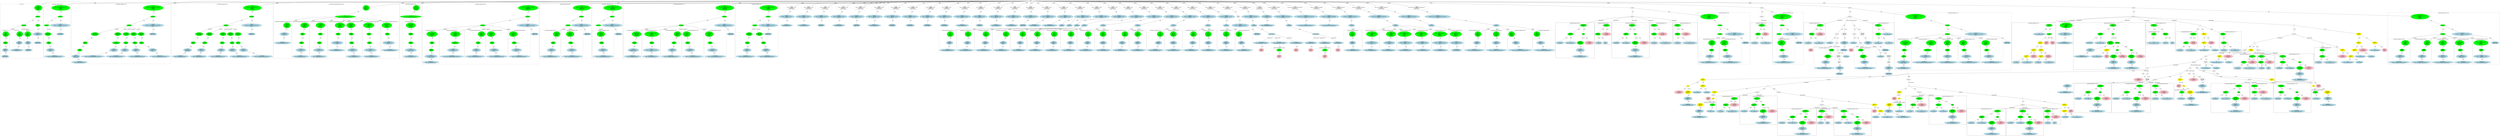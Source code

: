 strict graph "" {
	graph [bb="0,0,44687,2939.7"];
	node [label="\N"];
	subgraph cluster695 {
		graph [bb="31136,249.3,31805,866.64",
			label="powerwindow_debounce.c:151:15",
			lheight=0.21,
			lp="31470,855.14",
			lwidth=2.60
		];
		697	[fillcolor=lightblue,
			height=0.74639,
			label="ID
name: localDW",
			pos="31218,536.08",
			style=filled,
			width=2.0428];
		696	[fillcolor=green,
			height=0.74639,
			label="StructRef
type: ->",
			pos="31396,672.42",
			style=filled,
			width=1.3356];
		696 -- 697	[label=name,
			lp="31338,609.45",
			pos="31368,650.43 31336,626.08 31283,586.03 31249,560.63"];
		698	[fillcolor=lightblue,
			height=0.74639,
			label="ID
name: is_debounce",
			pos="31396,536.08",
			style=filled,
			width=2.3963];
		696 -- 698	[label=field,
			lp="31408,609.45",
			pos="31396,645.52 31396,621.88 31396,587.11 31396,563.36"];
		695	[fillcolor=green,
			height=0.74639,
			label="Assignment
op: =",
			pos="31477,808.77",
			style=filled,
			width=1.6106];
		695 -- 696	[label=lvalue,
			lp="31460,745.79",
			pos="31462,782.82 31447,758.68 31425,722.33 31411,698.24"];
		699	[fillcolor=green,
			height=0.5,
			label=Cast,
			pos="31559,672.42",
			style=filled,
			width=0.75];
		695 -- 699	[label=rvalue,
			lp="31535,745.79",
			pos="31492,782.82 31509,755.5 31535,712.51 31549,689.4"];
		700	[fillcolor=green,
			height=1.041,
			label="Typename
name: None
quals: []",
			pos="31559,536.08",
			style=filled,
			width=1.6303];
		699 -- 700	[label=to_type,
			lp="31580,609.45",
			pos="31559,654.41 31559,634.21 31559,599.97 31559,573.67"];
		703	[fillcolor=pink,
			height=1.041,
			label="Constant
type: unsigned int
value: 2U",
			pos="31716,536.08",
			style=filled,
			width=2.2392];
		699 -- 703	[label=expr,
			lp="31650,609.45",
			pos="31575,657.8 31599,637.19 31645,597.48 31678,569.24"];
		701	[fillcolor=lightblue,
			height=1.041,
			label="TypeDecl
declname: None
quals: []",
			pos="31559,410.12",
			style=filled,
			width=2.082];
		700 -- 701	[label=type,
			lp="31571,473.1",
			pos="31559,498.56 31559,482.56 31559,463.83 31559,447.81"];
		702	[fillcolor=lightblue,
			height=0.74639,
			label="IdentifierType
names: ['powerwindow_uint8_T']",
			pos="31559,284.17",
			style="filled,dashed",
			width=3.9284];
		701 -- 702	[label=type,
			lp="31571,347.15",
			pos="31559,372.6 31559,352.89 31559,329.03 31559,311.21"];
	}
	subgraph cluster584 {
		graph [bb="35986,1560.8,36780,2452.2",
			label="powerwindow_debounce.c:111:3",
			lheight=0.21,
			lp="36383,2440.7",
			lwidth=2.51
		];
		585	[fillcolor=lightblue,
			height=0.74639,
			label="ID
name: rtb_periodof10ms",
			pos="36525,2204.9",
			style=filled,
			width=2.9856];
		584	[fillcolor=green,
			height=0.74639,
			label="Assignment
op: =",
			pos="36700,2394.3",
			style=filled,
			width=1.6106];
		584 -- 585	[label=lvalue,
			lp="36645,2310.1",
			pos="36677,2369.2 36644,2333.7 36583,2267.7 36549,2231.4"];
		586	[fillcolor=green,
			height=0.5,
			label=TernaryOp,
			pos="36700,2204.9",
			style=filled,
			width=1.3721];
		584 -- 586	[label=rvalue,
			lp="36717,2310.1",
			pos="36700,2367.2 36700,2328.3 36700,2256.1 36700,2223.1"];
		587	[fillcolor=yellow,
			height=0.74639,
			label="BinaryOp
op: &&",
			pos="36503,2015.5",
			style=filled,
			width=1.3749];
		586 -- 587	[label=cond,
			lp="36616,2120.7",
			pos="36686,2187.6 36675,2175.3 36658,2158.4 36641,2146.2 36609,2122.9 36591,2131.9 36561,2105.2 36541,2087.3 36525,2060.9 36515,2041.6"];
		598	[fillcolor=pink,
			height=1.041,
			label="Constant
type: int
value: 1",
			pos="36616,2015.5",
			style=filled,
			width=1.2767];
		586 -- 598	[label=iftrue,
			lp="36680,2120.7",
			pos="36692,2187 36679,2156.3 36649,2091.2 36631,2050.9"];
		599	[fillcolor=pink,
			height=1.041,
			label="Constant
type: int
value: 0",
			pos="36726,2015.5",
			style=filled,
			width=1.2767];
		586 -- 599	[label=iffalse,
			lp="36729,2120.7",
			pos="36702,2186.6 36707,2156.4 36715,2093.2 36721,2052.9"];
		588	[fillcolor=yellow,
			height=0.74639,
			label="BinaryOp
op: <",
			pos="36385,1858",
			style=filled,
			width=1.3749];
		587 -- 588	[label=left,
			lp="36454,1931.3",
			pos="36485,1990.2 36462,1961 36425,1912.3 36403,1883.1"];
		593	[fillcolor=yellow,
			height=0.74639,
			label="BinaryOp
op: >=",
			pos="36514,1858",
			style=filled,
			width=1.3749];
		587 -- 593	[label=right,
			lp="36522,1931.3",
			pos="36505,1988.5 36507,1959.7 36510,1913.6 36512,1884.8"];
		590	[fillcolor=lightblue,
			height=0.74639,
			label="ID
name: localDW",
			pos="36068,1595.7",
			style=filled,
			width=2.0428];
		589	[fillcolor=yellow,
			height=0.74639,
			label="StructRef
type: ->",
			pos="36256,1721.6",
			style=filled,
			width=1.3356];
		589 -- 590	[label=name,
			lp="36188,1658.6",
			pos="36226,1700.7 36192,1678.5 36138,1642.8 36103,1619.5"];
		591	[fillcolor=lightblue,
			height=0.74639,
			label="ID
name: clockTickCounter",
			pos="36267,1595.7",
			style=filled,
			width=2.9856];
		589 -- 591	[label=field,
			lp="36274,1658.6",
			pos="36258,1694.6 36260,1673.5 36263,1643.8 36265,1622.6"];
		588 -- 589	[label=left,
			lp="36342,1795",
			pos="36363,1833.9 36339,1809.3 36302,1770.5 36278,1745.9"];
		592	[fillcolor=pink,
			height=1.041,
			label="Constant
type: long int
value: 1L",
			pos="36385,1721.6",
			style=filled,
			width=1.7481];
		588 -- 592	[label=right,
			lp="36398,1795",
			pos="36385,1831.1 36385,1810.6 36385,1781.9 36385,1759.1"];
		594	[fillcolor=yellow,
			height=0.74639,
			label="StructRef
type: ->",
			pos="36514,1721.6",
			style=filled,
			width=1.3356];
		593 -- 594	[label=left,
			lp="36524,1795",
			pos="36514,1831.1 36514,1807.4 36514,1772.7 36514,1748.9"];
		597	[fillcolor=pink,
			height=1.041,
			label="Constant
type: long int
value: 0L",
			pos="36643,1721.6",
			style=filled,
			width=1.7481];
		593 -- 597	[label=right,
			lp="36591,1795",
			pos="36536,1833.9 36557,1812 36589,1778.9 36612,1754.5"];
		595	[fillcolor=lightblue,
			height=0.74639,
			label="ID
name: localDW",
			pos="36466,1595.7",
			style=filled,
			width=2.0428];
		594 -- 595	[label=name,
			lp="36504,1658.6",
			pos="36502,1695.4 36497,1686.3 36493,1675.8 36489,1666.1 36483,1652 36478,1635.8 36474,1622.6"];
		596	[fillcolor=lightblue,
			height=0.74639,
			label="ID
name: clockTickCounter",
			pos="36665,1595.7",
			style=filled,
			width=2.9856];
		594 -- 596	[label=field,
			lp="36610,1658.6",
			pos="36540,1699 36567,1677.5 36607,1644.3 36635,1621.6"];
	}
	subgraph cluster657 {
		graph [bb="39959,1434.8,40251,1779.5",
			label="powerwindow_debounce.c:142:7",
			lheight=0.21,
			lp="40105,1768",
			lwidth=2.51
		];
		659	[fillcolor=lightblue,
			height=0.74639,
			label="ID
name: localB",
			pos="40030,1469.7",
			style=filled,
			width=1.7481];
		658	[fillcolor=green,
			height=0.74639,
			label="StructRef
type: ->",
			pos="40015,1595.7",
			style=filled,
			width=1.3356];
		658 -- 659	[label=name,
			lp="40038,1532.7",
			pos="40018,1568.7 40021,1547.5 40024,1517.8 40027,1496.7"];
		660	[fillcolor=lightblue,
			height=0.74639,
			label="ID
name: Q",
			pos="40156,1469.7",
			style=filled,
			width=1.2571];
		658 -- 660	[label=field,
			lp="40106,1532.7",
			pos="40040,1572.5 40066,1549.9 40105,1515.2 40131,1492.7"];
		657	[fillcolor=green,
			height=0.74639,
			label="Assignment
op: =",
			pos="40162,1721.6",
			style=filled,
			width=1.6106];
		657 -- 658	[label=lvalue,
			lp="40114,1658.6",
			pos="40135,1697.6 40108,1675.1 40068,1640.9 40041,1618.7"];
		661	[fillcolor=pink,
			height=1.041,
			label="Constant
type: unsigned int
value: 1U",
			pos="40162,1595.7",
			style=filled,
			width=2.2392];
		657 -- 661	[label=rvalue,
			lp="40179,1658.6",
			pos="40162,1694.6 40162,1676.9 40162,1653.1 40162,1633.4"];
	}
	subgraph cluster581 {
		graph [bb="35680,1980.7,35978,2484",
			label="powerwindow_debounce.c:108:23",
			lheight=0.21,
			lp="35829,2472.5",
			lwidth=2.60,
			style=dashed
		];
		583	[fillcolor=lightblue,
			height=0.74639,
			label="IdentifierType
names: ['powerwindow_int16_T']",
			pos="35829,2015.5",
			style="filled,dashed",
			width=3.9284];
		582	[fillcolor=lightblue,
			height=1.041,
			label="TypeDecl
declname: rtb_periodof10ms
quals: []",
			pos="35841,2204.9",
			style="filled,dashed",
			width=3.4177];
		582 -- 583	[label=type,
			lp="35848,2120.7",
			pos="35839,2167.3 35836,2130.6 35833,2074.9 35831,2042.5"];
		581	[fillcolor=green,
			height=1.6303,
			label="Decl
name: rtb_periodof10ms
quals: []
storage: []
funcspec: []",
			pos="35860,2394.3",
			style="filled,dashed",
			width=2.9856];
		581 -- 582	[label=type,
			lp="35864,2310.1",
			pos="35854,2335.5 35851,2305.2 35847,2269 35845,2242.5"];
	}
	subgraph cluster717 {
		graph [bb="32816,8,33485,593.95",
			label="powerwindow_debounce.c:156:17",
			lheight=0.21,
			lp="33150,582.45",
			lwidth=2.60
		];
		719	[fillcolor=lightblue,
			height=0.74639,
			label="ID
name: localDW",
			pos="32898,284.17",
			style=filled,
			width=2.0428];
		718	[fillcolor=green,
			height=0.74639,
			label="StructRef
type: ->",
			pos="32956,410.12",
			style=filled,
			width=1.3356];
		718 -- 719	[label=name,
			lp="32946,347.15",
			pos="32944,384.04 32934,362.82 32920,332.52 32910,311.07"];
		720	[fillcolor=lightblue,
			height=0.74639,
			label="ID
name: is_debounce",
			pos="33076,284.17",
			style=filled,
			width=2.3963];
		718 -- 720	[label=field,
			lp="33036,347.15",
			pos="32978,386.1 32999,364.54 33030,332.39 33052,310.2"];
		717	[fillcolor=green,
			height=0.74639,
			label="Assignment
op: =",
			pos="32956,536.08",
			style=filled,
			width=1.6106];
		717 -- 718	[label=lvalue,
			lp="32973,473.1",
			pos="32956,509.09 32956,487.94 32956,458.22 32956,437.07"];
		721	[fillcolor=green,
			height=0.5,
			label=Cast,
			pos="33239,410.12",
			style=filled,
			width=0.75];
		717 -- 721	[label=rvalue,
			lp="33131,473.1",
			pos="32997,517.05 33058,490.4 33170,441.39 33217,420.72"];
		722	[fillcolor=green,
			height=1.041,
			label="Typename
name: None
quals: []",
			pos="33239,284.17",
			style=filled,
			width=1.6303];
		721 -- 722	[label=to_type,
			lp="33260,347.15",
			pos="33239,391.89 33239,373.86 33239,345.02 33239,321.86"];
		725	[fillcolor=pink,
			height=1.041,
			label="Constant
type: unsigned int
value: 0U",
			pos="33396,284.17",
			style=filled,
			width=2.2392];
		721 -- 725	[label=expr,
			lp="33338,347.15",
			pos="33256,395.86 33280,377.12 33324,342.34 33356,316.75"];
		723	[fillcolor=lightblue,
			height=1.041,
			label="TypeDecl
declname: None
quals: []",
			pos="33239,158.22",
			style=filled,
			width=2.082];
		722 -- 723	[label=type,
			lp="33251,221.19",
			pos="33239,246.65 33239,230.65 33239,211.92 33239,195.9"];
		724	[fillcolor=lightblue,
			height=0.74639,
			label="IdentifierType
names: ['powerwindow_uint8_T']",
			pos="33239,42.87",
			style="filled,dashed",
			width=3.9284];
		723 -- 724	[label=type,
			lp="33251,95.24",
			pos="33239,120.73 33239,104.16 33239,84.947 33239,69.874"];
	}
	subgraph cluster691 {
		graph [bb="30503,501.21,30706,730.29",
			label="powerwindow_debounce.c:149:42",
			lheight=0.21,
			lp="30604,718.79",
			lwidth=2.60,
			style=dashed
		];
		692	[fillcolor=lightblue,
			height=0.74639,
			label="ID
name: rtu_Switch",
			pos="30618,536.08",
			style="filled,dashed",
			width=2.2195];
		691	[fillcolor=green,
			height=0.74639,
			label="UnaryOp
op: *",
			pos="30642,672.42",
			style="filled,dashed",
			width=1.316];
		691 -- 692	[label=expr,
			lp="30644,609.45",
			pos="30637,645.52 30633,621.88 30627,587.11 30623,563.36"];
	}
	subgraph cluster611 {
		graph [bb="38604,1823.1,39000,2262.8",
			label="powerwindow_debounce.c:117:5",
			lheight=0.21,
			lp="38802,2251.3",
			lwidth=2.51
		];
		613	[fillcolor=lightblue,
			height=0.74639,
			label="ID
name: localDW",
			pos="38686,1858",
			style=filled,
			width=2.0428];
		612	[fillcolor=green,
			height=0.74639,
			label="StructRef
type: ->",
			pos="38885,2015.5",
			style=filled,
			width=1.3356];
		612 -- 613	[label=name,
			lp="38800,1931.3",
			pos="38858,1993.2 38821,1964.3 38755,1912.7 38716,1882.6"];
		614	[fillcolor=lightblue,
			height=0.74639,
			label="ID
name: clockTickCounter",
			pos="38885,1858",
			style=filled,
			width=2.9856];
		612 -- 614	[label=field,
			lp="38898,1931.3",
			pos="38885,1988.5 38885,1959.8 38885,1913.8 38885,1885.1"];
		611	[fillcolor=green,
			height=0.74639,
			label="UnaryOp
op: p++",
			pos="38930,2204.9",
			style=filled,
			width=1.316];
		611 -- 612	[label=expr,
			lp="38924,2120.7",
			pos="38924,2178.2 38915,2142.5 38900,2078 38891,2042.2"];
	}
	subgraph cluster704 {
		graph [bb="30714,501.21,31128,866.64",
			label="powerwindow_debounce.c:152:15",
			lheight=0.21,
			lp="30921,855.14",
			lwidth=2.60
		];
		706	[fillcolor=lightblue,
			height=0.74639,
			label="ID
name: localDW",
			pos="30796,536.08",
			style=filled,
			width=2.0428];
		705	[fillcolor=green,
			height=0.74639,
			label="StructRef
type: ->",
			pos="30892,672.42",
			style=filled,
			width=1.3356];
		705 -- 706	[label=name,
			lp="30868,609.45",
			pos="30875,647.09 30858,623.2 30832,586.89 30814,562.6"];
		707	[fillcolor=lightblue,
			height=0.74639,
			label="ID
name: temporalCounter_i1",
			pos="31004,536.08",
			style=filled,
			width=3.2213];
		705 -- 707	[label=field,
			lp="30960,609.45",
			pos="30912,647.71 30932,623.91 30962,587.35 30983,562.84"];
		704	[fillcolor=green,
			height=0.74639,
			label="Assignment
op: =",
			pos="31039,808.77",
			style=filled,
			width=1.6106];
		704 -- 705	[label=lvalue,
			lp="30990,745.79",
			pos="31011,784.89 30993,769.73 30969,749.21 30949,730.29 30937,719.46 30925,707 30914,696.51"];
		708	[fillcolor=pink,
			height=1.041,
			label="Constant
type: unsigned int
value: 0U",
			pos="31039,672.42",
			style=filled,
			width=2.2392];
		704 -- 708	[label=rvalue,
			lp="31056,745.79",
			pos="31039,781.87 31039,761.43 31039,732.68 31039,709.91"];
	}
	subgraph cluster648 {
		graph [bb="40703,1182.9,41398,1779.5",
			label="powerwindow_debounce.c:139:7",
			lheight=0.21,
			lp="41050,1768",
			lwidth=2.51
		];
		650	[fillcolor=lightblue,
			height=0.74639,
			label="ID
name: localDW",
			pos="40785,1469.7",
			style=filled,
			width=2.0428];
		649	[fillcolor=green,
			height=0.74639,
			label="StructRef
type: ->",
			pos="40847,1595.7",
			style=filled,
			width=1.3356];
		649 -- 650	[label=name,
			lp="40834,1532.7",
			pos="40834,1569.6 40824,1548.2 40808,1517.7 40798,1496.2"];
		651	[fillcolor=lightblue,
			height=0.74639,
			label="ID
name: is_c3_debounce",
			pos="40976,1469.7",
			style=filled,
			width=2.7695];
		649 -- 651	[label=field,
			lp="40932,1532.7",
			pos="40871,1571.9 40893,1550.4 40927,1518.2 40950,1495.9"];
		648	[fillcolor=green,
			height=0.74639,
			label="Assignment
op: =",
			pos="40847,1721.6",
			style=filled,
			width=1.6106];
		648 -- 649	[label=lvalue,
			lp="40864,1658.6",
			pos="40847,1694.6 40847,1673.5 40847,1643.8 40847,1622.6"];
		652	[fillcolor=green,
			height=0.5,
			label=Cast,
			pos="41152,1595.7",
			style=filled,
			width=0.75];
		648 -- 652	[label=rvalue,
			lp="41034,1658.6",
			pos="40890,1703.3 40955,1676.5 41079,1626.3 41130,1605.8"];
		653	[fillcolor=green,
			height=1.041,
			label="Typename
name: None
quals: []",
			pos="41152,1469.7",
			style=filled,
			width=1.6303];
		652 -- 653	[label=to_type,
			lp="41172,1532.7",
			pos="41152,1577.4 41152,1559.4 41152,1530.6 41152,1507.4"];
		656	[fillcolor=pink,
			height=1.041,
			label="Constant
type: unsigned int
value: 2U",
			pos="41309,1469.7",
			style=filled,
			width=2.2392];
		652 -- 656	[label=expr,
			lp="41252,1532.7",
			pos="41169,1581.4 41193,1562.7 41237,1527.9 41269,1502.3"];
		654	[fillcolor=lightblue,
			height=1.041,
			label="TypeDecl
declname: None
quals: []",
			pos="41152,1343.8",
			style=filled,
			width=2.082];
		653 -- 654	[label=type,
			lp="41164,1406.7",
			pos="41152,1432.2 41152,1416.2 41152,1397.5 41152,1381.5"];
		655	[fillcolor=lightblue,
			height=0.74639,
			label="IdentifierType
names: ['powerwindow_uint8_T']",
			pos="41152,1217.8",
			style="filled,dashed",
			width=3.9284];
		654 -- 655	[label=type,
			lp="41164,1280.8",
			pos="41152,1306.2 41152,1286.5 41152,1262.7 41152,1244.9"];
	}
	subgraph cluster606 {
		graph [bb="39400,1823.1,39796,2262.8",
			label="powerwindow_debounce.c:114:5",
			lheight=0.21,
			lp="39598,2251.3",
			lwidth=2.51
		];
		608	[fillcolor=lightblue,
			height=0.74639,
			label="ID
name: localDW",
			pos="39482,1858",
			style=filled,
			width=2.0428];
		607	[fillcolor=green,
			height=0.74639,
			label="StructRef
type: ->",
			pos="39482,2015.5",
			style=filled,
			width=1.3356];
		607 -- 608	[label=name,
			lp="39498,1931.3",
			pos="39482,1988.5 39482,1959.8 39482,1913.8 39482,1885.1"];
		609	[fillcolor=lightblue,
			height=0.74639,
			label="ID
name: clockTickCounter",
			pos="39681,1858",
			style=filled,
			width=2.9856];
		607 -- 609	[label=field,
			lp="39592,1931.3",
			pos="39503,1991.3 39513,1980.4 39526,1967.4 39539,1956.8 39572,1929.2 39613,1901.8 39642,1883.1"];
		606	[fillcolor=green,
			height=0.74639,
			label="Assignment
op: =",
			pos="39482,2204.9",
			style=filled,
			width=1.6106];
		606 -- 607	[label=lvalue,
			lp="39499,2120.7",
			pos="39482,2177.9 39482,2142.2 39482,2078.4 39482,2042.7"];
		610	[fillcolor=pink,
			height=1.041,
			label="Constant
type: long int
value: 0L",
			pos="39611,2015.5",
			style=filled,
			width=1.7481];
		606 -- 610	[label=rvalue,
			lp="39559,2120.7",
			pos="39499,2179 39522,2146 39562,2087.5 39588,2050.4"];
	}
	subgraph cluster643 {
		graph [bb="40259,1434.8,40695,1779.5",
			label="powerwindow_debounce.c:135:7",
			lheight=0.21,
			lp="40477,1768",
			lwidth=2.51
		];
		645	[fillcolor=lightblue,
			height=0.74639,
			label="ID
name: localDW",
			pos="40341,1469.7",
			style=filled,
			width=2.0428];
		644	[fillcolor=green,
			height=0.74639,
			label="StructRef
type: ->",
			pos="40341,1595.7",
			style=filled,
			width=1.3356];
		644 -- 645	[label=name,
			lp="40356,1532.7",
			pos="40341,1568.7 40341,1547.5 40341,1517.8 40341,1496.7"];
		646	[fillcolor=lightblue,
			height=0.74639,
			label="ID
name: is_active_c3_debounce",
			pos="40560,1469.7",
			style=filled,
			width=3.5355];
		644 -- 646	[label=field,
			lp="40458,1532.7",
			pos="40368,1573.3 40377,1566.4 40388,1559 40398,1552.8 40434,1530.9 40476,1509.7 40508,1494.3"];
		643	[fillcolor=green,
			height=0.74639,
			label="Assignment
op: =",
			pos="40341,1721.6",
			style=filled,
			width=1.6106];
		643 -- 644	[label=lvalue,
			lp="40358,1658.6",
			pos="40341,1694.6 40341,1673.5 40341,1643.8 40341,1622.6"];
		647	[fillcolor=pink,
			height=1.041,
			label="Constant
type: unsigned int
value: 1U",
			pos="40488,1595.7",
			style=filled,
			width=2.2392];
		643 -- 647	[label=rvalue,
			lp="40440,1658.6",
			pos="40368,1697.6 40391,1678.3 40424,1650.5 40450,1628.9"];
	}
	subgraph cluster632 {
		graph [bb="41406,1560.8,41820,1915.8",
			label="powerwindow_debounce.c:129:7",
			lheight=0.21,
			lp="41613,1904.3",
			lwidth=2.51
		];
		634	[fillcolor=lightblue,
			height=0.74639,
			label="ID
name: localDW",
			pos="41488,1595.7",
			style=filled,
			width=2.0428];
		633	[fillcolor=green,
			height=0.74639,
			label="StructRef
type: ->",
			pos="41631,1721.6",
			style=filled,
			width=1.3356];
		633 -- 634	[label=name,
			lp="41584,1658.6",
			pos="41606,1698.7 41581,1676.9 41542,1643.5 41516,1620.9"];
		635	[fillcolor=lightblue,
			height=0.74639,
			label="ID
name: temporalCounter_i1",
			pos="41696,1595.7",
			style=filled,
			width=3.2213];
		633 -- 635	[label=field,
			lp="41680,1658.6",
			pos="41644,1695.5 41655,1674.3 41671,1644 41682,1622.6"];
		632	[fillcolor=green,
			height=0.74639,
			label="UnaryOp
op: p++",
			pos="41631,1858",
			style=filled,
			width=1.316];
		632 -- 633	[label=expr,
			lp="41644,1795",
			pos="41631,1831.1 41631,1807.4 41631,1772.7 41631,1748.9"];
	}
	subgraph cluster831 {
		graph [bb="37769,773.9,38183,1139.3",
			label="powerwindow_debounce.c:188:13",
			lheight=0.21,
			lp="37976,1127.8",
			lwidth=2.60
		];
		833	[fillcolor=lightblue,
			height=0.74639,
			label="ID
name: localDW",
			pos="37851,808.77",
			style=filled,
			width=2.0428];
		832	[fillcolor=green,
			height=0.74639,
			label="StructRef
type: ->",
			pos="37947,945.12",
			style=filled,
			width=1.3356];
		832 -- 833	[label=name,
			lp="37922,882.14",
			pos="37930,919.79 37913,895.89 37887,859.59 37869,835.29"];
		834	[fillcolor=lightblue,
			height=0.74639,
			label="ID
name: temporalCounter_i1",
			pos="38059,808.77",
			style=filled,
			width=3.2213];
		832 -- 834	[label=field,
			lp="38016,882.14",
			pos="37967,920.41 37987,896.6 38017,860.04 38038,835.53"];
		831	[fillcolor=green,
			height=0.74639,
			label="Assignment
op: =",
			pos="38094,1081.5",
			style=filled,
			width=1.6106];
		831 -- 832	[label=lvalue,
			lp="38045,1018.5",
			pos="38066,1057.6 38048,1042.4 38024,1021.9 38004,1003 37992,992.15 37980,979.69 37969,969.2"];
		835	[fillcolor=pink,
			height=1.041,
			label="Constant
type: unsigned int
value: 0U",
			pos="38094,945.12",
			style=filled,
			width=2.2392];
		831 -- 835	[label=rvalue,
			lp="38111,1018.5",
			pos="38094,1054.6 38094,1034.1 38094,1005.4 38094,982.61"];
	}
	subgraph cluster747 {
		graph [bb="33875,501.21,34078,730.29",
			label="powerwindow_debounce.c:165:42",
			lheight=0.21,
			lp="33976,718.79",
			lwidth=2.60,
			style=dashed
		];
		748	[fillcolor=lightblue,
			height=0.74639,
			label="ID
name: rtu_Switch",
			pos="33977,536.08",
			style="filled,dashed",
			width=2.2195];
		747	[fillcolor=green,
			height=0.74639,
			label="UnaryOp
op: *",
			pos="33977,672.42",
			style="filled,dashed",
			width=1.316];
		747 -- 748	[label=expr,
			lp="33990,609.45",
			pos="33977,645.52 33977,621.88 33977,587.11 33977,563.36"];
	}
	subgraph cluster866 {
		graph [bb="39531,773.9,39945,1139.3",
			label="powerwindow_debounce.c:198:13",
			lheight=0.21,
			lp="39738,1127.8",
			lwidth=2.60
		];
		868	[fillcolor=lightblue,
			height=0.74639,
			label="ID
name: localDW",
			pos="39613,808.77",
			style=filled,
			width=2.0428];
		867	[fillcolor=green,
			height=0.74639,
			label="StructRef
type: ->",
			pos="39709,945.12",
			style=filled,
			width=1.3356];
		867 -- 868	[label=name,
			lp="39684,882.14",
			pos="39692,919.79 39675,895.89 39649,859.59 39631,835.29"];
		869	[fillcolor=lightblue,
			height=0.74639,
			label="ID
name: temporalCounter_i1",
			pos="39821,808.77",
			style=filled,
			width=3.2213];
		867 -- 869	[label=field,
			lp="39778,882.14",
			pos="39729,920.41 39749,896.6 39779,860.04 39800,835.53"];
		866	[fillcolor=green,
			height=0.74639,
			label="Assignment
op: =",
			pos="39856,1081.5",
			style=filled,
			width=1.6106];
		866 -- 867	[label=lvalue,
			lp="39807,1018.5",
			pos="39828,1057.6 39810,1042.4 39786,1021.9 39766,1003 39754,992.15 39742,979.69 39731,969.2"];
		870	[fillcolor=pink,
			height=1.041,
			label="Constant
type: unsigned int
value: 0U",
			pos="39856,945.12",
			style=filled,
			width=2.2392];
		866 -- 870	[label=rvalue,
			lp="39873,1018.5",
			pos="39856,1054.6 39856,1034.1 39856,1005.4 39856,982.61"];
	}
	subgraph cluster791 {
		graph [bb="35888,249.3,36180,593.95",
			label="powerwindow_debounce.c:176:17",
			lheight=0.21,
			lp="36034,582.45",
			lwidth=2.60
		];
		793	[fillcolor=lightblue,
			height=0.74639,
			label="ID
name: localB",
			pos="35959,284.17",
			style=filled,
			width=1.7481];
		792	[fillcolor=green,
			height=0.74639,
			label="StructRef
type: ->",
			pos="35944,410.12",
			style=filled,
			width=1.3356];
		792 -- 793	[label=name,
			lp="35968,347.15",
			pos="35947,383.14 35950,361.98 35953,332.27 35956,311.12"];
		794	[fillcolor=lightblue,
			height=0.74639,
			label="ID
name: Q",
			pos="36085,284.17",
			style=filled,
			width=1.2571];
		792 -- 794	[label=field,
			lp="36034,347.15",
			pos="35969,386.96 35995,364.4 36034,329.63 36060,307.14"];
		791	[fillcolor=green,
			height=0.74639,
			label="Assignment
op: =",
			pos="35977,536.08",
			style=filled,
			width=1.6106];
		791 -- 792	[label=lvalue,
			lp="35979,473.1",
			pos="35970,509.39 35964,488.12 35956,458.04 35951,436.77"];
		795	[fillcolor=pink,
			height=1.041,
			label="Constant
type: unsigned int
value: 0U",
			pos="36091,410.12",
			style=filled,
			width=2.2392];
		791 -- 795	[label=rvalue,
			lp="36057,473.1",
			pos="35999,511.18 36016,492.32 36041,465.79 36060,444.79"];
	}
	subgraph cluster857 {
		graph [bb="40656,501.21,41325,1139.3",
			label="powerwindow_debounce.c:197:13",
			lheight=0.21,
			lp="40990,1127.8",
			lwidth=2.60
		];
		859	[fillcolor=lightblue,
			height=0.74639,
			label="ID
name: localDW",
			pos="40738,808.77",
			style=filled,
			width=2.0428];
		858	[fillcolor=green,
			height=0.74639,
			label="StructRef
type: ->",
			pos="40836,945.12",
			style=filled,
			width=1.3356];
		858 -- 859	[label=name,
			lp="40810,882.14",
			pos="40818,919.79 40801,895.74 40774,859.13 40756,834.83"];
		860	[fillcolor=lightblue,
			height=0.74639,
			label="ID
name: is_debounce",
			pos="40916,808.77",
			style=filled,
			width=2.3963];
		858 -- 860	[label=field,
			lp="40888,882.14",
			pos="40851,919.48 40865,895.69 40886,859.82 40901,835.63"];
		857	[fillcolor=green,
			height=0.74639,
			label="Assignment
op: =",
			pos="40836,1081.5",
			style=filled,
			width=1.6106];
		857 -- 858	[label=lvalue,
			lp="40853,1018.5",
			pos="40836,1054.6 40836,1030.9 40836,996.15 40836,972.4"];
		861	[fillcolor=green,
			height=0.5,
			label=Cast,
			pos="41079,945.12",
			style=filled,
			width=0.75];
		857 -- 861	[label=rvalue,
			lp="40974,1018.5",
			pos="40872,1060.4 40924,1031.7 41018,979.94 41059,957.27"];
		862	[fillcolor=green,
			height=1.041,
			label="Typename
name: None
quals: []",
			pos="41079,808.77",
			style=filled,
			width=1.6303];
		861 -- 862	[label=to_type,
			lp="41100,882.14",
			pos="41079,927.1 41079,906.91 41079,872.66 41079,846.37"];
		865	[fillcolor=pink,
			height=1.041,
			label="Constant
type: unsigned int
value: 1U",
			pos="41236,808.77",
			style=filled,
			width=2.2392];
		861 -- 865	[label=expr,
			lp="41170,882.14",
			pos="41095,930.5 41119,909.88 41165,870.18 41198,841.93"];
		863	[fillcolor=lightblue,
			height=1.041,
			label="TypeDecl
declname: None
quals: []",
			pos="41079,672.42",
			style=filled,
			width=2.082];
		862 -- 863	[label=type,
			lp="41091,745.79",
			pos="41079,771.06 41079,752.1 41079,729.04 41079,710.09"];
		864	[fillcolor=lightblue,
			height=0.74639,
			label="IdentifierType
names: ['powerwindow_uint8_T']",
			pos="41079,536.08",
			style="filled,dashed",
			width=3.9284];
		863 -- 864	[label=type,
			lp="41091,609.45",
			pos="41079,634.71 41079,612.03 41079,583.46 41079,563.1"];
	}
	subgraph cluster782 {
		graph [bb="35185,8,35880,593.95",
			label="powerwindow_debounce.c:173:17",
			lheight=0.21,
			lp="35532,582.45",
			lwidth=2.60
		];
		784	[fillcolor=lightblue,
			height=0.74639,
			label="ID
name: localDW",
			pos="35267,284.17",
			style=filled,
			width=2.0428];
		783	[fillcolor=green,
			height=0.74639,
			label="StructRef
type: ->",
			pos="35458,410.12",
			style=filled,
			width=1.3356];
		783 -- 784	[label=name,
			lp="35388,347.15",
			pos="35427,389.21 35393,367.04 35338,331.26 35302,307.98"];
		785	[fillcolor=lightblue,
			height=0.74639,
			label="ID
name: is_c3_debounce",
			pos="35458,284.17",
			style=filled,
			width=2.7695];
		783 -- 785	[label=field,
			lp="35470,347.15",
			pos="35458,383.14 35458,361.98 35458,332.27 35458,311.12"];
		782	[fillcolor=green,
			height=0.74639,
			label="Assignment
op: =",
			pos="35674,536.08",
			style=filled,
			width=1.6106];
		782 -- 783	[label=lvalue,
			lp="35595,473.1",
			pos="35638,514.61 35597,491.09 35531,452.82 35491,430"];
		786	[fillcolor=green,
			height=0.5,
			label=Cast,
			pos="35674,410.12",
			style=filled,
			width=0.75];
		782 -- 786	[label=rvalue,
			lp="35691,473.1",
			pos="35674,509.09 35674,484.81 35674,449.26 35674,428.32"];
		787	[fillcolor=green,
			height=1.041,
			label="Typename
name: None
quals: []",
			pos="35634,284.17",
			style=filled,
			width=1.6303];
		786 -- 787	[label=to_type,
			lp="35676,347.15",
			pos="35669,392.41 35663,374.23 35653,344.65 35646,321.15"];
		790	[fillcolor=pink,
			height=1.041,
			label="Constant
type: unsigned int
value: 3U",
			pos="35791,284.17",
			style=filled,
			width=2.2392];
		786 -- 790	[label=expr,
			lp="35752,347.15",
			pos="35688,394.42 35705,375.88 35736,343.47 35759,318.74"];
		788	[fillcolor=lightblue,
			height=1.041,
			label="TypeDecl
declname: None
quals: []",
			pos="35634,158.22",
			style=filled,
			width=2.082];
		787 -- 788	[label=type,
			lp="35646,221.19",
			pos="35634,246.65 35634,230.65 35634,211.92 35634,195.9"];
		789	[fillcolor=lightblue,
			height=0.74639,
			label="IdentifierType
names: ['powerwindow_uint8_T']",
			pos="35634,42.87",
			style="filled,dashed",
			width=3.9284];
		788 -- 789	[label=type,
			lp="35646,95.24",
			pos="35634,120.73 35634,104.16 35634,84.947 35634,69.874"];
	}
	subgraph cluster751 {
		graph [bb="34508,249.3,35177,866.64",
			label="powerwindow_debounce.c:167:15",
			lheight=0.21,
			lp="34842,855.14",
			lwidth=2.60
		];
		753	[fillcolor=lightblue,
			height=0.74639,
			label="ID
name: localDW",
			pos="34590,536.08",
			style=filled,
			width=2.0428];
		752	[fillcolor=green,
			height=0.74639,
			label="StructRef
type: ->",
			pos="34688,672.42",
			style=filled,
			width=1.3356];
		752 -- 753	[label=name,
			lp="34662,609.45",
			pos="34670,647.09 34653,623.05 34626,586.43 34608,562.14"];
		754	[fillcolor=lightblue,
			height=0.74639,
			label="ID
name: is_debounce",
			pos="34768,536.08",
			style=filled,
			width=2.3963];
		752 -- 754	[label=field,
			lp="34740,609.45",
			pos="34703,646.78 34717,623 34738,587.12 34753,562.94"];
		751	[fillcolor=green,
			height=0.74639,
			label="Assignment
op: =",
			pos="34688,808.77",
			style=filled,
			width=1.6106];
		751 -- 752	[label=lvalue,
			lp="34705,745.79",
			pos="34688,781.87 34688,758.23 34688,723.46 34688,699.71"];
		755	[fillcolor=green,
			height=0.5,
			label=Cast,
			pos="34931,672.42",
			style=filled,
			width=0.75];
		751 -- 755	[label=rvalue,
			lp="34826,745.79",
			pos="34724,787.66 34776,758.96 34870,707.24 34911,684.58"];
		756	[fillcolor=green,
			height=1.041,
			label="Typename
name: None
quals: []",
			pos="34931,536.08",
			style=filled,
			width=1.6303];
		755 -- 756	[label=to_type,
			lp="34952,609.45",
			pos="34931,654.41 34931,634.21 34931,599.97 34931,573.67"];
		759	[fillcolor=pink,
			height=1.041,
			label="Constant
type: unsigned int
value: 1U",
			pos="35088,536.08",
			style=filled,
			width=2.2392];
		755 -- 759	[label=expr,
			lp="35022,609.45",
			pos="34947,657.8 34971,637.19 35017,597.48 35050,569.24"];
		757	[fillcolor=lightblue,
			height=1.041,
			label="TypeDecl
declname: None
quals: []",
			pos="34931,410.12",
			style=filled,
			width=2.082];
		756 -- 757	[label=type,
			lp="34943,473.1",
			pos="34931,498.56 34931,482.56 34931,463.83 34931,447.81"];
		758	[fillcolor=lightblue,
			height=0.74639,
			label="IdentifierType
names: ['powerwindow_uint8_T']",
			pos="34931,284.17",
			style="filled,dashed",
			width=3.9284];
		757 -- 758	[label=type,
			lp="34943,347.15",
			pos="34931,372.6 34931,352.89 34931,329.03 34931,311.21"];
	}
	subgraph cluster2 {
		graph [bb="3311,1678.8,4063,2862.7",
			label="wcclib.h:12:7",
			lheight=0.21,
			lp="3687,2851.2",
			lwidth=1.04,
			style=dashed
		];
		subgraph cluster5 {
			graph [bb="3723,1686.8,3877,2294.6",
				label="wcclib.h:12:20",
				lheight=0.21,
				lp="3800,2283.1",
				lwidth=1.14,
				style=dashed
			];
			8	[fillcolor=lightblue,
				height=0.74639,
				label="IdentifierType
names: ['void']",
				pos="3800,1721.6",
				style="filled,dashed",
				width=1.9053];
			7	[fillcolor=lightblue,
				height=1.041,
				label="TypeDecl
declname: s
quals: []",
				pos="3794,1858",
				style="filled,dashed",
				width=1.6106];
			7 -- 8	[label=type,
				lp="3809,1795",
				pos="3795.6,1820.3 3796.7,1797.6 3797.9,1769 3798.8,1748.6"];
			6	[fillcolor=green,
				height=0.74639,
				label="PtrDecl
quals: []",
				pos="3791,2015.5",
				style="filled,dashed",
				width=1.2178];
			6 -- 7	[label=type,
				lp="3805,1931.3",
				pos="3791.5,1988.5 3792,1963.1 3792.7,1924.1 3793.3,1895.6"];
			5	[fillcolor=green,
				height=1.6303,
				label="Decl
name: s
quals: []
storage: []
funcspec: []",
				pos="3790,2204.9",
				style="filled,dashed",
				width=1.591];
			5 -- 6	[label=type,
				lp="3789,2120.7",
				pos="3779.2,2147 3778.3,2140.7 3777.5,2134.3 3777,2128.2 3774.5,2098.6 3779.9,2064.8 3784.7,2042.2"];
		}
		subgraph cluster12 {
			graph [bb="3475,1823.1,3715,2294.6",
				label="wcclib.h:12:45",
				lheight=0.21,
				lp="3595,2283.1",
				lwidth=1.14,
				style=dashed
			];
			14	[fillcolor=lightblue,
				height=0.74639,
				label="IdentifierType
names: ['unsigned', 'long']",
				pos="3595,1858",
				style="filled,dashed",
				width=3.1034];
			13	[fillcolor=lightblue,
				height=1.041,
				label="TypeDecl
declname: n
quals: []",
				pos="3616,2015.5",
				style="filled,dashed",
				width=1.6303];
			13 -- 14	[label=type,
				lp="3618,1931.3",
				pos="3611.1,1978.1 3607.2,1949.5 3602,1910.5 3598.5,1885"];
			12	[fillcolor=green,
				height=1.6303,
				label="Decl
name: n
quals: []
storage: []
funcspec: []",
				pos="3646,2204.9",
				style="filled,dashed",
				width=1.591];
			12 -- 13	[label=type,
				lp="3646,2120.7",
				pos="3636.9,2146.9 3632,2116.3 3626.1,2079.6 3621.8,2052.9"];
		}
		subgraph cluster9 {
			graph [bb="3319,1823.1,3467,2294.6",
				label="wcclib.h:12:28",
				lheight=0.21,
				lp="3393,2283.1",
				lwidth=1.14,
				style=dashed
			];
			11	[fillcolor=lightblue,
				height=0.74639,
				label="IdentifierType
names: ['int']",
				pos="3393,1858",
				style="filled,dashed",
				width=1.8463];
			10	[fillcolor=lightblue,
				height=1.041,
				label="TypeDecl
declname: c
quals: []",
				pos="3396,2015.5",
				style="filled,dashed",
				width=1.6303];
			10 -- 11	[label=type,
				lp="3407,1931.3",
				pos="3395.3,1977.7 3394.7,1949.1 3394,1910.2 3393.5,1884.9"];
			9	[fillcolor=green,
				height=1.6303,
				label="Decl
name: c
quals: []
storage: []
funcspec: []",
				pos="3401,2204.9",
				style="filled,dashed",
				width=1.591];
			9 -- 10	[label=type,
				lp="3411,2120.7",
				pos="3399.5,2146.2 3398.6,2115.8 3397.7,2079.6 3397,2053.1"];
		}
		4	[fillcolor=green,
			height=0.5,
			label=ParamList,
			pos="3718,2394.3",
			style="filled,dashed",
			width=1.3179];
		4 -- 9	[label="params[1]",
			lp="3529,2310.1",
			pos="3678.5,2384.3 3626.9,2371.2 3535.6,2342.8 3471,2294.6 3456.4,2283.7 3443.1,2269 3432.2,2254.7"];
		4 -- 12	[label="params[2]",
			lp="3716,2310.1",
			pos="3711.1,2376.2 3705,2360.9 3695.8,2337.8 3688,2317.6 3680.8,2298.9 3673,2278.3 3666.1,2260"];
		4 -- 5	[label="params[0]",
			lp="3780,2310.1",
			pos="3724.5,2376.3 3734.5,2350.3 3754.1,2299.4 3769.2,2259.9"];
		3	[fillcolor=green,
			height=0.5,
			label=FuncDecl,
			pos="3970,2583.7",
			style="filled,dashed",
			width=1.2457];
		3 -- 4	[label=args,
			lp="3878.5,2499.5",
			pos="3949.4,2567.3 3902,2532.1 3785.9,2445.7 3738.6,2410.6"];
		15	[fillcolor=green,
			height=0.74639,
			label="PtrDecl
quals: []",
			pos="3970,2394.3",
			style="filled,dashed",
			width=1.2178];
		3 -- 15	[label=type,
			lp="3982,2499.5",
			pos="3970,2565.4 3970,2532.4 3970,2460.3 3970,2421.4"];
		16	[fillcolor=lightblue,
			height=1.041,
			label="TypeDecl
declname: memset
quals: []",
			pos="3970,2204.9",
			style="filled,dashed",
			width=2.357];
		15 -- 16	[label=type,
			lp="3982,2310.1",
			pos="3970,2367.2 3970,2334.9 3970,2279.4 3970,2242.7"];
		17	[fillcolor=lightblue,
			height=0.74639,
			label="IdentifierType
names: ['void']",
			pos="3970,2015.5",
			style="filled,dashed",
			width=1.9053];
		16 -- 17	[label=type,
			lp="3982,2120.7",
			pos="3970,2167.3 3970,2130.6 3970,2074.9 3970,2042.5"];
		2	[fillcolor=green,
			height=1.6303,
			label="Decl
name: memset
quals: []
storage: []
funcspec: []",
			pos="3978,2773",
			style="filled,dashed",
			width=1.9249];
		2 -- 3	[label=type,
			lp="3986,2688.9",
			pos="3975.5,2714.3 3973.9,2675.6 3971.8,2627.2 3970.7,2601.9"];
	}
	subgraph cluster760 {
		graph [bb="34086,501.21,34500,866.64",
			label="powerwindow_debounce.c:168:15",
			lheight=0.21,
			lp="34293,855.14",
			lwidth=2.60
		];
		762	[fillcolor=lightblue,
			height=0.74639,
			label="ID
name: localDW",
			pos="34168,536.08",
			style=filled,
			width=2.0428];
		761	[fillcolor=green,
			height=0.74639,
			label="StructRef
type: ->",
			pos="34230,672.42",
			style=filled,
			width=1.3356];
		761 -- 762	[label=name,
			lp="34220,609.45",
			pos="34218,646.15 34207,622.29 34191,586.67 34180,562.69"];
		763	[fillcolor=lightblue,
			height=0.74639,
			label="ID
name: temporalCounter_i1",
			pos="34376,536.08",
			style=filled,
			width=3.2213];
		761 -- 763	[label=field,
			lp="34316,609.45",
			pos="34254,648.94 34280,625.03 34321,587.31 34348,562.39"];
		760	[fillcolor=green,
			height=0.74639,
			label="Assignment
op: =",
			pos="34327,808.77",
			style=filled,
			width=1.6106];
		760 -- 761	[label=lvalue,
			lp="34304,745.79",
			pos="34309,783.13 34292,758.89 34265,722.09 34248,697.91"];
		764	[fillcolor=pink,
			height=1.041,
			label="Constant
type: unsigned int
value: 0U",
			pos="34377,672.42",
			style=filled,
			width=2.2392];
		760 -- 764	[label=rvalue,
			lp="34369,745.79",
			pos="34337,782.18 34344,761.63 34355,732.51 34364,709.57"];
	}
	subgraph cluster822 {
		graph [bb="37092,501.21,37761,1139.3",
			label="powerwindow_debounce.c:187:13",
			lheight=0.21,
			lp="37426,1127.8",
			lwidth=2.60
		];
		824	[fillcolor=lightblue,
			height=0.74639,
			label="ID
name: localDW",
			pos="37174,808.77",
			style=filled,
			width=2.0428];
		823	[fillcolor=green,
			height=0.74639,
			label="StructRef
type: ->",
			pos="37352,945.12",
			style=filled,
			width=1.3356];
		823 -- 824	[label=name,
			lp="37294,882.14",
			pos="37324,923.13 37292,898.77 37239,858.72 37205,833.33"];
		825	[fillcolor=lightblue,
			height=0.74639,
			label="ID
name: is_debounce",
			pos="37352,808.77",
			style=filled,
			width=2.3963];
		823 -- 825	[label=field,
			lp="37364,882.14",
			pos="37352,918.21 37352,894.58 37352,859.81 37352,836.05"];
		822	[fillcolor=green,
			height=0.74639,
			label="Assignment
op: =",
			pos="37555,1081.5",
			style=filled,
			width=1.6106];
		822 -- 823	[label=lvalue,
			lp="37488,1018.5",
			pos="37522,1058.9 37484,1033.3 37420,990.99 37382,966.11"];
		826	[fillcolor=green,
			height=0.5,
			label=Cast,
			pos="37555,945.12",
			style=filled,
			width=0.75];
		822 -- 826	[label=rvalue,
			lp="37572,1018.5",
			pos="37555,1054.6 37555,1027.7 37555,986.53 37555,963.41"];
		827	[fillcolor=green,
			height=1.041,
			label="Typename
name: None
quals: []",
			pos="37515,808.77",
			style=filled,
			width=1.6303];
		826 -- 827	[label=to_type,
			lp="37558,882.14",
			pos="37550,927.37 37544,907.05 37534,872.2 37526,845.7"];
		830	[fillcolor=pink,
			height=1.041,
			label="Constant
type: unsigned int
value: 2U",
			pos="37672,808.77",
			style=filled,
			width=2.2392];
		826 -- 830	[label=expr,
			lp="37626,882.14",
			pos="37568,929.23 37586,908.73 37618,871.24 37642,843.71"];
		828	[fillcolor=lightblue,
			height=1.041,
			label="TypeDecl
declname: None
quals: []",
			pos="37515,672.42",
			style=filled,
			width=2.082];
		827 -- 828	[label=type,
			lp="37527,745.79",
			pos="37515,771.06 37515,752.1 37515,729.04 37515,710.09"];
		829	[fillcolor=lightblue,
			height=0.74639,
			label="IdentifierType
names: ['powerwindow_uint8_T']",
			pos="37515,536.08",
			style="filled,dashed",
			width=3.9284];
		828 -- 829	[label=type,
			lp="37527,609.45",
			pos="37515,634.71 37515,612.03 37515,583.46 37515,563.1"];
	}
	subgraph cluster872 {
		graph [bb="36788,1434.8,38058,2452.2",
			label="powerwindow_debounce.c:205:3",
			lheight=0.21,
			lp="37423,2440.7",
			lwidth=2.51
		];
		874	[fillcolor=lightblue,
			height=0.74639,
			label="ID
name: localZCE",
			pos="37073,2015.5",
			style=filled,
			width=2.082];
		873	[fillcolor=green,
			height=0.74639,
			label="StructRef
type: ->",
			pos="37269,2204.9",
			style=filled,
			width=1.3356];
		873 -- 874	[label=name,
			lp="37196,2120.7",
			pos="37243,2182.2 37220,2162.6 37186,2132.7 37157,2105.2 37135,2084.3 37112,2059.3 37095,2041.2"];
		875	[fillcolor=lightblue,
			height=0.74639,
			label="ID
name: Chart_Trig_ZCE",
			pos="37269,2015.5",
			style=filled,
			width=2.8677];
		873 -- 875	[label=field,
			lp="37282,2120.7",
			pos="37269,2177.9 37269,2142.2 37269,2078.4 37269,2042.7"];
		872	[fillcolor=green,
			height=0.74639,
			label="Assignment
op: =",
			pos="37496,2394.3",
			style=filled,
			width=1.6106];
		872 -- 873	[label=lvalue,
			lp="37419,2310.1",
			pos="37468,2370.3 37424,2333.9 37338,2263.3 37295,2227.6"];
		876	[fillcolor=green,
			height=0.5,
			label=Cast,
			pos="37496,2204.9",
			style=filled,
			width=0.75];
		872 -- 876	[label=rvalue,
			lp="37513,2310.1",
			pos="37496,2367.2 37496,2328.3 37496,2256.1 37496,2223.1"];
		877	[fillcolor=green,
			height=1.041,
			label="Typename
name: None
quals: []",
			pos="37449,2015.5",
			style=filled,
			width=1.6303];
		876 -- 877	[label=to_type,
			lp="37496,2120.7",
			pos="37492,2187 37484,2156.8 37468,2093.1 37458,2052.7"];
		880	[fillcolor=green,
			height=0.5,
			label=TernaryOp,
			pos="37575,2015.5",
			style=filled,
			width=1.3721];
		876 -- 880	[label=expr,
			lp="37546,2120.7",
			pos="37503,2187.3 37518,2151.8 37553,2069.1 37568,2033.4"];
		878	[fillcolor=lightblue,
			height=1.041,
			label="TypeDecl
declname: None
quals: []",
			pos="37085,1858",
			style=filled,
			width=2.082];
		877 -- 878	[label=type,
			lp="37355,1931.3",
			pos="37418,1983.6 37407,1974 37394,1964.1 37381,1956.8 37308,1915.9 37215,1888.7 37153,1873.6"];
		881	[fillcolor=yellow,
			height=0.74639,
			label="BinaryOp
op: !=",
			pos="37375,1858",
			style=filled,
			width=1.3749];
		880 -- 881	[label=cond,
			lp="37504,1931.3",
			pos="37560,1998.3 37549,1986.3 37533,1969.8 37517,1956.8 37481,1927.1 37436,1897.4 37407,1878.6"];
		884	[fillcolor=green,
			height=0.5,
			label=Cast,
			pos="37575,1858",
			style=filled,
			width=0.75];
		880 -- 884	[label=iftrue,
			lp="37590,1931.3",
			pos="37575,1997.3 37575,1967.4 37575,1906.2 37575,1876.3"];
		889	[fillcolor=green,
			height=0.5,
			label=Cast,
			pos="37812,1858",
			style=filled,
			width=0.75];
		880 -- 889	[label=iffalse,
			lp="37724,1931.3",
			pos="37598,1999.3 37645,1968.5 37751,1899.3 37793,1871.2"];
		879	[fillcolor=lightblue,
			height=0.74639,
			label="IdentifierType
names: ['powerwindow_uint8_T']",
			pos="36937,1721.6",
			style="filled,dashed",
			width=3.9284];
		878 -- 879	[label=type,
			lp="37036,1795",
			pos="37050,1824.8 37024,1801.3 36989,1770 36965,1748.3"];
		882	[fillcolor=lightblue,
			height=0.74639,
			label="ID
name: rtb_periodof10ms",
			pos="37204,1721.6",
			style=filled,
			width=2.9856];
		881 -- 882	[label=left,
			lp="37314,1795",
			pos="37348,1835.4 37317,1811.4 37268,1772.6 37235,1747.3"];
		883	[fillcolor=pink,
			height=1.041,
			label="Constant
type: int
value: 0",
			pos="37375,1721.6",
			style=filled,
			width=1.2767];
		881 -- 883	[label=right,
			lp="37388,1795",
			pos="37375,1831.1 37375,1810.6 37375,1781.9 37375,1759.1"];
		885	[fillcolor=green,
			height=1.041,
			label="Typename
name: None
quals: []",
			pos="37498,1721.6",
			style=filled,
			width=1.6303];
		884 -- 885	[label=to_type,
			lp="37564,1795",
			pos="37566,1841 37554,1820.5 37533,1784.1 37518,1757.1"];
		888	[fillcolor=pink,
			height=1.041,
			label="Constant
type: unsigned int
value: 0x01U",
			pos="37655,1721.6",
			style=filled,
			width=2.2392];
		884 -- 888	[label=expr,
			lp="37628,1795",
			pos="37584,1841 37597,1820.7 37618,1784.8 37634,1757.9"];
		890	[fillcolor=green,
			height=1.041,
			label="Typename
name: None
quals: []",
			pos="37812,1721.6",
			style=filled,
			width=1.6303];
		889 -- 890	[label=to_type,
			lp="37832,1795",
			pos="37812,1840 37812,1819.8 37812,1785.5 37812,1759.2"];
		893	[fillcolor=pink,
			height=1.041,
			label="Constant
type: unsigned int
value: 0x00U",
			pos="37969,1721.6",
			style=filled,
			width=2.2392];
		889 -- 893	[label=expr,
			lp="37902,1795",
			pos="37828,1843.3 37852,1822.7 37898,1783 37931,1754.8"];
		886	[fillcolor=lightblue,
			height=1.041,
			label="TypeDecl
declname: None
quals: []",
			pos="37498,1595.7",
			style=filled,
			width=2.082];
		885 -- 886	[label=type,
			lp="37510,1658.6",
			pos="37498,1684.1 37498,1668.1 37498,1649.4 37498,1633.4"];
		891	[fillcolor=lightblue,
			height=1.041,
			label="TypeDecl
declname: None
quals: []",
			pos="37812,1595.7",
			style=filled,
			width=2.082];
		890 -- 891	[label=type,
			lp="37824,1658.6",
			pos="37812,1684.1 37812,1668.1 37812,1649.4 37812,1633.4"];
		887	[fillcolor=lightblue,
			height=0.74639,
			label="IdentifierType
names: ['powerwindow_int16_T']",
			pos="37498,1469.7",
			style="filled,dashed",
			width=3.9284];
		886 -- 887	[label=type,
			lp="37510,1532.7",
			pos="37498,1558.2 37498,1538.4 37498,1514.6 37498,1496.8"];
		892	[fillcolor=lightblue,
			height=0.74639,
			label="IdentifierType
names: ['powerwindow_int16_T']",
			pos="37812,1469.7",
			style="filled,dashed",
			width=3.9284];
		891 -- 892	[label=type,
			lp="37824,1532.7",
			pos="37812,1558.2 37812,1538.4 37812,1514.6 37812,1496.8"];
	}
	subgraph cluster813 {
		graph [bb="38191,501.21,38886,1139.3",
			label="powerwindow_debounce.c:186:13",
			lheight=0.21,
			lp="38538,1127.8",
			lwidth=2.60
		];
		815	[fillcolor=lightblue,
			height=0.74639,
			label="ID
name: localDW",
			pos="38273,808.77",
			style=filled,
			width=2.0428];
		814	[fillcolor=green,
			height=0.74639,
			label="StructRef
type: ->",
			pos="38378,945.12",
			style=filled,
			width=1.3356];
		814 -- 815	[label=name,
			lp="38350,882.14",
			pos="38359,920.1 38340,896.1 38312,859.35 38293,834.95"];
		816	[fillcolor=lightblue,
			height=0.74639,
			label="ID
name: is_c3_debounce",
			pos="38464,808.77",
			style=filled,
			width=2.7695];
		814 -- 816	[label=field,
			lp="38434,882.14",
			pos="38394,919.48 38409,895.69 38432,859.82 38447,835.63"];
		813	[fillcolor=green,
			height=0.74639,
			label="Assignment
op: =",
			pos="38378,1081.5",
			style=filled,
			width=1.6106];
		813 -- 814	[label=lvalue,
			lp="38395,1018.5",
			pos="38378,1054.6 38378,1030.9 38378,996.15 38378,972.4"];
		817	[fillcolor=green,
			height=0.5,
			label=Cast,
			pos="38640,945.12",
			style=filled,
			width=0.75];
		813 -- 817	[label=rvalue,
			lp="38526,1018.5",
			pos="38416,1061.1 38472,1032.3 38575,979.27 38619,956.71"];
		818	[fillcolor=green,
			height=1.041,
			label="Typename
name: None
quals: []",
			pos="38640,808.77",
			style=filled,
			width=1.6303];
		817 -- 818	[label=to_type,
			lp="38660,882.14",
			pos="38640,927.1 38640,906.91 38640,872.66 38640,846.37"];
		821	[fillcolor=pink,
			height=1.041,
			label="Constant
type: unsigned int
value: 1U",
			pos="38797,808.77",
			style=filled,
			width=2.2392];
		817 -- 821	[label=expr,
			lp="38730,882.14",
			pos="38656,930.5 38680,909.88 38726,870.18 38759,841.93"];
		819	[fillcolor=lightblue,
			height=1.041,
			label="TypeDecl
declname: None
quals: []",
			pos="38640,672.42",
			style=filled,
			width=2.082];
		818 -- 819	[label=type,
			lp="38652,745.79",
			pos="38640,771.06 38640,752.1 38640,729.04 38640,710.09"];
		820	[fillcolor=lightblue,
			height=0.74639,
			label="IdentifierType
names: ['powerwindow_uint8_T']",
			pos="38640,536.08",
			style="filled,dashed",
			width=3.9284];
		819 -- 820	[label=type,
			lp="38652,609.45",
			pos="38640,634.71 38640,612.03 38640,583.46 38640,563.1"];
	}
	subgraph cluster894 {
		graph [bb="38066,1972.7,38596,2452.2",
			label="powerwindow_debounce.c:212:4",
			lheight=0.21,
			lp="38331,2440.7",
			lwidth=2.51
		];
		subgraph cluster895 {
			graph [bb="38074,1980.7,38344,2262.8",
				label="powerwindow_debounce.c:212:4",
				lheight=0.21,
				lp="38209,2251.3",
				lwidth=2.51,
				style=dashed
			];
			896	[fillcolor=lightblue,
				height=0.74639,
				label="ID
name: rty_debounced_Switch",
				pos="38209,2015.5",
				style=filled,
				width=3.5159];
			895	[fillcolor=green,
				height=0.74639,
				label="UnaryOp
op: *",
				pos="38209,2204.9",
				style=filled,
				width=1.316];
			895 -- 896	[label=expr,
				lp="38206,2120.7",
				pos="38203,2178.2 38199,2163.6 38196,2145 38194,2128.2 38191,2098.8 38197,2065.2 38202,2042.6"];
		}
		894	[fillcolor=green,
			height=0.74639,
			label="Assignment
op: =",
			pos="38209,2394.3",
			style=filled,
			width=1.6106];
		894 -- 895	[label=lvalue,
			lp="38226,2310.1",
			pos="38209,2367.2 38209,2331.5 38209,2267.8 38209,2232"];
		897	[fillcolor=green,
			height=0.74639,
			label="StructRef
type: ->",
			pos="38417,2204.9",
			style=filled,
			width=1.3356];
		894 -- 897	[label=rvalue,
			lp="38354,2310.1",
			pos="38244,2372.7 38273,2354.3 38316,2325.5 38348,2294.6 38368,2275 38388,2249.2 38401,2230.4"];
		898	[fillcolor=lightblue,
			height=0.74639,
			label="ID
name: localB",
			pos="38417,2015.5",
			style=filled,
			width=1.7481];
		897 -- 898	[label=name,
			lp="38432,2120.7",
			pos="38417,2177.9 38417,2142.2 38417,2078.4 38417,2042.7"];
		899	[fillcolor=lightblue,
			height=0.74639,
			label="ID
name: Q",
			pos="38543,2015.5",
			style=filled,
			width=1.2571];
		897 -- 899	[label=field,
			lp="38496,2120.7",
			pos="38435,2180 38450,2160.2 38472,2131.3 38489,2105.2 38503,2084.1 38518,2059.3 38529,2041.3"];
	}
	subgraph cluster726 {
		graph [bb="31813,8,32508,593.95",
			label="powerwindow_debounce.c:157:17",
			lheight=0.21,
			lp="32160,582.45",
			lwidth=2.60
		];
		728	[fillcolor=lightblue,
			height=0.74639,
			label="ID
name: localDW",
			pos="31895,284.17",
			style=filled,
			width=2.0428];
		727	[fillcolor=green,
			height=0.74639,
			label="StructRef
type: ->",
			pos="32086,410.12",
			style=filled,
			width=1.3356];
		727 -- 728	[label=name,
			lp="32016,347.15",
			pos="32055,389.21 32021,367.04 31966,331.26 31930,307.98"];
		729	[fillcolor=lightblue,
			height=0.74639,
			label="ID
name: is_c3_debounce",
			pos="32086,284.17",
			style=filled,
			width=2.7695];
		727 -- 729	[label=field,
			lp="32098,347.15",
			pos="32086,383.14 32086,361.98 32086,332.27 32086,311.12"];
		726	[fillcolor=green,
			height=0.74639,
			label="Assignment
op: =",
			pos="32316,536.08",
			style=filled,
			width=1.6106];
		726 -- 727	[label=lvalue,
			lp="32231,473.1",
			pos="32279,515.16 32235,491.48 32162,452.3 32120,429.37"];
		730	[fillcolor=green,
			height=0.5,
			label=Cast,
			pos="32316,410.12",
			style=filled,
			width=0.75];
		726 -- 730	[label=rvalue,
			lp="32333,473.1",
			pos="32316,509.09 32316,484.81 32316,449.26 32316,428.32"];
		731	[fillcolor=green,
			height=1.041,
			label="Typename
name: None
quals: []",
			pos="32262,284.17",
			style=filled,
			width=1.6303];
		730 -- 731	[label=to_type,
			lp="32312,347.15",
			pos="32309,392.66 32301,374.36 32288,344.24 32277,320.53"];
		734	[fillcolor=pink,
			height=1.041,
			label="Constant
type: unsigned int
value: 2U",
			pos="32419,284.17",
			style=filled,
			width=2.2392];
		730 -- 734	[label=expr,
			lp="32386,347.15",
			pos="32329,393.92 32344,375.5 32370,343.89 32390,319.48"];
		732	[fillcolor=lightblue,
			height=1.041,
			label="TypeDecl
declname: None
quals: []",
			pos="32262,158.22",
			style=filled,
			width=2.082];
		731 -- 732	[label=type,
			lp="32274,221.19",
			pos="32262,246.65 32262,230.65 32262,211.92 32262,195.9"];
		733	[fillcolor=lightblue,
			height=0.74639,
			label="IdentifierType
names: ['powerwindow_uint8_T']",
			pos="32262,42.87",
			style="filled,dashed",
			width=3.9284];
		732 -- 733	[label=type,
			lp="32274,95.24",
			pos="32262,120.73 32262,104.16 32262,84.947 32262,69.874"];
	}
	subgraph cluster809 {
		graph [bb="38894,773.9,39097,1003",
			label="powerwindow_debounce.c:184:40",
			lheight=0.21,
			lp="38996,991.49",
			lwidth=2.60,
			style=dashed
		];
		810	[fillcolor=lightblue,
			height=0.74639,
			label="ID
name: rtu_Switch",
			pos="39008,808.77",
			style="filled,dashed",
			width=2.2195];
		809	[fillcolor=green,
			height=0.74639,
			label="UnaryOp
op: *",
			pos="39032,945.12",
			style="filled,dashed",
			width=1.316];
		809 -- 810	[label=expr,
			lp="39034,882.14",
			pos="39027,918.21 39023,894.58 39017,859.81 39013,836.05"];
	}
	subgraph cluster848 {
		graph [bb="39953,501.21,40648,1139.3",
			label="powerwindow_debounce.c:196:13",
			lheight=0.21,
			lp="40300,1127.8",
			lwidth=2.60
		];
		850	[fillcolor=lightblue,
			height=0.74639,
			label="ID
name: localDW",
			pos="40035,808.77",
			style=filled,
			width=2.0428];
		849	[fillcolor=green,
			height=0.74639,
			label="StructRef
type: ->",
			pos="40131,945.12",
			style=filled,
			width=1.3356];
		849 -- 850	[label=name,
			lp="40106,882.14",
			pos="40114,919.79 40097,895.89 40071,859.59 40053,835.29"];
		851	[fillcolor=lightblue,
			height=0.74639,
			label="ID
name: is_c3_debounce",
			pos="40226,808.77",
			style=filled,
			width=2.7695];
		849 -- 851	[label=field,
			lp="40190,882.14",
			pos="40148,919.79 40165,895.89 40191,859.59 40208,835.29"];
		848	[fillcolor=green,
			height=0.74639,
			label="Assignment
op: =",
			pos="40131,1081.5",
			style=filled,
			width=1.6106];
		848 -- 849	[label=lvalue,
			lp="40148,1018.5",
			pos="40131,1054.6 40131,1030.9 40131,996.15 40131,972.4"];
		852	[fillcolor=green,
			height=0.5,
			label=Cast,
			pos="40402,945.12",
			style=filled,
			width=0.75];
		848 -- 852	[label=rvalue,
			lp="40283,1018.5",
			pos="40170,1061.4 40228,1032.6 40335,979.15 40381,956.59"];
		853	[fillcolor=green,
			height=1.041,
			label="Typename
name: None
quals: []",
			pos="40402,808.77",
			style=filled,
			width=1.6303];
		852 -- 853	[label=to_type,
			lp="40422,882.14",
			pos="40402,927.1 40402,906.91 40402,872.66 40402,846.37"];
		856	[fillcolor=pink,
			height=1.041,
			label="Constant
type: unsigned int
value: 1U",
			pos="40559,808.77",
			style=filled,
			width=2.2392];
		852 -- 856	[label=expr,
			lp="40492,882.14",
			pos="40418,930.5 40442,909.88 40488,870.18 40521,841.93"];
		854	[fillcolor=lightblue,
			height=1.041,
			label="TypeDecl
declname: None
quals: []",
			pos="40402,672.42",
			style=filled,
			width=2.082];
		853 -- 854	[label=type,
			lp="40414,745.79",
			pos="40402,771.06 40402,752.1 40402,729.04 40402,710.09"];
		855	[fillcolor=lightblue,
			height=0.74639,
			label="IdentifierType
names: ['powerwindow_uint8_T']",
			pos="40402,536.08",
			style="filled,dashed",
			width=3.9284];
		854 -- 855	[label=type,
			lp="40414,609.45",
			pos="40402,634.71 40402,612.03 40402,583.46 40402,563.1"];
	}
	subgraph cluster735 {
		graph [bb="32516,249.3,32808,593.95",
			label="powerwindow_debounce.c:160:17",
			lheight=0.21,
			lp="32662,582.45",
			lwidth=2.60
		];
		737	[fillcolor=lightblue,
			height=0.74639,
			label="ID
name: localB",
			pos="32587,284.17",
			style=filled,
			width=1.7481];
		736	[fillcolor=green,
			height=0.74639,
			label="StructRef
type: ->",
			pos="32572,410.12",
			style=filled,
			width=1.3356];
		736 -- 737	[label=name,
			lp="32596,347.15",
			pos="32575,383.14 32578,361.98 32581,332.27 32584,311.12"];
		738	[fillcolor=lightblue,
			height=0.74639,
			label="ID
name: Q",
			pos="32713,284.17",
			style=filled,
			width=1.2571];
		736 -- 738	[label=field,
			lp="32662,347.15",
			pos="32597,386.96 32623,364.4 32662,329.63 32688,307.14"];
		735	[fillcolor=green,
			height=0.74639,
			label="Assignment
op: =",
			pos="32605,536.08",
			style=filled,
			width=1.6106];
		735 -- 736	[label=lvalue,
			lp="32607,473.1",
			pos="32598,509.39 32592,488.12 32584,458.04 32579,436.77"];
		739	[fillcolor=pink,
			height=1.041,
			label="Constant
type: unsigned int
value: 1U",
			pos="32719,410.12",
			style=filled,
			width=2.2392];
		735 -- 739	[label=rvalue,
			lp="32685,473.1",
			pos="32627,511.18 32644,492.32 32669,465.79 32688,444.79"];
	}
	subgraph cluster844 {
		graph [bb="41333,773.9,41536,1003",
			label="powerwindow_debounce.c:194:40",
			lheight=0.21,
			lp="41434,991.49",
			lwidth=2.60,
			style=dashed
		];
		845	[fillcolor=lightblue,
			height=0.74639,
			label="ID
name: rtu_Switch",
			pos="41421,808.77",
			style="filled,dashed",
			width=2.2195];
		844	[fillcolor=green,
			height=0.74639,
			label="UnaryOp
op: *",
			pos="41404,945.12",
			style="filled,dashed",
			width=1.316];
		844 -- 845	[label=expr,
			lp="41424,882.14",
			pos="41407,918.21 41410,894.58 41415,859.81 41418,836.05"];
	}
	subgraph cluster773 {
		graph [bb="36188,8,36857,593.95",
			label="powerwindow_debounce.c:172:17",
			lheight=0.21,
			lp="36522,582.45",
			lwidth=2.60
		];
		775	[fillcolor=lightblue,
			height=0.74639,
			label="ID
name: localDW",
			pos="36270,284.17",
			style=filled,
			width=2.0428];
		774	[fillcolor=green,
			height=0.74639,
			label="StructRef
type: ->",
			pos="36328,410.12",
			style=filled,
			width=1.3356];
		774 -- 775	[label=name,
			lp="36318,347.15",
			pos="36316,384.04 36306,362.82 36292,332.52 36282,311.07"];
		776	[fillcolor=lightblue,
			height=0.74639,
			label="ID
name: is_debounce",
			pos="36448,284.17",
			style=filled,
			width=2.3963];
		774 -- 776	[label=field,
			lp="36408,347.15",
			pos="36350,386.1 36371,364.54 36402,332.39 36424,310.2"];
		773	[fillcolor=green,
			height=0.74639,
			label="Assignment
op: =",
			pos="36328,536.08",
			style=filled,
			width=1.6106];
		773 -- 774	[label=lvalue,
			lp="36345,473.1",
			pos="36328,509.09 36328,487.94 36328,458.22 36328,437.07"];
		777	[fillcolor=green,
			height=0.5,
			label=Cast,
			pos="36611,410.12",
			style=filled,
			width=0.75];
		773 -- 777	[label=rvalue,
			lp="36503,473.1",
			pos="36369,517.05 36430,490.4 36542,441.39 36589,420.72"];
		778	[fillcolor=green,
			height=1.041,
			label="Typename
name: None
quals: []",
			pos="36611,284.17",
			style=filled,
			width=1.6303];
		777 -- 778	[label=to_type,
			lp="36632,347.15",
			pos="36611,391.89 36611,373.86 36611,345.02 36611,321.86"];
		781	[fillcolor=pink,
			height=1.041,
			label="Constant
type: unsigned int
value: 0U",
			pos="36768,284.17",
			style=filled,
			width=2.2392];
		777 -- 781	[label=expr,
			lp="36710,347.15",
			pos="36628,395.86 36652,377.12 36696,342.34 36728,316.75"];
		779	[fillcolor=lightblue,
			height=1.041,
			label="TypeDecl
declname: None
quals: []",
			pos="36611,158.22",
			style=filled,
			width=2.082];
		778 -- 779	[label=type,
			lp="36623,221.19",
			pos="36611,246.65 36611,230.65 36611,211.92 36611,195.9"];
		780	[fillcolor=lightblue,
			height=0.74639,
			label="IdentifierType
names: ['powerwindow_uint8_T']",
			pos="36611,42.87",
			style="filled,dashed",
			width=3.9284];
		779 -- 780	[label=type,
			lp="36623,95.24",
			pos="36611,120.73 36611,104.16 36611,84.947 36611,69.874"];
	}
	subgraph cluster72 {
		graph [bb="16552,1823.1,16860,2294.6",
			label="powerwindow_rtwtypes.h:81:24",
			lheight=0.21,
			lp="16706,2283.1",
			lwidth=2.44,
			style=dashed
		];
		74	[fillcolor=lightblue,
			height=0.74639,
			label="IdentifierType
names: ['powerwindow_real32_T']",
			pos="16706,1858",
			style="filled,dashed",
			width=4.0462];
		73	[fillcolor=lightblue,
			height=1.041,
			label="TypeDecl
declname: re
quals: []",
			pos="16739,2015.5",
			style="filled,dashed",
			width=1.7088];
		73 -- 74	[label=type,
			lp="16734,1931.3",
			pos="16731,1978.1 16725,1949.5 16717,1910.5 16712,1885"];
		72	[fillcolor=green,
			height=1.6303,
			label="Decl
name: re
quals: []
storage: []
funcspec: []",
			pos="16751,2204.9",
			style="filled,dashed",
			width=1.591];
		72 -- 73	[label=type,
			lp="16758,2120.7",
			pos="16747,2146.2 16745,2115.8 16743,2079.6 16741,2053.1"];
	}
	subgraph cluster75 {
		graph [bb="16868,1823.1,17176,2294.6",
			label="powerwindow_rtwtypes.h:82:24",
			lheight=0.21,
			lp="17022,2283.1",
			lwidth=2.44,
			style=dashed
		];
		77	[fillcolor=lightblue,
			height=0.74639,
			label="IdentifierType
names: ['powerwindow_real32_T']",
			pos="17022,1858",
			style="filled,dashed",
			width=4.0462];
		76	[fillcolor=lightblue,
			height=1.041,
			label="TypeDecl
declname: im
quals: []",
			pos="17055,2015.5",
			style="filled,dashed",
			width=1.8071];
		76 -- 77	[label=type,
			lp="17050,1931.3",
			pos="17047,1978.1 17041,1949.5 17033,1910.5 17028,1885"];
		75	[fillcolor=green,
			height=1.6303,
			label="Decl
name: im
quals: []
storage: []
funcspec: []",
			pos="17067,2204.9",
			style="filled,dashed",
			width=1.591];
		75 -- 76	[label=type,
			lp="17074,2120.7",
			pos="17063,2146.2 17061,2115.8 17059,2079.6 17057,2053.1"];
	}
	subgraph cluster81 {
		graph [bb="17184,1823.1,17492,2294.6",
			label="powerwindow_rtwtypes.h:86:24",
			lheight=0.21,
			lp="17338,2283.1",
			lwidth=2.44,
			style=dashed
		];
		83	[fillcolor=lightblue,
			height=0.74639,
			label="IdentifierType
names: ['powerwindow_real64_T']",
			pos="17338,1858",
			style="filled,dashed",
			width=4.0462];
		82	[fillcolor=lightblue,
			height=1.041,
			label="TypeDecl
declname: re
quals: []",
			pos="17371,2015.5",
			style="filled,dashed",
			width=1.7088];
		82 -- 83	[label=type,
			lp="17366,1931.3",
			pos="17363,1978.1 17357,1949.5 17349,1910.5 17344,1885"];
		81	[fillcolor=green,
			height=1.6303,
			label="Decl
name: re
quals: []
storage: []
funcspec: []",
			pos="17383,2204.9",
			style="filled,dashed",
			width=1.591];
		81 -- 82	[label=type,
			lp="17390,2120.7",
			pos="17379,2146.2 17377,2115.8 17375,2079.6 17373,2053.1"];
	}
	subgraph cluster84 {
		graph [bb="17500,1823.1,17808,2294.6",
			label="powerwindow_rtwtypes.h:87:24",
			lheight=0.21,
			lp="17654,2283.1",
			lwidth=2.44,
			style=dashed
		];
		86	[fillcolor=lightblue,
			height=0.74639,
			label="IdentifierType
names: ['powerwindow_real64_T']",
			pos="17654,1858",
			style="filled,dashed",
			width=4.0462];
		85	[fillcolor=lightblue,
			height=1.041,
			label="TypeDecl
declname: im
quals: []",
			pos="17687,2015.5",
			style="filled,dashed",
			width=1.8071];
		85 -- 86	[label=type,
			lp="17682,1931.3",
			pos="17679,1978.1 17673,1949.5 17665,1910.5 17660,1885"];
		84	[fillcolor=green,
			height=1.6303,
			label="Decl
name: im
quals: []
storage: []
funcspec: []",
			pos="17737,2204.9",
			style="filled,dashed",
			width=1.591];
		84 -- 85	[label=type,
			lp="17728,2120.7",
			pos="17722,2148.2 17714,2117.3 17704,2079.9 17697,2052.8"];
	}
	subgraph cluster356 {
		graph [bb="4071,1686.8,4546,2862.7",
			label="powerwindow_debounce.c:43:6",
			lheight=0.21,
			lp="4308.5,2851.2",
			lwidth=2.42,
			style=dashed
		];
		362	[fillcolor=lightblue,
			height=0.74639,
			label="IdentifierType
names: ['powerwindow_rtDW_debounce_T']",
			pos="4264,1721.6",
			style="filled,dashed",
			width=5.1462];
		361	[fillcolor=lightblue,
			height=1.041,
			label="TypeDecl
declname: None
quals: []",
			pos="4209,1858",
			style="filled,dashed",
			width=2.082];
		361 -- 362	[label=type,
			lp="4248,1795",
			pos="4223.7,1821 4233.1,1798.1 4245,1769.1 4253.4,1748.5"];
		360	[fillcolor=green,
			height=0.74639,
			label="PtrDecl
quals: []",
			pos="4165,2015.5",
			style="filled,dashed",
			width=1.2178];
		360 -- 361	[label=type,
			lp="4201,1931.3",
			pos="4172.3,1988.8 4179.5,1963.3 4190.6,1923.9 4198.8,1895.2"];
		359	[fillcolor=green,
			height=1.041,
			label="Typename
name: None
quals: []",
			pos="4146,2204.9",
			style="filled,dashed",
			width=1.6303];
		359 -- 360	[label=type,
			lp="4166,2120.7",
			pos="4149.7,2167.3 4153.4,2130.6 4159.1,2074.9 4162.4,2042.5"];
		358	[fillcolor=green,
			height=0.5,
			label=ParamList,
			pos="4126,2394.3",
			style="filled,dashed",
			width=1.3179];
		358 -- 359	[label="params[0]",
			lp="4163,2310.1",
			pos="4127.8,2376 4131.1,2345.7 4137.8,2282.6 4142.1,2242.3"];
		357	[fillcolor=green,
			height=0.5,
			label=FuncDecl,
			pos="4365,2583.7",
			style="filled,dashed",
			width=1.2457];
		357 -- 358	[label=args,
			lp="4220.5,2499.5",
			pos="4332.7,2570.9 4293.7,2555.6 4227.9,2525.7 4183,2484 4160.5,2463.1 4143,2431.4 4133.6,2412.1"];
		363	[fillcolor=lightblue,
			height=1.041,
			label="TypeDecl
declname: powerwindow_debounce_Start
quals: []",
			pos="4365,2394.3",
			style="filled,dashed",
			width=4.8123];
		357 -- 363	[label=type,
			lp="4377,2499.5",
			pos="4365,2565.4 4365,2535.2 4365,2472.3 4365,2432.1"];
		364	[fillcolor=lightblue,
			height=0.74639,
			label="IdentifierType
names: ['void']",
			pos="4365,2204.9",
			style="filled,dashed",
			width=1.9053];
		363 -- 364	[label=type,
			lp="4377,2310.1",
			pos="4365,2356.7 4365,2320 4365,2264.3 4365,2231.8"];
		356	[fillcolor=green,
			height=1.6303,
			label="Decl
name: powerwindow_debounce_Start
quals: []
storage: []
funcspec: []",
			pos="4373,2773",
			style="filled,dashed",
			width=4.3605];
		356 -- 357	[label=type,
			lp="4381,2688.9",
			pos="4370.5,2714.3 4368.9,2675.6 4366.8,2627.2 4365.7,2601.9"];
	}
	subgraph cluster365 {
		graph [bb="4554,1560.8,6316,2862.7",
			label="powerwindow_debounce.c:44:6",
			lheight=0.21,
			lp="5435,2851.2",
			lwidth=2.42,
			style=dashed
		];
		372	[fillcolor=lightblue,
			height=0.74639,
			label="IdentifierType
names: ['powerwindow_char_T']",
			pos="4700,1595.7",
			style="filled,dashed",
			width=3.8302];
		371	[fillcolor=lightblue,
			height=1.041,
			label="TypeDecl
declname: None
quals: ['const']",
			pos="4637,1721.6",
			style="filled,dashed",
			width=2.082];
		371 -- 372	[label=type,
			lp="4684,1658.6",
			pos="4655.1,1685.1 4665.2,1665.2 4677.5,1640.9 4686.8,1622.7"];
		370	[fillcolor=green,
			height=0.74639,
			label="PtrDecl
quals: []",
			pos="4887,1858",
			style="filled,dashed",
			width=1.2178];
		370 -- 371	[label=type,
			lp="4772,1795",
			pos="4851.2,1842.2 4817,1827.7 4764.4,1804.1 4721,1779.5 4706.9,1771.5 4692.1,1761.9 4678.9,1752.9"];
		369	[fillcolor=green,
			height=0.74639,
			label="PtrDecl
quals: []",
			pos="5014,2015.5",
			style="filled,dashed",
			width=1.2178];
		369 -- 370	[label=type,
			lp="4962,1931.3",
			pos="4995,1991.2 4971,1961.9 4930.1,1911.8 4906.1,1882.4"];
		368	[fillcolor=green,
			height=1.041,
			label="Typename
name: None
quals: ['const']",
			pos="5139,2204.9",
			style="filled,dashed",
			width=1.866];
		368 -- 369	[label=type,
			lp="5099,2120.7",
			pos="5116.1,2169.5 5091.1,2132.1 5051.9,2073.3 5030,2040.6"];
		367	[fillcolor=green,
			height=0.5,
			label=ParamList,
			pos="5493,2394.3",
			style="filled,dashed",
			width=1.3179];
		367 -- 368	[label="params[0]",
			lp="5296,2310.1",
			pos="5453.3,2384.2 5399.3,2370.6 5300.9,2341.4 5228,2294.6 5204.7,2279.6 5182.6,2257.7 5166.3,2239.4"];
		373	[fillcolor=green,
			height=1.041,
			label="Typename
name: None
quals: []",
			pos="5296,2204.9",
			style="filled,dashed",
			width=1.6303];
		367 -- 373	[label="params[1]",
			lp="5419,2310.1",
			pos="5471.3,2378.1 5445.6,2359.8 5402.1,2327.2 5369,2294.6 5351.7,2277.5 5334.3,2256.6 5320.8,2239.3"];
		377	[fillcolor=green,
			height=1.041,
			label="Typename
name: None
quals: []",
			pos="5437,2204.9",
			style="filled,dashed",
			width=1.6303];
		367 -- 377	[label="params[2]",
			lp="5498,2310.1",
			pos="5487.9,2376.3 5478.9,2346.2 5459.9,2282.5 5447.8,2242.1"];
		381	[fillcolor=green,
			height=1.041,
			label="Typename
name: None
quals: []",
			pos="5574,2204.9",
			style="filled,dashed",
			width=1.6303];
		367 -- 381	[label="params[3]",
			lp="5564,2310.1",
			pos="5501.8,2376.3 5509.5,2361.1 5521,2338.1 5530,2317.6 5541,2292.5 5552.4,2263.7 5560.7,2241.7"];
		385	[fillcolor=green,
			height=1.041,
			label="Typename
name: None
quals: []",
			pos="5710,2204.9",
			style="filled,dashed",
			width=1.6303];
		367 -- 385	[label="params[4]",
			lp="5659,2310.1",
			pos="5519.6,2379.2 5551,2361.9 5603.7,2330.4 5642,2294.6 5659.3,2278.5 5675.6,2257.6 5687.8,2240.1"];
		374	[fillcolor=green,
			height=0.74639,
			label="PtrDecl
quals: ['const']",
			pos="5274,2015.5",
			style="filled,dashed",
			width=1.866];
		373 -- 374	[label=type,
			lp="5298,2120.7",
			pos="5291.7,2167.3 5287.4,2130.6 5280.9,2074.9 5277,2042.5"];
		378	[fillcolor=green,
			height=0.74639,
			label="PtrDecl
quals: []",
			pos="5432,2015.5",
			style="filled,dashed",
			width=1.2178];
		377 -- 378	[label=type,
			lp="5446,2120.7",
			pos="5436,2167.3 5435,2130.6 5433.6,2074.9 5432.7,2042.5"];
		382	[fillcolor=green,
			height=0.74639,
			label="PtrDecl
quals: []",
			pos="5619,2015.5",
			style="filled,dashed",
			width=1.2178];
		381 -- 382	[label=type,
			lp="5607,2120.7",
			pos="5582.7,2167.8 5591.5,2131 5605,2074.8 5612.8,2042.3"];
		386	[fillcolor=green,
			height=0.74639,
			label="PtrDecl
quals: []",
			pos="5732,2015.5",
			style="filled,dashed",
			width=1.2178];
		385 -- 386	[label=type,
			lp="5732,2120.7",
			pos="5714.3,2167.3 5718.6,2130.6 5725.1,2074.9 5729,2042.5"];
		375	[fillcolor=lightblue,
			height=1.041,
			label="TypeDecl
declname: None
quals: []",
			pos="5129,1858",
			style="filled,dashed",
			width=2.082];
		374 -- 375	[label=type,
			lp="5213,1931.3",
			pos="5251.3,1990.2 5226.8,1963.9 5187.5,1921.8 5160.1,1892.3"];
		379	[fillcolor=lightblue,
			height=1.041,
			label="TypeDecl
declname: None
quals: []",
			pos="5417,1858",
			style="filled,dashed",
			width=2.082];
		378 -- 379	[label=type,
			lp="5436,1931.3",
			pos="5429.5,1988.5 5427,1963.1 5423.3,1924.1 5420.5,1895.6"];
		383	[fillcolor=lightblue,
			height=1.041,
			label="TypeDecl
declname: None
quals: []",
			pos="5690,1858",
			style="filled,dashed",
			width=2.082];
		382 -- 383	[label=type,
			lp="5670,1931.3",
			pos="5630.4,1989.5 5642.1,1963.9 5660.5,1923.6 5673.7,1894.6"];
		387	[fillcolor=lightblue,
			height=1.041,
			label="TypeDecl
declname: None
quals: []",
			pos="6022,1858",
			style="filled,dashed",
			width=2.082];
		386 -- 387	[label=type,
			lp="5906,1931.3",
			pos="5764.4,1997.1 5814.8,1970.1 5912.3,1917.8 5971.9,1885.9"];
		376	[fillcolor=lightblue,
			height=0.74639,
			label="IdentifierType
names: ['powerwindow_RT_MODEL_debounce_T']",
			pos="4944,1721.6",
			style="filled,dashed",
			width=5.9515];
		375 -- 376	[label=type,
			lp="5065,1795",
			pos="5087,1826.5 5054.5,1802.9 5010,1770.5 4979.3,1748.2"];
		380	[fillcolor=lightblue,
			height=0.74639,
			label="IdentifierType
names: ['powerwindow_rtB_debounce_T']",
			pos="5352,1721.6",
			style="filled,dashed",
			width=4.8712];
		379 -- 380	[label=type,
			lp="5402,1795",
			pos="5399.8,1821.3 5388.7,1798.5 5374.6,1769.3 5364.6,1748.6"];
		384	[fillcolor=lightblue,
			height=0.74639,
			label="IdentifierType
names: ['powerwindow_rtDW_debounce_T']",
			pos="5731,1721.6",
			style="filled,dashed",
			width=5.1462];
		383 -- 384	[label=type,
			lp="5722,1795",
			pos="5701.1,1820.6 5708,1797.9 5716.8,1769.2 5723,1748.8"];
		388	[fillcolor=lightblue,
			height=0.74639,
			label="IdentifierType
names: ['powerwindow_rtZCE_debounce_T']",
			pos="6121,1721.6",
			style="filled,dashed",
			width=5.1854];
		387 -- 388	[label=type,
			lp="6083,1795",
			pos="6047.5,1822.4 6064.5,1799.4 6086.4,1769.6 6101.8,1748.6"];
		366	[fillcolor=green,
			height=0.5,
			label=FuncDecl,
			pos="5945,2583.7",
			style="filled,dashed",
			width=1.2457];
		366 -- 367	[label=args,
			lp="5770.5,2499.5",
			pos="5915,2570.2 5833.2,2536.3 5606.7,2442.4 5523.9,2408.1"];
		389	[fillcolor=lightblue,
			height=1.041,
			label="TypeDecl
declname: powerwindow_debounce_initialize
quals: []",
			pos="5945,2394.3",
			style="filled,dashed",
			width=5.2247];
		366 -- 389	[label=type,
			lp="5957,2499.5",
			pos="5945,2565.4 5945,2535.2 5945,2472.3 5945,2432.1"];
		390	[fillcolor=lightblue,
			height=0.74639,
			label="IdentifierType
names: ['void']",
			pos="5945,2204.9",
			style="filled,dashed",
			width=1.9053];
		389 -- 390	[label=type,
			lp="5957,2310.1",
			pos="5945,2356.7 5945,2320 5945,2264.3 5945,2231.8"];
		365	[fillcolor=green,
			height=1.6303,
			label="Decl
name: powerwindow_debounce_initialize
quals: []
storage: []
funcspec: []",
			pos="5951,2773",
			style="filled,dashed",
			width=4.7926];
		365 -- 366	[label=type,
			lp="5960,2688.9",
			pos="5949.2,2714.3 5947.9,2675.6 5946.4,2627.2 5945.6,2601.9"];
	}
	subgraph cluster391 {
		graph [bb="6324,1686.8,8115,2862.7",
			label="powerwindow_debounce.c:48:6",
			lheight=0.21,
			lp="7219.5,2851.2",
			lwidth=2.42,
			style=dashed
		];
		397	[fillcolor=lightblue,
			height=0.74639,
			label="IdentifierType
names: ['powerwindow_boolean_T']",
			pos="6484,1721.6",
			style="filled,dashed",
			width=4.223];
		396	[fillcolor=lightblue,
			height=1.041,
			label="TypeDecl
declname: None
quals: ['const']",
			pos="6632,1858",
			style="filled,dashed",
			width=2.082];
		396 -- 397	[label=type,
			lp="6583,1795",
			pos="6596.6,1824.8 6570.7,1801.3 6536.2,1770 6512.2,1748.3"];
		395	[fillcolor=green,
			height=0.74639,
			label="PtrDecl
quals: []",
			pos="6764,2015.5",
			style="filled,dashed",
			width=1.2178];
		395 -- 396	[label=type,
			lp="6710,1931.3",
			pos="6744.2,1991.2 6722.1,1965.1 6686,1922.6 6660.7,1892.8"];
		394	[fillcolor=green,
			height=1.041,
			label="Typename
name: None
quals: ['const']",
			pos="6850,2204.9",
			style="filled,dashed",
			width=1.866];
		394 -- 395	[label=type,
			lp="6826,2120.7",
			pos="6833.6,2168.2 6816.6,2131.2 6790.4,2074.1 6775.5,2041.6"];
		393	[fillcolor=green,
			height=0.5,
			label=ParamList,
			pos="7290,2394.3",
			style="filled,dashed",
			width=1.3179];
		393 -- 394	[label="params[0]",
			lp="7082,2310.1",
			pos="7252.6,2383.1 7196.6,2367.4 7088.2,2334.6 7001,2294.6 6963,2277.2 6922.3,2252.9 6892.7,2234.1"];
		398	[fillcolor=green,
			height=1.041,
			label="Typename
name: None
quals: []",
			pos="7069,2204.9",
			style="filled,dashed",
			width=1.6303];
		393 -- 398	[label="params[1]",
			lp="7220,2310.1",
			pos="7269.9,2378 7245.1,2358.9 7201.8,2325.1 7166,2294.6 7144,2275.8 7119.9,2253.8 7101.3,2236.4"];
		402	[fillcolor=green,
			height=1.041,
			label="Typename
name: None
quals: []",
			pos="7234,2204.9",
			style="filled,dashed",
			width=1.6303];
		393 -- 402	[label="params[2]",
			lp="7295,2310.1",
			pos="7284.9,2376.3 7275.9,2346.2 7256.9,2282.5 7244.8,2242.1"];
		406	[fillcolor=green,
			height=1.041,
			label="Typename
name: None
quals: []",
			pos="7371,2204.9",
			style="filled,dashed",
			width=1.6303];
		393 -- 406	[label="params[3]",
			lp="7361,2310.1",
			pos="7298.8,2376.3 7306.5,2361.1 7318,2338.1 7327,2317.6 7338,2292.5 7349.4,2263.7 7357.7,2241.7"];
		410	[fillcolor=green,
			height=1.041,
			label="Typename
name: None
quals: []",
			pos="7507,2204.9",
			style="filled,dashed",
			width=1.6303];
		393 -- 410	[label="params[4]",
			lp="7456,2310.1",
			pos="7316.6,2379.2 7348,2361.9 7400.7,2330.4 7439,2294.6 7456.3,2278.5 7472.6,2257.6 7484.8,2240.1"];
		399	[fillcolor=green,
			height=0.74639,
			label="PtrDecl
quals: []",
			pos="7023,2015.5",
			style="filled,dashed",
			width=1.2178];
		398 -- 399	[label=type,
			lp="7062,2120.7",
			pos="7060.1,2167.8 7051.1,2131 7037.3,2074.8 7029.3,2042.3"];
		403	[fillcolor=green,
			height=0.74639,
			label="PtrDecl
quals: []",
			pos="7224,2015.5",
			style="filled,dashed",
			width=1.2178];
		402 -- 403	[label=type,
			lp="7241,2120.7",
			pos="7232,2167.3 7230.1,2130.6 7227.1,2074.9 7225.4,2042.5"];
		407	[fillcolor=green,
			height=0.74639,
			label="PtrDecl
quals: []",
			pos="7391,2015.5",
			style="filled,dashed",
			width=1.2178];
		406 -- 407	[label=type,
			lp="7392,2120.7",
			pos="7374.9,2167.3 7378.8,2130.6 7384.8,2074.9 7388.2,2042.5"];
		411	[fillcolor=green,
			height=0.74639,
			label="PtrDecl
quals: []",
			pos="7512,2015.5",
			style="filled,dashed",
			width=1.2178];
		410 -- 411	[label=type,
			lp="7521,2120.7",
			pos="7508,2167.3 7509,2130.6 7510.4,2074.9 7511.3,2042.5"];
		400	[fillcolor=lightblue,
			height=1.041,
			label="TypeDecl
declname: None
quals: []",
			pos="6965,1858",
			style="filled,dashed",
			width=2.082];
		399 -- 400	[label=type,
			lp="7006,1931.3",
			pos="7013.6,1989.2 7004,1963.6 6989.2,1923.9 6978.5,1895"];
		404	[fillcolor=lightblue,
			height=1.041,
			label="TypeDecl
declname: None
quals: []",
			pos="7216,1858",
			style="filled,dashed",
			width=2.082];
		403 -- 404	[label=type,
			lp="7232,1931.3",
			pos="7222.7,1988.5 7221.4,1963.1 7219.4,1924.1 7217.9,1895.6"];
		408	[fillcolor=lightblue,
			height=1.041,
			label="TypeDecl
declname: None
quals: []",
			pos="7417,1858",
			style="filled,dashed",
			width=2.082];
		407 -- 408	[label=type,
			lp="7417,1931.3",
			pos="7395.4,1988.5 7399.6,1963.1 7406.1,1924.1 7410.9,1895.6"];
		412	[fillcolor=lightblue,
			height=1.041,
			label="TypeDecl
declname: None
quals: []",
			pos="7785,1858",
			style="filled,dashed",
			width=2.082];
		411 -- 412	[label=type,
			lp="7676,1931.3",
			pos="7543.3,1996.7 7590.5,1969.8 7680.3,1918.6 7736.1,1886.8"];
		401	[fillcolor=lightblue,
			height=0.74639,
			label="IdentifierType
names: ['powerwindow_boolean_T']",
			pos="6806,1721.6",
			style="filled,dashed",
			width=4.223];
		400 -- 401	[label=type,
			lp="6911,1795",
			pos="6927.3,1825.1 6899.5,1801.6 6862.1,1770 6836.2,1748.2"];
		405	[fillcolor=lightblue,
			height=0.74639,
			label="IdentifierType
names: ['powerwindow_rtB_debounce_T']",
			pos="7151,1721.6",
			style="filled,dashed",
			width=4.8712];
		404 -- 405	[label=type,
			lp="7201,1795",
			pos="7198.8,1821.3 7187.7,1798.5 7173.6,1769.3 7163.6,1748.6"];
		409	[fillcolor=lightblue,
			height=0.74639,
			label="IdentifierType
names: ['powerwindow_rtDW_debounce_T']",
			pos="7530,1721.6",
			style="filled,dashed",
			width=5.1462];
		408 -- 409	[label=type,
			lp="7485,1795",
			pos="7445.5,1823.1 7465,1799.9 7490.4,1769.7 7508.3,1748.5"];
		413	[fillcolor=lightblue,
			height=0.74639,
			label="IdentifierType
names: ['powerwindow_rtZCE_debounce_T']",
			pos="7920,1721.6",
			style="filled,dashed",
			width=5.1854];
		412 -- 413	[label=type,
			lp="7864,1795",
			pos="7818,1824.1 7841.4,1800.8 7872.4,1770 7894.1,1748.4"];
		392	[fillcolor=green,
			height=0.5,
			label=FuncDecl,
			pos="7746,2583.7",
			style="filled,dashed",
			width=1.2457];
		392 -- 393	[label=args,
			lp="7569.5,2499.5",
			pos="7715.7,2570.2 7633.1,2536.3 7404.2,2442.2 7320.9,2408"];
		414	[fillcolor=lightblue,
			height=1.041,
			label="TypeDecl
declname: powerwindow_debounce_main
quals: []",
			pos="7746,2394.3",
			style="filled,dashed",
			width=4.8515];
		392 -- 414	[label=type,
			lp="7758,2499.5",
			pos="7746,2565.4 7746,2535.2 7746,2472.3 7746,2432.1"];
		415	[fillcolor=lightblue,
			height=0.74639,
			label="IdentifierType
names: ['void']",
			pos="7746,2204.9",
			style="filled,dashed",
			width=1.9053];
		414 -- 415	[label=type,
			lp="7758,2310.1",
			pos="7746,2356.7 7746,2320 7746,2264.3 7746,2231.8"];
		391	[fillcolor=green,
			height=1.6303,
			label="Decl
name: powerwindow_debounce_main
quals: []
storage: []
funcspec: []",
			pos="7758,2773",
			style="filled,dashed",
			width=4.3998];
		391 -- 392	[label=type,
			lp="7765,2688.9",
			pos="7754.3,2714.3 7751.8,2675.6 7748.7,2627.2 7747.1,2601.9"];
	}
	subgraph cluster90 {
		graph [bb="17816,1823.1,18104,2294.6",
			label="powerwindow_rtwtypes.h:91:22",
			lheight=0.21,
			lp="17960,2283.1",
			lwidth=2.44,
			style=dashed
		];
		92	[fillcolor=lightblue,
			height=0.74639,
			label="IdentifierType
names: ['powerwindow_real_T']",
			pos="17960,1858",
			style="filled,dashed",
			width=3.7712];
		91	[fillcolor=lightblue,
			height=1.041,
			label="TypeDecl
declname: re
quals: []",
			pos="17990,2015.5",
			style="filled,dashed",
			width=1.7088];
		91 -- 92	[label=type,
			lp="17987,1931.3",
			pos="17983,1978.1 17977,1949.5 17970,1910.5 17965,1885"];
		90	[fillcolor=green,
			height=1.6303,
			label="Decl
name: re
quals: []
storage: []
funcspec: []",
			pos="18034,2204.9",
			style="filled,dashed",
			width=1.591];
		90 -- 91	[label=type,
			lp="18027,2120.7",
			pos="18021,2147.7 18014,2117 18005,2079.8 17999,2052.9"];
	}
	subgraph cluster93 {
		graph [bb="18112,1823.1,18400,2294.6",
			label="powerwindow_rtwtypes.h:92:22",
			lheight=0.21,
			lp="18256,2283.1",
			lwidth=2.44,
			style=dashed
		];
		95	[fillcolor=lightblue,
			height=0.74639,
			label="IdentifierType
names: ['powerwindow_real_T']",
			pos="18256,1858",
			style="filled,dashed",
			width=3.7712];
		94	[fillcolor=lightblue,
			height=1.041,
			label="TypeDecl
declname: im
quals: []",
			pos="18286,2015.5",
			style="filled,dashed",
			width=1.8071];
		94 -- 95	[label=type,
			lp="18283,1931.3",
			pos="18279,1978.1 18273,1949.5 18266,1910.5 18261,1885"];
		93	[fillcolor=green,
			height=1.6303,
			label="Decl
name: im
quals: []
storage: []
funcspec: []",
			pos="18296,2204.9",
			style="filled,dashed",
			width=1.591];
		93 -- 94	[label=type,
			lp="18303,2120.7",
			pos="18293,2146.2 18291,2115.8 18289,2079.6 18288,2053.1"];
	}
	subgraph cluster99 {
		graph [bb="18408,1823.1,18696,2294.6",
			label="powerwindow_rtwtypes.h:98:22",
			lheight=0.21,
			lp="18552,2283.1",
			lwidth=2.44,
			style=dashed
		];
		101	[fillcolor=lightblue,
			height=0.74639,
			label="IdentifierType
names: ['powerwindow_int8_T']",
			pos="18552,1858",
			style="filled,dashed",
			width=3.7909];
		100	[fillcolor=lightblue,
			height=1.041,
			label="TypeDecl
declname: re
quals: []",
			pos="18582,2015.5",
			style="filled,dashed",
			width=1.7088];
		100 -- 101	[label=type,
			lp="18579,1931.3",
			pos="18575,1978.1 18569,1949.5 18562,1910.5 18557,1885"];
		99	[fillcolor=green,
			height=1.6303,
			label="Decl
name: re
quals: []
storage: []
funcspec: []",
			pos="18592,2204.9",
			style="filled,dashed",
			width=1.591];
		99 -- 100	[label=type,
			lp="18599,2120.7",
			pos="18589,2146.2 18587,2115.8 18585,2079.6 18584,2053.1"];
	}
	subgraph cluster102 {
		graph [bb="18704,1823.1,18992,2294.6",
			label="powerwindow_rtwtypes.h:99:22",
			lheight=0.21,
			lp="18848,2283.1",
			lwidth=2.44,
			style=dashed
		];
		104	[fillcolor=lightblue,
			height=0.74639,
			label="IdentifierType
names: ['powerwindow_int8_T']",
			pos="18848,1858",
			style="filled,dashed",
			width=3.7909];
		103	[fillcolor=lightblue,
			height=1.041,
			label="TypeDecl
declname: im
quals: []",
			pos="18878,2015.5",
			style="filled,dashed",
			width=1.8071];
		103 -- 104	[label=type,
			lp="18875,1931.3",
			pos="18871,1978.1 18865,1949.5 18858,1910.5 18853,1885"];
		102	[fillcolor=green,
			height=1.6303,
			label="Decl
name: im
quals: []
storage: []
funcspec: []",
			pos="18888,2204.9",
			style="filled,dashed",
			width=1.591];
		102 -- 103	[label=type,
			lp="18895,2120.7",
			pos="18885,2146.2 18883,2115.8 18881,2079.6 18880,2053.1"];
	}
	subgraph cluster108 {
		graph [bb="19306,1823.1,19604,2294.6",
			label="powerwindow_rtwtypes.h:105:23",
			lheight=0.21,
			lp="19455,2283.1",
			lwidth=2.54,
			style=dashed
		];
		110	[fillcolor=lightblue,
			height=0.74639,
			label="IdentifierType
names: ['powerwindow_uint8_T']",
			pos="19455,1858",
			style="filled,dashed",
			width=3.9284];
		109	[fillcolor=lightblue,
			height=1.041,
			label="TypeDecl
declname: re
quals: []",
			pos="19455,2015.5",
			style="filled,dashed",
			width=1.7088];
		109 -- 110	[label=type,
			lp="19467,1931.3",
			pos="19455,1977.7 19455,1949.1 19455,1910.2 19455,1884.9"];
		108	[fillcolor=green,
			height=1.6303,
			label="Decl
name: re
quals: []
storage: []
funcspec: []",
			pos="19455,2204.9",
			style="filled,dashed",
			width=1.591];
		108 -- 109	[label=type,
			lp="19467,2120.7",
			pos="19455,2146.2 19455,2115.8 19455,2079.6 19455,2053.1"];
	}
	subgraph cluster173 {
		graph [bb="23342,1676.1,23541,1915.8",
			label="powerwindow_rtwtypes.h:182:22",
			lheight=0.21,
			lp="23442,1904.3",
			lwidth=2.54,
			style=dashed
		];
		174	[fillcolor=pink,
			height=1.041,
			label="Constant
type: int
value: 1",
			pos="23441,1721.6",
			style="filled,dashed",
			width=1.2767];
		173	[fillcolor=green,
			height=0.74639,
			label="UnaryOp
op: -",
			pos="23441,1858",
			style="filled,dashed",
			width=1.316];
		173 -- 174	[label=expr,
			lp="23454,1795",
			pos="23441,1831.1 23441,1810.6 23441,1781.9 23441,1759.1"];
	}
	subgraph cluster185 {
		graph [bb="8123,1678.8,10347,2862.7",
			label="powerwindow_model_reference_types.h:34:8",
			lheight=0.21,
			lp="9235,2851.2",
			lwidth=3.47,
			style=dashed
		];
		subgraph cluster187 {
			graph [bb="8131,1980.7,8439,2484",
				label="powerwindow_model_reference_types.h:35:24",
				lheight=0.21,
				lp="8285,2472.5",
				lwidth=3.56,
				style=dashed
			];
			189	[fillcolor=lightblue,
				height=0.74639,
				label="IdentifierType
names: ['powerwindow_uint32_T']",
				pos="8285,2015.5",
				style="filled,dashed",
				width=4.0462];
			188	[fillcolor=lightblue,
				height=1.041,
				label="TypeDecl
declname: nTasks
quals: []",
				pos="8315,2204.9",
				style="filled,dashed",
				width=2.2588];
			188 -- 189	[label=type,
				lp="8314,2120.7",
				pos="8309.1,2167.3 8303.3,2130.6 8294.3,2074.9 8289.2,2042.5"];
			187	[fillcolor=green,
				height=1.6303,
				label="Decl
name: nTasks
quals: []
storage: []
funcspec: []",
				pos="8360,2394.3",
				style="filled,dashed",
				width=1.8071];
			187 -- 188	[label=type,
				lp="8353,2310.1",
				pos="8346.4,2336.8 8339.1,2306.1 8330.2,2269 8323.7,2242.2"];
		}
		subgraph cluster190 {
			graph [bb="8447,1686.8,8755,2484",
				label="powerwindow_model_reference_types.h:36:25",
				lheight=0.21,
				lp="8601,2472.5",
				lwidth=3.56,
				style=dashed
			];
			194	[fillcolor=lightblue,
				height=0.74639,
				label="IdentifierType
names: ['powerwindow_uint32_T']",
				pos="8601,1721.6",
				style="filled,dashed",
				width=4.0462];
			193	[fillcolor=lightblue,
				height=1.041,
				label="TypeDecl
declname: clockTick
quals: []",
				pos="8607,1858",
				style="filled,dashed",
				width=2.5731];
			193 -- 194	[label=type,
				lp="8616,1795",
				pos="8605.4,1820.3 8604.3,1797.6 8603.1,1769 8602.2,1748.6"];
			192	[fillcolor=green,
				height=0.74639,
				label="PtrDecl
quals: []",
				pos="8617,2015.5",
				style="filled,dashed",
				width=1.2178];
			192 -- 193	[label=type,
				lp="8624,1931.3",
				pos="8615.3,1988.5 8613.7,1963.1 8611.2,1924.1 8609.4,1895.6"];
			191	[fillcolor=green,
				height=0.74639,
				label="PtrDecl
quals: []",
				pos="8635,2204.9",
				style="filled,dashed",
				width=1.2178];
			191 -- 192	[label=type,
				lp="8639,2120.7",
				pos="8632.5,2177.9 8629.1,2142.1 8622.9,2078 8619.5,2042.4"];
			190	[fillcolor=green,
				height=1.6303,
				label="Decl
name: clockTick
quals: []
storage: []
funcspec: []",
				pos="8670,2394.3",
				style="filled,dashed",
				width=2.1213];
			190 -- 191	[label=type,
				lp="8667,2310.1",
				pos="8659.3,2336.1 8652.8,2301.4 8644.9,2258.9 8639.9,2232.1"];
		}
		subgraph cluster195 {
			graph [bb="8763,1686.8,9071,2484",
				label="powerwindow_model_reference_types.h:37:25",
				lheight=0.21,
				lp="8917,2472.5",
				lwidth=3.56,
				style=dashed
			];
			199	[fillcolor=lightblue,
				height=0.74639,
				label="IdentifierType
names: ['powerwindow_uint32_T']",
				pos="8917,1721.6",
				style="filled,dashed",
				width=4.0462];
			198	[fillcolor=lightblue,
				height=1.041,
				label="TypeDecl
declname: clockTickH
quals: []",
				pos="8923,1858",
				style="filled,dashed",
				width=2.7499];
			198 -- 199	[label=type,
				lp="8932,1795",
				pos="8921.4,1820.3 8920.3,1797.6 8919.1,1769 8918.2,1748.6"];
			197	[fillcolor=green,
				height=0.74639,
				label="PtrDecl
quals: []",
				pos="8932,2015.5",
				style="filled,dashed",
				width=1.2178];
			197 -- 198	[label=type,
				lp="8939,1931.3",
				pos="8930.5,1988.5 8929,1963.1 8926.8,1924.1 8925.1,1895.6"];
			196	[fillcolor=green,
				height=0.74639,
				label="PtrDecl
quals: []",
				pos="8948,2204.9",
				style="filled,dashed",
				width=1.2178];
			196 -- 197	[label=type,
				lp="8953,2120.7",
				pos="8945.8,2177.9 8942.7,2142.2 8937.3,2078.4 8934.2,2042.7"];
			195	[fillcolor=green,
				height=1.6303,
				label="Decl
name: clockTickH
quals: []
storage: []
funcspec: []",
				pos="8979,2394.3",
				style="filled,dashed",
				width=2.3177];
			195 -- 196	[label=type,
				lp="8978,2310.1",
				pos="8969.5,2335.8 8963.8,2301.2 8956.7,2258.7 8952.3,2232"];
		}
		subgraph cluster200 {
			graph [bb="9079,1823.1,9387,2484",
				label="powerwindow_model_reference_types.h:38:24",
				lheight=0.21,
				lp="9233,2472.5",
				lwidth=3.56,
				style=dashed
			];
			203	[fillcolor=lightblue,
				height=0.74639,
				label="IdentifierType
names: ['powerwindow_uint32_T']",
				pos="9233,1858",
				style="filled,dashed",
				width=4.0462];
			202	[fillcolor=lightblue,
				height=1.041,
				label="TypeDecl
declname: taskCounter
quals: []",
				pos="9245,2015.5",
				style="filled,dashed",
				width=2.7891];
			202 -- 203	[label=type,
				lp="9251,1931.3",
				pos="9242.2,1978.1 9240,1949.5 9237,1910.5 9235,1885"];
			201	[fillcolor=green,
				height=0.74639,
				label="PtrDecl
quals: []",
				pos="9262,2204.9",
				style="filled,dashed",
				width=1.2178];
			201 -- 202	[label=type,
				lp="9267,2120.7",
				pos="9259.6,2177.9 9256.7,2145.5 9251.7,2090 9248.3,2053.3"];
			200	[fillcolor=green,
				height=1.6303,
				label="Decl
name: taskCounter
quals: []
storage: []
funcspec: []",
				pos="9294,2394.3",
				style="filled,dashed",
				width=2.3374];
			200 -- 201	[label=type,
				lp="9292,2310.1",
				pos="9284.2,2335.8 9278.3,2301.2 9271,2258.7 9266.5,2232"];
		}
		subgraph cluster204 {
			graph [bb="9395,1686.8,9683,2484",
				label="powerwindow_model_reference_types.h:39:23",
				lheight=0.21,
				lp="9539,2472.5",
				lwidth=3.56,
				style=dashed
			];
			208	[fillcolor=lightblue,
				height=0.74639,
				label="IdentifierType
names: ['powerwindow_real_T']",
				pos="9539,1721.6",
				style="filled,dashed",
				width=3.7712];
			207	[fillcolor=lightblue,
				height=1.041,
				label="TypeDecl
declname: taskTime
quals: []",
				pos="9516,1858",
				style="filled,dashed",
				width=2.5142];
			207 -- 208	[label=type,
				lp="9539,1795",
				pos="9522.3,1820.3 9526.2,1797.6 9531.1,1769 9534.5,1748.6"];
			206	[fillcolor=green,
				height=0.74639,
				label="PtrDecl
quals: []",
				pos="9500,2015.5",
				style="filled,dashed",
				width=1.2178];
			206 -- 207	[label=type,
				lp="9520,1931.3",
				pos="9502.7,1988.5 9505.3,1963.1 9509.3,1924.1 9512.2,1895.6"];
			205	[fillcolor=green,
				height=0.74639,
				label="PtrDecl
quals: []",
				pos="9492,2204.9",
				style="filled,dashed",
				width=1.2178];
			205 -- 206	[label=type,
				lp="9507,2120.7",
				pos="9493.1,2177.9 9494.6,2142.2 9497.4,2078.4 9498.9,2042.7"];
			204	[fillcolor=green,
				height=1.6303,
				label="Decl
name: taskTime
quals: []
storage: []
funcspec: []",
				pos="9485,2394.3",
				style="filled,dashed",
				width=2.0624];
			204 -- 205	[label=type,
				lp="9500,2310.1",
				pos="9487.2,2335.5 9488.5,2300.9 9490,2258.6 9491,2231.9"];
		}
		subgraph cluster209 {
			graph [bb="9691,1686.8,10011,2484",
				label="powerwindow_model_reference_types.h:40:26",
				lheight=0.21,
				lp="9851,2472.5",
				lwidth=3.56,
				style=dashed
			];
			213	[fillcolor=lightblue,
				height=0.74639,
				label="IdentifierType
names: ['powerwindow_boolean_T']",
				pos="9851,1721.6",
				style="filled,dashed",
				width=4.223];
			212	[fillcolor=lightblue,
				height=1.041,
				label="TypeDecl
declname: rateTransition
quals: []",
				pos="9828,1858",
				style="filled,dashed",
				width=2.9856];
			212 -- 213	[label=type,
				lp="9851,1795",
				pos="9834.3,1820.3 9838.2,1797.6 9843.1,1769 9846.5,1748.6"];
			211	[fillcolor=green,
				height=0.74639,
				label="PtrDecl
quals: []",
				pos="9813,2015.5",
				style="filled,dashed",
				width=1.2178];
			211 -- 212	[label=type,
				lp="9833,1931.3",
				pos="9815.5,1988.5 9818,1963.1 9821.7,1924.1 9824.5,1895.6"];
			210	[fillcolor=green,
				height=0.74639,
				label="PtrDecl
quals: []",
				pos="9805,2204.9",
				style="filled,dashed",
				width=1.2178];
			210 -- 211	[label=type,
				lp="9820,2120.7",
				pos="9806.1,2177.9 9807.6,2142.2 9810.4,2078.4 9811.9,2042.7"];
			209	[fillcolor=green,
				height=1.6303,
				label="Decl
name: rateTransition
quals: []
storage: []
funcspec: []",
				pos="9798,2394.3",
				style="filled,dashed",
				width=2.5534];
			209 -- 210	[label=type,
				lp="9813,2310.1",
				pos="9800.2,2335.5 9801.5,2300.9 9803,2258.6 9804,2231.9"];
		}
		subgraph cluster214 {
			graph [bb="10019,1823.1,10339,2484",
				label="powerwindow_model_reference_types.h:41:25",
				lheight=0.21,
				lp="10179,2472.5",
				lwidth=3.56,
				style=dashed
			];
			217	[fillcolor=lightblue,
				height=0.74639,
				label="IdentifierType
names: ['powerwindow_boolean_T']",
				pos="10179,1858",
				style="filled,dashed",
				width=4.223];
			216	[fillcolor=lightblue,
				height=1.041,
				label="TypeDecl
declname: firstInitCond
quals: []",
				pos="10154,2015.5",
				style="filled,dashed",
				width=2.8677];
			216 -- 217	[label=type,
				lp="10179,1931.3",
				pos="10160,1978.1 10164,1949.5 10171,1910.5 10175,1885"];
			215	[fillcolor=green,
				height=0.74639,
				label="PtrDecl
quals: []",
				pos="10133,2204.9",
				style="filled,dashed",
				width=1.2178];
			215 -- 216	[label=type,
				lp="10154,2120.7",
				pos="10136,2177.9 10140,2145.5 10146,2090 10150,2053.3"];
			214	[fillcolor=green,
				height=1.6303,
				label="Decl
name: firstInitCond
quals: []
storage: []
funcspec: []",
				pos="10122,2394.3",
				style="filled,dashed",
				width=2.4159];
			214 -- 215	[label=type,
				lp="10139,2310.1",
				pos="10125,2335.5 10127,2300.9 10130,2258.6 10131,2231.9"];
		}
		186	[fillcolor=green,
			height=0.74639,
			label="Struct
name: powerwindow__rtTimingBridge_tag",
			pos="9389,2583.7",
			style="filled,dashed",
			width=4.989];
		186 -- 187	[label="decls[0]",
			lp="8520,2499.5",
			pos="9212.2,2578.9 8976.6,2571.3 8574,2549.1 8443,2484 8424.5,2474.8 8408,2459.6 8394.7,2444.4"];
		186 -- 190	[label="decls[1]",
			lp="8841,2499.5",
			pos="9235.8,2569.6 9076.8,2554.1 8840.1,2525.1 8759,2484 8740.3,2474.5 8723.1,2459.7 8709,2444.8"];
		186 -- 195	[label="decls[2]",
			lp="9136,2499.5",
			pos="9283.5,2561.8 9220.2,2546.4 9139.6,2521.4 9075,2484 9056.5,2473.3 9038.7,2458.5 9023.5,2444"];
		186 -- 200	[label="decls[3]",
			lp="9372,2499.5",
			pos="9375.8,2556.6 9361.9,2529.2 9339.5,2485.1 9321.7,2450"];
		186 -- 204	[label="decls[4]",
			lp="9456,2499.5",
			pos="9402.3,2556.6 9416.6,2528.9 9439.5,2484.1 9457.6,2448.8"];
		186 -- 209	[label="decls[5]",
			lp="9686,2499.5",
			pos="9483.1,2560.7 9543.6,2544.4 9622.6,2518.9 9687,2484 9707.7,2472.7 9728.4,2457.6 9746.2,2442.9"];
		186 -- 214	[label="decls[6]",
			lp="10005,2499.5",
			pos="9566.8,2579.6 9696.2,2571.5 9872.9,2548.2 10015,2484 10037,2474.2 10057,2459 10075,2443.8"];
		185	[fillcolor=green,
			height=1.6303,
			label="Decl
name: None
quals: []
storage: []
funcspec: []",
			pos="9757,2773",
			style="filled,dashed",
			width=1.6303];
		185 -- 186	[label=type,
			lp="9617,2688.9",
			pos="9705.1,2745.6 9634,2709.4 9507.5,2645 9438,2609.6"];
	}
	subgraph cluster221 {
		graph [bb="23795,1823.1,24115,2294.6",
			label="powerwindow_debounce.h:34:25",
			lheight=0.21,
			lp="23955,2283.1",
			lwidth=2.51,
			style=dashed
		];
		223	[fillcolor=lightblue,
			height=0.74639,
			label="IdentifierType
names: ['powerwindow_boolean_T']",
			pos="23955,1858",
			style="filled,dashed",
			width=4.223];
		222	[fillcolor=lightblue,
			height=1.041,
			label="TypeDecl
declname: Q
quals: []",
			pos="23910,2015.5",
			style="filled,dashed",
			width=1.6892];
		222 -- 223	[label=type,
			lp="23947,1931.3",
			pos="23920,1978.5 23929,1949.9 23940,1910.7 23947,1885.1"];
		221	[fillcolor=green,
			height=1.6303,
			label="Decl
name: Q
quals: []
storage: []
funcspec: []",
			pos="23873,2204.9",
			style="filled,dashed",
			width=1.591];
		221 -- 222	[label=type,
			lp="23902,2120.7",
			pos="23884,2147.2 23890,2116.6 23898,2079.7 23903,2053"];
	}
	subgraph cluster227 {
		graph [bb="25041,1823.1,25339,2294.6",
			label="powerwindow_debounce.h:39:23",
			lheight=0.21,
			lp="25190,2283.1",
			lwidth=2.51,
			style=dashed
		];
		229	[fillcolor=lightblue,
			height=0.74639,
			label="IdentifierType
names: ['powerwindow_int32_T']",
			pos="25190,1858",
			style="filled,dashed",
			width=3.9284];
		228	[fillcolor=lightblue,
			height=1.041,
			label="TypeDecl
declname: clockTickCounter
quals: []",
			pos="25181,2015.5",
			style="filled,dashed",
			width=3.4177];
		228 -- 229	[label=type,
			lp="25198,1931.3",
			pos="25183,1978.1 25185,1949.5 25187,1910.5 25188,1885"];
		227	[fillcolor=green,
			height=1.6303,
			label="Decl
name: clockTickCounter
quals: []
storage: []
funcspec: []",
			pos="25164,2204.9",
			style="filled,dashed",
			width=2.9856];
		227 -- 228	[label=type,
			lp="25183,2120.7",
			pos="25169,2146.2 25172,2115.8 25175,2079.6 25178,2053.1"];
	}
	subgraph cluster230 {
		graph [bb="25347,1823.1,25651,2294.6",
			label="powerwindow_debounce.h:40:23",
			lheight=0.21,
			lp="25499,2283.1",
			lwidth=2.51,
			style=dashed
		];
		232	[fillcolor=lightblue,
			height=0.74639,
			label="IdentifierType
names: ['powerwindow_uint8_T']",
			pos="25499,1858",
			style="filled,dashed",
			width=3.9284];
		231	[fillcolor=lightblue,
			height=1.041,
			label="TypeDecl
declname: is_active_c3_debounce
quals: []",
			pos="25499,2015.5",
			style="filled,dashed",
			width=3.9873];
		231 -- 232	[label=type,
			lp="25511,1931.3",
			pos="25499,1977.7 25499,1949.1 25499,1910.2 25499,1884.9"];
		230	[fillcolor=green,
			height=1.6303,
			label="Decl
name: is_active_c3_debounce
quals: []
storage: []
funcspec: []",
			pos="25490,2204.9",
			style="filled,dashed",
			width=3.5355];
		230 -- 231	[label=type,
			lp="25506,2120.7",
			pos="25493,2146.2 25494,2115.8 25496,2079.6 25497,2053.1"];
	}
	subgraph cluster233 {
		graph [bb="24123,1823.1,24421,2294.6",
			label="powerwindow_debounce.h:41:23",
			lheight=0.21,
			lp="24272,2283.1",
			lwidth=2.51,
			style=dashed
		];
		235	[fillcolor=lightblue,
			height=0.74639,
			label="IdentifierType
names: ['powerwindow_uint8_T']",
			pos="24272,1858",
			style="filled,dashed",
			width=3.9284];
		234	[fillcolor=lightblue,
			height=1.041,
			label="TypeDecl
declname: is_c3_debounce
quals: []",
			pos="24287,2015.5",
			style="filled,dashed",
			width=3.2213];
		234 -- 235	[label=type,
			lp="24291,1931.3",
			pos="24283,1978.1 24281,1949.5 24277,1910.5 24275,1885"];
		233	[fillcolor=green,
			height=1.6303,
			label="Decl
name: is_c3_debounce
quals: []
storage: []
funcspec: []",
			pos="24293,2204.9",
			style="filled,dashed",
			width=2.7695];
		233 -- 234	[label=type,
			lp="24302,2120.7",
			pos="24291,2146.2 24290,2115.8 24289,2079.6 24288,2053.1"];
	}
	subgraph cluster236 {
		graph [bb="24429,1823.1,24727,2294.6",
			label="powerwindow_debounce.h:42:23",
			lheight=0.21,
			lp="24578,2283.1",
			lwidth=2.51,
			style=dashed
		];
		238	[fillcolor=lightblue,
			height=0.74639,
			label="IdentifierType
names: ['powerwindow_uint8_T']",
			pos="24578,1858",
			style="filled,dashed",
			width=3.9284];
		237	[fillcolor=lightblue,
			height=1.041,
			label="TypeDecl
declname: is_debounce
quals: []",
			pos="24599,2015.5",
			style="filled,dashed",
			width=2.8284];
		237 -- 238	[label=type,
			lp="24600,1931.3",
			pos="24594,1978.1 24590,1949.5 24585,1910.5 24582,1885"];
		236	[fillcolor=green,
			height=1.6303,
			label="Decl
name: is_debounce
quals: []
storage: []
funcspec: []",
			pos="24606,2204.9",
			style="filled,dashed",
			width=2.3963];
		236 -- 237	[label=type,
			lp="24615,2120.7",
			pos="24604,2146.2 24603,2115.8 24601,2079.6 24600,2053.1"];
	}
	subgraph cluster239 {
		graph [bb="24735,1823.1,25033,2294.6",
			label="powerwindow_debounce.h:43:23",
			lheight=0.21,
			lp="24884,2283.1",
			lwidth=2.51,
			style=dashed
		];
		241	[fillcolor=lightblue,
			height=0.74639,
			label="IdentifierType
names: ['powerwindow_uint8_T']",
			pos="24884,1858",
			style="filled,dashed",
			width=3.9284];
		240	[fillcolor=lightblue,
			height=1.041,
			label="TypeDecl
declname: temporalCounter_i1
quals: []",
			pos="24878,2015.5",
			style="filled,dashed",
			width=3.6534];
		240 -- 241	[label=type,
			lp="24893,1931.3",
			pos="24879,1977.7 24881,1949.1 24882,1910.2 24883,1884.9"];
		239	[fillcolor=green,
			height=1.6303,
			label="Decl
name: temporalCounter_i1
quals: []
storage: []
funcspec: []",
			pos="24863,2204.9",
			style="filled,dashed",
			width=3.2213];
		239 -- 240	[label=type,
			lp="24882,2120.7",
			pos="24868,2146.2 24870,2115.8 24873,2079.6 24875,2053.1"];
	}
	subgraph cluster245 {
		graph [bb="25659,1823.1,25915,2294.6",
			label="powerwindow_debounce.h:48:14",
			lheight=0.21,
			lp="25787,2283.1",
			lwidth=2.51,
			style=dashed
		];
		247	[fillcolor=lightblue,
			height=0.74639,
			label="IdentifierType
names: ['ZCSigState']",
			pos="25787,1858",
			style="filled,dashed",
			width=2.6517];
		246	[fillcolor=lightblue,
			height=1.041,
			label="TypeDecl
declname: Chart_Trig_ZCE
quals: []",
			pos="25787,2015.5",
			style="filled,dashed",
			width=3.3195];
		246 -- 247	[label=type,
			lp="25799,1931.3",
			pos="25787,1977.7 25787,1949.1 25787,1910.2 25787,1884.9"];
		245	[fillcolor=green,
			height=1.6303,
			label="Decl
name: Chart_Trig_ZCE
quals: []
storage: []
funcspec: []",
			pos="25775,2204.9",
			style="filled,dashed",
			width=2.8677];
		245 -- 246	[label=type,
			lp="25792,2120.7",
			pos="25779,2146.2 25781,2115.8 25783,2079.6 25785,2053.1"];
	}
	subgraph cluster248 {
		graph [bb="10355,1678.8,10745,2862.7",
			label="powerwindow_debounce.h:52:8",
			lheight=0.21,
			lp="10550,2851.2",
			lwidth=2.43,
			style=dashed
		];
		subgraph cluster250 {
			graph [bb="10404,1686.8,10696,2484",
				label="powerwindow_debounce.h:53:29",
				lheight=0.21,
				lp="10550,2472.5",
				lwidth=2.51,
				style=dashed
			];
			254	[fillcolor=lightblue,
				height=0.74639,
				label="IdentifierType
names: ['powerwindow_char_T']",
				pos="10550,1721.6",
				style="filled,dashed",
				width=3.8302];
			253	[fillcolor=lightblue,
				height=1.041,
				label="TypeDecl
declname: errorStatus
quals: ['const']",
				pos="10550,1858",
				style="filled,dashed",
				width=2.6713];
			253 -- 254	[label=type,
				lp="10562,1795",
				pos="10550,1820.3 10550,1797.6 10550,1769 10550,1748.6"];
			252	[fillcolor=green,
				height=0.74639,
				label="PtrDecl
quals: []",
				pos="10550,2015.5",
				style="filled,dashed",
				width=1.2178];
			252 -- 253	[label=type,
				lp="10562,1931.3",
				pos="10550,1988.5 10550,1963.1 10550,1924.1 10550,1895.6"];
			251	[fillcolor=green,
				height=0.74639,
				label="PtrDecl
quals: []",
				pos="10550,2204.9",
				style="filled,dashed",
				width=1.2178];
			251 -- 252	[label=type,
				lp="10562,2120.7",
				pos="10550,2177.9 10550,2142.2 10550,2078.4 10550,2042.7"];
			250	[fillcolor=green,
				height=1.6303,
				label="Decl
name: errorStatus
quals: ['const']
storage: []
funcspec: []",
				pos="10550,2394.3",
				style="filled,dashed",
				width=2.2195];
			250 -- 251	[label=type,
				lp="10562,2310.1",
				pos="10550,2335.5 10550,2300.9 10550,2258.6 10550,2231.9"];
		}
		249	[fillcolor=green,
			height=0.74639,
			label="Struct
name: powerwindow_tag_RTM_debounce_T",
			pos="10550,2583.7",
			style="filled,dashed",
			width=5.2051];
		249 -- 250	[label="decls[0]",
			lp="10572,2499.5",
			pos="10550,2556.6 10550,2530 10550,2487.7 10550,2453.1"];
		248	[fillcolor=green,
			height=1.6303,
			label="Decl
name: None
quals: []
storage: []
funcspec: []",
			pos="10614,2773",
			style="filled,dashed",
			width=1.6303];
		248 -- 249	[label=type,
			lp="10599,2688.9",
			pos="10595,2717.3 10583,2682.1 10568,2638 10559,2610.5"];
	}
	subgraph cluster258 {
		graph [bb="25923,1823.1,26289,2294.6",
			label="powerwindow_debounce.h:57:30",
			lheight=0.21,
			lp="26106,2283.1",
			lwidth=2.51,
			style=dashed
		];
		260	[fillcolor=lightblue,
			height=0.74639,
			label="IdentifierType
names: ['powerwindow_rtB_debounce_T']",
			pos="26106,1858",
			style="filled,dashed",
			width=4.8712];
		259	[fillcolor=lightblue,
			height=1.041,
			label="TypeDecl
declname: rtb
quals: []",
			pos="26188,2015.5",
			style="filled,dashed",
			width=1.8071];
		259 -- 260	[label=type,
			lp="26159,1931.3",
			pos="26169,1979.2 26154,1950.5 26133,1910.7 26120,1884.9"];
		258	[fillcolor=green,
			height=1.6303,
			label="Decl
name: rtb
quals: []
storage: []
funcspec: []",
			pos="26215,2204.9",
			style="filled,dashed",
			width=1.591];
		258 -- 259	[label=type,
			lp="26215,2120.7",
			pos="26207,2146.7 26202,2116.2 26197,2079.7 26193,2053.1"];
	}
	subgraph cluster261 {
		graph [bb="26297,1823.1,26683,2294.6",
			label="powerwindow_debounce.h:58:31",
			lheight=0.21,
			lp="26490,2283.1",
			lwidth=2.51,
			style=dashed
		];
		263	[fillcolor=lightblue,
			height=0.74639,
			label="IdentifierType
names: ['powerwindow_rtDW_debounce_T']",
			pos="26490,1858",
			style="filled,dashed",
			width=5.1462];
		262	[fillcolor=lightblue,
			height=1.041,
			label="TypeDecl
declname: rtdw
quals: []",
			pos="26490,2015.5",
			style="filled,dashed",
			width=1.9838];
		262 -- 263	[label=type,
			lp="26502,1931.3",
			pos="26490,1977.7 26490,1949.1 26490,1910.2 26490,1884.9"];
		261	[fillcolor=green,
			height=1.6303,
			label="Decl
name: rtdw
quals: []
storage: []
funcspec: []",
			pos="26490,2204.9",
			style="filled,dashed",
			width=1.591];
		261 -- 262	[label=type,
			lp="26502,2120.7",
			pos="26490,2146.2 26490,2115.8 26490,2079.6 26490,2053.1"];
	}
	subgraph cluster264 {
		graph [bb="26691,1823.1,27135,2294.6",
			label="powerwindow_debounce.h:59:35",
			lheight=0.21,
			lp="26913,2283.1",
			lwidth=2.51,
			style=dashed
		];
		266	[fillcolor=lightblue,
			height=0.74639,
			label="IdentifierType
names: ['powerwindow_RT_MODEL_debounce_T']",
			pos="26913,1858",
			style="filled,dashed",
			width=5.9515];
		265	[fillcolor=lightblue,
			height=1.041,
			label="TypeDecl
declname: rtm
quals: []",
			pos="26840,2015.5",
			style="filled,dashed",
			width=1.8856];
		265 -- 266	[label=type,
			lp="26892,1931.3",
			pos="26857,1978.8 26870,1950.3 26889,1911 26901,1885.3"];
		264	[fillcolor=green,
			height=1.6303,
			label="Decl
name: rtm
quals: []
storage: []
funcspec: []",
			pos="26761,2204.9",
			style="filled,dashed",
			width=1.591];
		264 -- 265	[label=type,
			lp="26810,2120.7",
			pos="26783,2150.7 26797,2119.2 26813,2080.2 26825,2052.4"];
	}
	subgraph cluster267 {
		graph [bb="27143,1823.1,27533,2294.6",
			label="powerwindow_debounce.h:60:32",
			lheight=0.21,
			lp="27338,2283.1",
			lwidth=2.51,
			style=dashed
		];
		269	[fillcolor=lightblue,
			height=0.74639,
			label="IdentifierType
names: ['powerwindow_rtZCE_debounce_T']",
			pos="27338,1858",
			style="filled,dashed",
			width=5.1854];
		268	[fillcolor=lightblue,
			height=1.041,
			label="TypeDecl
declname: rtzce
quals: []",
			pos="27281,2015.5",
			style="filled,dashed",
			width=2.0231];
		268 -- 269	[label=type,
			lp="27324,1931.3",
			pos="27294,1978.5 27305,1949.9 27319,1910.7 27328,1885.1"];
		267	[fillcolor=green,
			height=1.6303,
			label="Decl
name: rtzce
quals: []
storage: []
funcspec: []",
			pos="27216,2204.9",
			style="filled,dashed",
			width=1.591];
		267 -- 268	[label=type,
			lp="27258,2120.7",
			pos="27235,2149.5 27246,2118.3 27259,2080.2 27268,2052.7"];
	}
	subgraph cluster270 {
		graph [bb="10753,1552.8,12825,2862.7",
			label="powerwindow_debounce.h:64:13",
			lheight=0.21,
			lp="11789,2851.2",
			lwidth=2.51,
			style=dashed
		];
		subgraph cluster273 {
			graph [bb="10761,1560.8,11053,2294.6",
				label="powerwindow_debounce.h:65:6",
				lheight=0.21,
				lp="10907,2283.1",
				lwidth=2.43,
				style=dashed
			];
			277	[fillcolor=lightblue,
				height=0.74639,
				label="IdentifierType
names: ['powerwindow_char_T']",
				pos="10907,1595.7",
				style="filled,dashed",
				width=3.8302];
			276	[fillcolor=lightblue,
				height=1.041,
				label="TypeDecl
declname: rt_errorStatus
quals: ['const']",
				pos="10911,1721.6",
				style="filled,dashed",
				width=2.9659];
			276 -- 277	[label=type,
				lp="10921,1658.6",
				pos="10910,1684.1 10909,1664.4 10908,1640.5 10908,1622.7"];
			275	[fillcolor=green,
				height=0.74639,
				label="PtrDecl
quals: []",
				pos="10918,1858",
				style="filled,dashed",
				width=1.2178];
			275 -- 276	[label=type,
				lp="10927,1795",
				pos="10917,1831.1 10916,1810.6 10914,1781.9 10913,1759.1"];
			274	[fillcolor=green,
				height=0.74639,
				label="PtrDecl
quals: []",
				pos="10930,2015.5",
				style="filled,dashed",
				width=1.2178];
			274 -- 275	[label=type,
				lp="10936,1931.3",
				pos="10928,1988.5 10926,1959.7 10922,1913.6 10920,1884.8"];
			273	[fillcolor=green,
				height=1.6303,
				label="Decl
name: rt_errorStatus
quals: ['const']
storage: []
funcspec: []",
				pos="10953,2204.9",
				style="filled,dashed",
				width=2.5142];
			273 -- 274	[label=type,
				lp="10955,2120.7",
				pos="10946,2146.2 10942,2111.5 10936,2069.2 10933,2042.5"];
		}
		subgraph cluster278 {
			graph [bb="11061,1686.8,11505,2294.6",
				label="powerwindow_debounce.h:66:37",
				lheight=0.21,
				lp="11283,2283.1",
				lwidth=2.51,
				style=dashed
			];
			281	[fillcolor=lightblue,
				height=0.74639,
				label="IdentifierType
names: ['powerwindow_RT_MODEL_debounce_T']",
				pos="11283,1721.6",
				style="filled,dashed",
				width=5.9515];
			280	[fillcolor=lightblue,
				height=1.041,
				label="TypeDecl
declname: debounce_M
quals: []",
				pos="11307,1858",
				style="filled,dashed",
				width=2.907];
			280 -- 281	[label=type,
				lp="11309,1795",
				pos="11300,1820.3 11296,1797.6 11291,1769 11288,1748.6"];
			279	[fillcolor=green,
				height=0.74639,
				label="PtrDecl
quals: ['const']",
				pos="11342,2015.5",
				style="filled,dashed",
				width=1.866];
			279 -- 280	[label=type,
				lp="11336,1931.3",
				pos="11336,1988.5 11330,1963.1 11322,1924.1 11315,1895.6"];
			278	[fillcolor=green,
				height=1.6303,
				label="Decl
name: debounce_M
quals: []
storage: []
funcspec: []",
				pos="11407,2204.9",
				style="filled,dashed",
				width=2.4552];
			278 -- 279	[label=type,
				lp="11392,2120.7",
				pos="11387,2147.4 11375,2112.5 11360,2069.4 11351,2042.4"];
		}
		subgraph cluster282 {
			graph [bb="11513,1686.8,11879,2294.6",
				label="powerwindow_debounce.h:67:32",
				lheight=0.21,
				lp="11696,2283.1",
				lwidth=2.51,
				style=dashed
			];
			285	[fillcolor=lightblue,
				height=0.74639,
				label="IdentifierType
names: ['powerwindow_rtB_debounce_T']",
				pos="11696,1721.6",
				style="filled,dashed",
				width=4.8712];
			284	[fillcolor=lightblue,
				height=1.041,
				label="TypeDecl
declname: localB
quals: []",
				pos="11717,1858",
				style="filled,dashed",
				width=2.1999];
			284 -- 285	[label=type,
				lp="11720,1795",
				pos="11711,1820.3 11708,1797.6 11703,1769 11700,1748.6"];
			283	[fillcolor=green,
				height=0.74639,
				label="PtrDecl
quals: []",
				pos="11748,2015.5",
				style="filled,dashed",
				width=1.2178];
			283 -- 284	[label=type,
				lp="11744,1931.3",
				pos="11743,1988.8 11738,1963.4 11730,1924.1 11724,1895.5"];
			282	[fillcolor=green,
				height=1.6303,
				label="Decl
name: localB
quals: []
storage: []
funcspec: []",
				pos="11806,2204.9",
				style="filled,dashed",
				width=1.7481];
			282 -- 283	[label=type,
				lp="11794,2120.7",
				pos="11789,2148.2 11778,2113 11764,2069.3 11756,2042.1"];
		}
		subgraph cluster286 {
			graph [bb="11887,1686.8,12273,2294.6",
				label="powerwindow_debounce.h:68:5",
				lheight=0.21,
				lp="12080,2283.1",
				lwidth=2.43,
				style=dashed
			];
			289	[fillcolor=lightblue,
				height=0.74639,
				label="IdentifierType
names: ['powerwindow_rtDW_debounce_T']",
				pos="12080,1721.6",
				style="filled,dashed",
				width=5.1462];
			288	[fillcolor=lightblue,
				height=1.041,
				label="TypeDecl
declname: localDW
quals: []",
				pos="12032,1858",
				style="filled,dashed",
				width=2.4749];
			288 -- 289	[label=type,
				lp="12068,1795",
				pos="12045,1820.6 12053,1797.9 12063,1769.2 12071,1748.8"];
			287	[fillcolor=green,
				height=0.74639,
				label="PtrDecl
quals: []",
				pos="11993,2015.5",
				style="filled,dashed",
				width=1.2178];
			287 -- 288	[label=type,
				lp="12026,1931.3",
				pos="11999,1988.8 12006,1963.4 12016,1924.1 12023,1895.5"];
			286	[fillcolor=green,
				height=1.6303,
				label="Decl
name: localDW
quals: []
storage: []
funcspec: []",
				pos="11976,2204.9",
				style="filled,dashed",
				width=2.0428];
			286 -- 287	[label=type,
				lp="11995,2120.7",
				pos="11981,2146.2 11984,2111.5 11988,2069.2 11991,2042.5"];
		}
		subgraph cluster290 {
			graph [bb="12281,1686.8,12671,2294.6",
				label="powerwindow_debounce.h:68:44",
				lheight=0.21,
				lp="12476,2283.1",
				lwidth=2.51,
				style=dashed
			];
			293	[fillcolor=lightblue,
				height=0.74639,
				label="IdentifierType
names: ['powerwindow_rtZCE_debounce_T']",
				pos="12476,1721.6",
				style="filled,dashed",
				width=5.1854];
			292	[fillcolor=lightblue,
				height=1.041,
				label="TypeDecl
declname: localZCE
quals: []",
				pos="12428,1858",
				style="filled,dashed",
				width=2.5142];
			292 -- 293	[label=type,
				lp="12464,1795",
				pos="12441,1820.6 12449,1797.9 12459,1769.2 12467,1748.8"];
			291	[fillcolor=green,
				height=0.74639,
				label="PtrDecl
quals: []",
				pos="12389,2015.5",
				style="filled,dashed",
				width=1.2178];
			291 -- 292	[label=type,
				lp="12422,1931.3",
				pos="12395,1988.8 12402,1963.4 12412,1924.1 12419,1895.5"];
			290	[fillcolor=green,
				height=1.6303,
				label="Decl
name: localZCE
quals: []
storage: []
funcspec: []",
				pos="12372,2204.9",
				style="filled,dashed",
				width=2.082];
			290 -- 291	[label=type,
				lp="12391,2120.7",
				pos="12377,2146.2 12380,2111.5 12384,2069.2 12387,2042.5"];
		}
		272	[fillcolor=green,
			height=0.5,
			label=ParamList,
			pos="11832,2394.3",
			style="filled,dashed",
			width=1.3179];
		272 -- 273	[label="params[0]",
			lp="11145,2310.1",
			pos="11785,2390.8 11638,2382.6 11189,2353.1 11057,2294.6 11036,2285.3 11016,2270.5 10999,2255.5"];
		272 -- 278	[label="params[1]",
			lp="11577,2310.1",
			pos="11790,2386.2 11726,2374.2 11602,2346.2 11509,2294.6 11490,2283.9 11471,2269.1 11455,2254.7"];
		272 -- 282	[label="params[2]",
			lp="11849,2310.1",
			pos="11830,2376 11826,2350.6 11819,2302.1 11814,2263.4"];
		272 -- 286	[label="params[3]",
			lp="11927,2310.1",
			pos="11845,2376.7 11865,2349.7 11907,2295.4 11938,2255.3"];
		272 -- 290	[label="params[4]",
			lp="12283,2310.1",
			pos="11879,2391 11963,2385.1 12144,2364.7 12277,2294.6 12297,2284.3 12315,2268.9 12330,2253.8"];
		271	[fillcolor=green,
			height=0.5,
			label=FuncDecl,
			pos="12629,2583.7",
			style="filled,dashed",
			width=1.2457];
		271 -- 272	[label=args,
			lp="12312,2499.5",
			pos="12591,2573.8 12458,2542.4 12007,2436.4 11871,2404.5"];
		294	[fillcolor=lightblue,
			height=1.041,
			label="TypeDecl
declname: powerwindow_debounce_initialize
quals: []",
			pos="12629,2394.3",
			style="filled,dashed",
			width=5.2247];
		271 -- 294	[label=type,
			lp="12641,2499.5",
			pos="12629,2565.4 12629,2535.2 12629,2472.3 12629,2432.1"];
		295	[fillcolor=lightblue,
			height=0.74639,
			label="IdentifierType
names: ['void']",
			pos="12748,2204.9",
			style="filled,dashed",
			width=1.9053];
		294 -- 295	[label=type,
			lp="12696,2310.1",
			pos="12652,2356.7 12676,2319.8 12711,2263.6 12732,2231.3"];
		270	[fillcolor=green,
			height=1.6303,
			label="Decl
name: powerwindow_debounce_initialize
quals: []
storage: ['extern']
funcspec: []",
			pos="12637,2773",
			style="filled,dashed",
			width=4.7926];
		270 -- 271	[label=type,
			lp="12645,2688.9",
			pos="12635,2714.3 12633,2675.6 12631,2627.2 12630,2601.9"];
	}
	subgraph cluster296 {
		graph [bb="12833,1678.8,13755,2862.7",
			label="powerwindow_debounce.h:69:13",
			lheight=0.21,
			lp="13294,2851.2",
			lwidth=2.51,
			style=dashed
		];
		subgraph cluster299 {
			graph [bb="12841,1686.8,13207,2294.6",
				label="powerwindow_debounce.h:69:67",
				lheight=0.21,
				lp="13024,2283.1",
				lwidth=2.51,
				style=dashed
			];
			302	[fillcolor=lightblue,
				height=0.74639,
				label="IdentifierType
names: ['powerwindow_rtB_debounce_T']",
				pos="13024,1721.6",
				style="filled,dashed",
				width=4.8712];
			301	[fillcolor=lightblue,
				height=1.041,
				label="TypeDecl
declname: localB
quals: []",
				pos="13045,1858",
				style="filled,dashed",
				width=2.1999];
			301 -- 302	[label=type,
				lp="13048,1795",
				pos="13039,1820.3 13036,1797.6 13031,1769 13028,1748.6"];
			300	[fillcolor=green,
				height=0.74639,
				label="PtrDecl
quals: []",
				pos="13076,2015.5",
				style="filled,dashed",
				width=1.2178];
			300 -- 301	[label=type,
				lp="13072,1931.3",
				pos="13071,1988.8 13066,1963.4 13058,1924.1 13052,1895.5"];
			299	[fillcolor=green,
				height=1.6303,
				label="Decl
name: localB
quals: []
storage: []
funcspec: []",
				pos="13134,2204.9",
				style="filled,dashed",
				width=1.7481];
			299 -- 300	[label=type,
				lp="13122,2120.7",
				pos="13117,2148.2 13106,2113 13092,2069.3 13084,2042.1"];
		}
		subgraph cluster303 {
			graph [bb="13215,1686.8,13601,2294.6",
				label="powerwindow_debounce.h:70:68",
				lheight=0.21,
				lp="13408,2283.1",
				lwidth=2.51,
				style=dashed
			];
			306	[fillcolor=lightblue,
				height=0.74639,
				label="IdentifierType
names: ['powerwindow_rtDW_debounce_T']",
				pos="13408,1721.6",
				style="filled,dashed",
				width=5.1462];
			305	[fillcolor=lightblue,
				height=1.041,
				label="TypeDecl
declname: localDW
quals: []",
				pos="13403,1858",
				style="filled,dashed",
				width=2.4749];
			305 -- 306	[label=type,
				lp="13417,1795",
				pos="13404,1820.3 13405,1797.6 13406,1769 13407,1748.6"];
			304	[fillcolor=green,
				height=0.74639,
				label="PtrDecl
quals: []",
				pos="13385,2015.5",
				style="filled,dashed",
				width=1.2178];
			304 -- 305	[label=type,
				lp="13407,1931.3",
				pos="13388,1988.5 13391,1963.1 13395,1924.1 13399,1895.6"];
			303	[fillcolor=green,
				height=1.6303,
				label="Decl
name: localDW
quals: []
storage: []
funcspec: []",
				pos="13376,2204.9",
				style="filled,dashed",
				width=2.0428];
			303 -- 304	[label=type,
				lp="13392,2120.7",
				pos="13379,2146.2 13380,2111.5 13382,2069.2 13384,2042.5"];
		}
		298	[fillcolor=green,
			height=0.5,
			label=ParamList,
			pos="13345,2394.3",
			style="filled,dashed",
			width=1.3179];
		298 -- 299	[label="params[0]",
			lp="13263,2310.1",
			pos="13322,2378.3 13294,2360.1 13247,2327.7 13211,2294.6 13197,2281.9 13183,2266.8 13171,2252.8"];
		298 -- 303	[label="params[1]",
			lp="13387,2310.1",
			pos="13348,2376 13352,2350.6 13360,2302.1 13366,2263.4"];
		297	[fillcolor=green,
			height=0.5,
			label=FuncDecl,
			pos="13579,2583.7",
			style="filled,dashed",
			width=1.2457];
		297 -- 298	[label=args,
			lp="13438,2499.5",
			pos="13548,2570.7 13510,2555.2 13446,2525 13402,2484 13380,2462.9 13362,2431.3 13353,2412.1"];
		307	[fillcolor=lightblue,
			height=1.041,
			label="TypeDecl
declname: powerwindow_debounce_Init
quals: []",
			pos="13579,2394.3",
			style="filled,dashed",
			width=4.6748];
		297 -- 307	[label=type,
			lp="13591,2499.5",
			pos="13579,2565.4 13579,2535.2 13579,2472.3 13579,2432.1"];
		308	[fillcolor=lightblue,
			height=0.74639,
			label="IdentifierType
names: ['void']",
			pos="13678,2204.9",
			style="filled,dashed",
			width=1.9053];
		307 -- 308	[label=type,
			lp="13637,2310.1",
			pos="13598,2356.7 13618,2319.8 13648,2263.6 13665,2231.3"];
		296	[fillcolor=green,
			height=1.6303,
			label="Decl
name: powerwindow_debounce_Init
quals: []
storage: ['extern']
funcspec: []",
			pos="13587,2773",
			style="filled,dashed",
			width=4.223];
		296 -- 297	[label=type,
			lp="13595,2688.9",
			pos="13585,2714.3 13583,2675.6 13581,2627.2 13580,2601.9"];
	}
	subgraph cluster147 {
		graph [bb="21468,1823.1,21776,2294.6",
			label="powerwindow_rtwtypes.h:134:24",
			lheight=0.21,
			lp="21622,2283.1",
			lwidth=2.54,
			style=dashed
		];
		149	[fillcolor=lightblue,
			height=0.74639,
			label="IdentifierType
names: ['powerwindow_uint32_T']",
			pos="21622,1858",
			style="filled,dashed",
			width=4.0462];
		148	[fillcolor=lightblue,
			height=1.041,
			label="TypeDecl
declname: im
quals: []",
			pos="21622,2015.5",
			style="filled,dashed",
			width=1.8071];
		148 -- 149	[label=type,
			lp="21634,1931.3",
			pos="21622,1977.7 21622,1949.1 21622,1910.2 21622,1884.9"];
		147	[fillcolor=green,
			height=1.6303,
			label="Decl
name: im
quals: []
storage: []
funcspec: []",
			pos="21624,2204.9",
			style="filled,dashed",
			width=1.591];
		147 -- 148	[label=type,
			lp="21635,2120.7",
			pos="21623,2146.2 21623,2115.8 21623,2079.6 21622,2053.1"];
	}
	subgraph cluster120 {
		graph [bb="19612,1823.1,19910,2294.6",
			label="powerwindow_rtwtypes.h:113:23",
			lheight=0.21,
			lp="19761,2283.1",
			lwidth=2.54,
			style=dashed
		];
		122	[fillcolor=lightblue,
			height=0.74639,
			label="IdentifierType
names: ['powerwindow_int16_T']",
			pos="19761,1858",
			style="filled,dashed",
			width=3.9284];
		121	[fillcolor=lightblue,
			height=1.041,
			label="TypeDecl
declname: im
quals: []",
			pos="19792,2015.5",
			style="filled,dashed",
			width=1.8071];
		121 -- 122	[label=type,
			lp="19788,1931.3",
			pos="19785,1978.1 19779,1949.5 19771,1910.5 19766,1885"];
		120	[fillcolor=green,
			height=1.6303,
			label="Decl
name: im
quals: []
storage: []
funcspec: []",
			pos="19839,2204.9",
			style="filled,dashed",
			width=1.591];
		120 -- 121	[label=type,
			lp="19831,2120.7",
			pos="19825,2147.9 19817,2117.1 19808,2079.7 19801,2052.7"];
	}
	subgraph cluster126 {
		graph [bb="20224,1823.1,20532,2294.6",
			label="powerwindow_rtwtypes.h:119:24",
			lheight=0.21,
			lp="20378,2283.1",
			lwidth=2.54,
			style=dashed
		];
		128	[fillcolor=lightblue,
			height=0.74639,
			label="IdentifierType
names: ['powerwindow_uint16_T']",
			pos="20378,1858",
			style="filled,dashed",
			width=4.0462];
		127	[fillcolor=lightblue,
			height=1.041,
			label="TypeDecl
declname: re
quals: []",
			pos="20441,2015.5",
			style="filled,dashed",
			width=1.7088];
		127 -- 128	[label=type,
			lp="20421,1931.3",
			pos="20427,1978.8 20415,1950.1 20399,1910.5 20388,1884.8"];
		126	[fillcolor=green,
			height=1.6303,
			label="Decl
name: re
quals: []
storage: []
funcspec: []",
			pos="20455,2204.9",
			style="filled,dashed",
			width=1.591];
		126 -- 127	[label=type,
			lp="20461,2120.7",
			pos="20451,2146.2 20448,2115.8 20446,2079.6 20444,2053.1"];
	}
	subgraph cluster129 {
		graph [bb="20540,1823.1,20848,2294.6",
			label="powerwindow_rtwtypes.h:120:24",
			lheight=0.21,
			lp="20694,2283.1",
			lwidth=2.54,
			style=dashed
		];
		131	[fillcolor=lightblue,
			height=0.74639,
			label="IdentifierType
names: ['powerwindow_uint16_T']",
			pos="20694,1858",
			style="filled,dashed",
			width=4.0462];
		130	[fillcolor=lightblue,
			height=1.041,
			label="TypeDecl
declname: im
quals: []",
			pos="20694,2015.5",
			style="filled,dashed",
			width=1.8071];
		130 -- 131	[label=type,
			lp="20706,1931.3",
			pos="20694,1977.7 20694,1949.1 20694,1910.2 20694,1884.9"];
		129	[fillcolor=green,
			height=1.6303,
			label="Decl
name: im
quals: []
storage: []
funcspec: []",
			pos="20694,2204.9",
			style="filled,dashed",
			width=1.591];
		129 -- 130	[label=type,
			lp="20706,2120.7",
			pos="20694,2146.2 20694,2115.8 20694,2079.6 20694,2053.1"];
	}
	subgraph cluster135 {
		graph [bb="20856,1823.1,21154,2294.6",
			label="powerwindow_rtwtypes.h:126:23",
			lheight=0.21,
			lp="21005,2283.1",
			lwidth=2.54,
			style=dashed
		];
		137	[fillcolor=lightblue,
			height=0.74639,
			label="IdentifierType
names: ['powerwindow_int32_T']",
			pos="21005,1858",
			style="filled,dashed",
			width=3.9284];
		136	[fillcolor=lightblue,
			height=1.041,
			label="TypeDecl
declname: re
quals: []",
			pos="21036,2015.5",
			style="filled,dashed",
			width=1.7088];
		136 -- 137	[label=type,
			lp="21032,1931.3",
			pos="21029,1978.1 21023,1949.5 21015,1910.5 21010,1885"];
		135	[fillcolor=green,
			height=1.6303,
			label="Decl
name: re
quals: []
storage: []
funcspec: []",
			pos="21047,2204.9",
			style="filled,dashed",
			width=1.591];
		135 -- 136	[label=type,
			lp="21054,2120.7",
			pos="21044,2146.2 21042,2115.8 21040,2079.6 21038,2053.1"];
	}
	subgraph cluster138 {
		graph [bb="21162,1823.1,21460,2294.6",
			label="powerwindow_rtwtypes.h:127:23",
			lheight=0.21,
			lp="21311,2283.1",
			lwidth=2.54,
			style=dashed
		];
		140	[fillcolor=lightblue,
			height=0.74639,
			label="IdentifierType
names: ['powerwindow_int32_T']",
			pos="21311,1858",
			style="filled,dashed",
			width=3.9284];
		139	[fillcolor=lightblue,
			height=1.041,
			label="TypeDecl
declname: im
quals: []",
			pos="21309,2015.5",
			style="filled,dashed",
			width=1.8071];
		139 -- 140	[label=type,
			lp="21322,1931.3",
			pos="21309,1977.7 21310,1949.1 21310,1910.2 21311,1884.9"];
		138	[fillcolor=green,
			height=1.6303,
			label="Decl
name: im
quals: []
storage: []
funcspec: []",
			pos="21306,2204.9",
			style="filled,dashed",
			width=1.591];
		138 -- 139	[label=type,
			lp="21319,2120.7",
			pos="21307,2146.2 21307,2115.8 21308,2079.6 21308,2053.1"];
	}
	subgraph cluster144 {
		graph [bb="21784,1823.1,22092,2294.6",
			label="powerwindow_rtwtypes.h:133:24",
			lheight=0.21,
			lp="21938,2283.1",
			lwidth=2.54,
			style=dashed
		];
		146	[fillcolor=lightblue,
			height=0.74639,
			label="IdentifierType
names: ['powerwindow_uint32_T']",
			pos="21938,1858",
			style="filled,dashed",
			width=4.0462];
		145	[fillcolor=lightblue,
			height=1.041,
			label="TypeDecl
declname: re
quals: []",
			pos="21896,2015.5",
			style="filled,dashed",
			width=1.7088];
		145 -- 146	[label=type,
			lp="21931,1931.3",
			pos="21906,1978.5 21913,1949.9 21924,1910.7 21931,1885.1"];
		144	[fillcolor=green,
			height=1.6303,
			label="Decl
name: re
quals: []
storage: []
funcspec: []",
			pos="21851,2204.9",
			style="filled,dashed",
			width=1.591];
		144 -- 145	[label=type,
			lp="21884,2120.7",
			pos="21865,2147.7 21872,2117 21881,2079.8 21887,2052.9"];
	}
	subgraph cluster111 {
		graph [bb="19000,1823.1,19298,2294.6",
			label="powerwindow_rtwtypes.h:106:23",
			lheight=0.21,
			lp="19149,2283.1",
			lwidth=2.54,
			style=dashed
		];
		113	[fillcolor=lightblue,
			height=0.74639,
			label="IdentifierType
names: ['powerwindow_uint8_T']",
			pos="19149,1858",
			style="filled,dashed",
			width=3.9284];
		112	[fillcolor=lightblue,
			height=1.041,
			label="TypeDecl
declname: im
quals: []",
			pos="19206,2015.5",
			style="filled,dashed",
			width=1.8071];
		112 -- 113	[label=type,
			lp="19189,1931.3",
			pos="19193,1978.5 19182,1949.9 19168,1910.7 19159,1885.1"];
		111	[fillcolor=green,
			height=1.6303,
			label="Decl
name: im
quals: []
storage: []
funcspec: []",
			pos="19230,2204.9",
			style="filled,dashed",
			width=1.591];
		111 -- 112	[label=type,
			lp="19232,2120.7",
			pos="19223,2146.7 19219,2116.2 19214,2079.7 19211,2053.1"];
	}
	subgraph cluster117 {
		graph [bb="19918,1823.1,20216,2294.6",
			label="powerwindow_rtwtypes.h:112:23",
			lheight=0.21,
			lp="20067,2283.1",
			lwidth=2.54,
			style=dashed
		];
		119	[fillcolor=lightblue,
			height=0.74639,
			label="IdentifierType
names: ['powerwindow_int16_T']",
			pos="20067,1858",
			style="filled,dashed",
			width=3.9284];
		118	[fillcolor=lightblue,
			height=1.041,
			label="TypeDecl
declname: re
quals: []",
			pos="20067,2015.5",
			style="filled,dashed",
			width=1.7088];
		118 -- 119	[label=type,
			lp="20079,1931.3",
			pos="20067,1977.7 20067,1949.1 20067,1910.2 20067,1884.9"];
		117	[fillcolor=green,
			height=1.6303,
			label="Decl
name: re
quals: []
storage: []
funcspec: []",
			pos="20067,2204.9",
			style="filled,dashed",
			width=1.591];
		117 -- 118	[label=type,
			lp="20079,2120.7",
			pos="20067,2146.2 20067,2115.8 20067,2079.6 20067,2053.1"];
	}
	subgraph cluster309 {
		graph [bb="8,1678.8,556,2862.7",
			label="powerwindow_debounce.h:71:13",
			lheight=0.21,
			lp="282,2851.2",
			lwidth=2.51,
			style=dashed
		];
		subgraph cluster312 {
			graph [bb="16,1686.8,402,2294.6",
				label="powerwindow_debounce.h:71:69",
				lheight=0.21,
				lp="209,2283.1",
				lwidth=2.51,
				style=dashed
			];
			315	[fillcolor=lightblue,
				height=0.74639,
				label="IdentifierType
names: ['powerwindow_rtDW_debounce_T']",
				pos="209,1721.6",
				style="filled,dashed",
				width=5.1462];
			314	[fillcolor=lightblue,
				height=1.041,
				label="TypeDecl
declname: localDW
quals: []",
				pos="203,1858",
				style="filled,dashed",
				width=2.4749];
			314 -- 315	[label=type,
				lp="218,1795",
				pos="204.64,1820.3 205.65,1797.6 206.93,1769 207.84,1748.6"];
			313	[fillcolor=green,
				height=0.74639,
				label="PtrDecl
quals: []",
				pos="183,2015.5",
				style="filled,dashed",
				width=1.2178];
			313 -- 314	[label=type,
				lp="207,1931.3",
				pos="186.35,1988.5 189.62,1963.1 194.62,1924.1 198.29,1895.6"];
			312	[fillcolor=green,
				height=1.6303,
				label="Decl
name: localDW
quals: []
storage: []
funcspec: []",
				pos="173,2204.9",
				style="filled,dashed",
				width=2.0428];
			312 -- 313	[label=type,
				lp="190,2120.7",
				pos="176.08,2146.2 177.93,2111.5 180.19,2069.2 181.61,2042.5"];
		}
		311	[fillcolor=green,
			height=0.5,
			label=ParamList,
			pos="136,2394.3",
			style="filled,dashed",
			width=1.3179];
		311 -- 312	[label="params[0]",
			lp="182,2310.1",
			pos="139.35,2376.3 144.35,2351 154,2302.2 161.68,2263.2"];
		310	[fillcolor=green,
			height=0.5,
			label=FuncDecl,
			pos="375,2583.7",
			style="filled,dashed",
			width=1.2457];
		310 -- 311	[label=args,
			lp="231.5,2499.5",
			pos="342.69,2570.9 303.73,2555.6 237.91,2525.7 193,2484 170.46,2463.1 152.96,2431.4 143.59,2412.1"];
		316	[fillcolor=lightblue,
			height=1.041,
			label="TypeDecl
declname: powerwindow_debounce_Start
quals: []",
			pos="375,2394.3",
			style="filled,dashed",
			width=4.8123];
		310 -- 316	[label=type,
			lp="387,2499.5",
			pos="375,2565.4 375,2535.2 375,2472.3 375,2432.1"];
		317	[fillcolor=lightblue,
			height=0.74639,
			label="IdentifierType
names: ['void']",
			pos="479,2204.9",
			style="filled,dashed",
			width=1.9053];
		316 -- 317	[label=type,
			lp="436,2310.1",
			pos="395.3,2356.7 415.81,2319.8 446.97,2263.6 464.92,2231.3"];
		309	[fillcolor=green,
			height=1.6303,
			label="Decl
name: powerwindow_debounce_Start
quals: []
storage: ['extern']
funcspec: []",
			pos="383,2773",
			style="filled,dashed",
			width=4.3605];
		309 -- 310	[label=type,
			lp="392,2688.9",
			pos="380.53,2714.3 378.88,2675.6 376.82,2627.2 375.74,2601.9"];
	}
	subgraph cluster318 {
		graph [bb="564,1678.8,2540,2862.7",
			label="powerwindow_debounce.h:72:13",
			lheight=0.21,
			lp="1552,2851.2",
			lwidth=2.51,
			style=dashed
		];
		subgraph cluster321 {
			graph [bb="572,1686.8,892,2294.6",
				label="powerwindow_debounce.h:72:68",
				lheight=0.21,
				lp="732,2283.1",
				lwidth=2.51,
				style=dashed
			];
			324	[fillcolor=lightblue,
				height=0.74639,
				label="IdentifierType
names: ['powerwindow_boolean_T']",
				pos="732,1721.6",
				style="filled,dashed",
				width=4.223];
			323	[fillcolor=lightblue,
				height=1.041,
				label="TypeDecl
declname: rtu_Switch
quals: ['const']",
				pos="741,1858",
				style="filled,dashed",
				width=2.6713];
			323 -- 324	[label=type,
				lp="750,1795",
				pos="738.54,1820.3 737.02,1797.6 735.11,1769 733.74,1748.6"];
			322	[fillcolor=green,
				height=0.74639,
				label="PtrDecl
quals: []",
				pos="759,2015.5",
				style="filled,dashed",
				width=1.2178];
			322 -- 323	[label=type,
				lp="762,1931.3",
				pos="755.99,1988.5 753.04,1963.1 748.54,1924.1 745.24,1895.6"];
			321	[fillcolor=green,
				height=1.6303,
				label="Decl
name: rtu_Switch
quals: ['const']
storage: []
funcspec: []",
				pos="795,2204.9",
				style="filled,dashed",
				width=2.2195];
			321 -- 322	[label=type,
				lp="793,2120.7",
				pos="784,2146.7 777.35,2112 769.17,2069.5 764.02,2042.7"];
		}
		subgraph cluster325 {
			graph [bb="900,1686.8,1220,2294.6",
				label="powerwindow_debounce.h:74:40",
				lheight=0.21,
				lp="1060,2283.1",
				lwidth=2.51,
				style=dashed
			];
			328	[fillcolor=lightblue,
				height=0.74639,
				label="IdentifierType
names: ['powerwindow_boolean_T']",
				pos="1060,1721.6",
				style="filled,dashed",
				width=4.223];
			327	[fillcolor=lightblue,
				height=1.041,
				label="TypeDecl
declname: rty_debounced_Switch
quals: []",
				pos="1065,1858",
				style="filled,dashed",
				width=3.948];
			327 -- 328	[label=type,
				lp="1075,1795",
				pos="1063.6,1820.3 1062.8,1797.6 1061.7,1769 1061,1748.6"];
			326	[fillcolor=green,
				height=0.74639,
				label="PtrDecl
quals: []",
				pos="1072,2015.5",
				style="filled,dashed",
				width=1.2178];
			326 -- 327	[label=type,
				lp="1081,1931.3",
				pos="1070.8,1988.5 1069.7,1963.1 1067.9,1924.1 1066.6,1895.6"];
			325	[fillcolor=green,
				height=1.6303,
				label="Decl
name: rty_debounced_Switch
quals: []
storage: []
funcspec: []",
				pos="1073,2204.9",
				style="filled,dashed",
				width=3.5159];
			325 -- 326	[label=type,
				lp="1085,2120.7",
				pos="1072.7,2146.2 1072.5,2111.5 1072.3,2069.2 1072.1,2042.5"];
		}
		subgraph cluster329 {
			graph [bb="1228,1686.8,1594,2294.6",
				label="powerwindow_debounce.h:74:90",
				lheight=0.21,
				lp="1411,2283.1",
				lwidth=2.51,
				style=dashed
			];
			332	[fillcolor=lightblue,
				height=0.74639,
				label="IdentifierType
names: ['powerwindow_rtB_debounce_T']",
				pos="1411,1721.6",
				style="filled,dashed",
				width=4.8712];
			331	[fillcolor=lightblue,
				height=1.041,
				label="TypeDecl
declname: localB
quals: []",
				pos="1432,1858",
				style="filled,dashed",
				width=2.1999];
			331 -- 332	[label=type,
				lp="1436,1795",
				pos="1426.3,1820.3 1422.7,1797.6 1418.3,1769 1415.1,1748.6"];
			330	[fillcolor=green,
				height=0.74639,
				label="PtrDecl
quals: []",
				pos="1463,2015.5",
				style="filled,dashed",
				width=1.2178];
			330 -- 331	[label=type,
				lp="1460,1931.3",
				pos="1457.9,1988.8 1452.8,1963.4 1445,1924.1 1439.3,1895.5"];
			329	[fillcolor=green,
				height=1.6303,
				label="Decl
name: localB
quals: []
storage: []
funcspec: []",
				pos="1521,2204.9",
				style="filled,dashed",
				width=1.7481];
			329 -- 330	[label=type,
				lp="1510,2120.7",
				pos="1503.8,2148.2 1492.9,2113 1479.3,2069.3 1470.9,2042.1"];
		}
		subgraph cluster333 {
			graph [bb="1602,1686.8,1988,2294.6",
				label="powerwindow_debounce.h:75:68",
				lheight=0.21,
				lp="1795,2283.1",
				lwidth=2.51,
				style=dashed
			];
			336	[fillcolor=lightblue,
				height=0.74639,
				label="IdentifierType
names: ['powerwindow_rtDW_debounce_T']",
				pos="1795,1721.6",
				style="filled,dashed",
				width=5.1462];
			335	[fillcolor=lightblue,
				height=1.041,
				label="TypeDecl
declname: localDW
quals: []",
				pos="1787,1858",
				style="filled,dashed",
				width=2.4749];
			335 -- 336	[label=type,
				lp="1803,1795",
				pos="1789.2,1820.3 1790.5,1797.6 1792.2,1769 1793.5,1748.6"];
			334	[fillcolor=green,
				height=0.74639,
				label="PtrDecl
quals: []",
				pos="1766,2015.5",
				style="filled,dashed",
				width=1.2178];
			334 -- 335	[label=type,
				lp="1790,1931.3",
				pos="1769.5,1988.5 1772.9,1963.1 1778.2,1924.1 1782.1,1895.6"];
			333	[fillcolor=green,
				height=1.6303,
				label="Decl
name: localDW
quals: []
storage: []
funcspec: []",
				pos="1755,2204.9",
				style="filled,dashed",
				width=2.0428];
			333 -- 334	[label=type,
				lp="1773,2120.7",
				pos="1758.4,2146.2 1760.4,2111.5 1762.9,2069.2 1764.5,2042.5"];
		}
		subgraph cluster337 {
			graph [bb="1996,1686.8,2386,2294.6",
				label="powerwindow_debounce.h:75:107",
				lheight=0.21,
				lp="2191,2283.1",
				lwidth=2.61,
				style=dashed
			];
			340	[fillcolor=lightblue,
				height=0.74639,
				label="IdentifierType
names: ['powerwindow_rtZCE_debounce_T']",
				pos="2191,1721.6",
				style="filled,dashed",
				width=5.1854];
			339	[fillcolor=lightblue,
				height=1.041,
				label="TypeDecl
declname: localZCE
quals: []",
				pos="2143,1858",
				style="filled,dashed",
				width=2.5142];
			339 -- 340	[label=type,
				lp="2179,1795",
				pos="2156,1820.6 2164.1,1797.9 2174.3,1769.2 2181.7,1748.8"];
			338	[fillcolor=green,
				height=0.74639,
				label="PtrDecl
quals: []",
				pos="2104,2015.5",
				style="filled,dashed",
				width=1.2178];
			338 -- 339	[label=type,
				lp="2138,1931.3",
				pos="2110.4,1988.8 2116.8,1963.4 2126.7,1924.1 2133.9,1895.5"];
			337	[fillcolor=green,
				height=1.6303,
				label="Decl
name: localZCE
quals: []
storage: []
funcspec: []",
				pos="2087,2204.9",
				style="filled,dashed",
				width=2.082];
			337 -- 338	[label=type,
				lp="2107,2120.7",
				pos="2092.2,2146.2 2095.4,2111.5 2099.2,2069.2 2101.6,2042.5"];
		}
		320	[fillcolor=green,
			height=0.5,
			label=ParamList,
			pos="1664,2394.3",
			style="filled,dashed",
			width=1.3179];
		320 -- 321	[label="params[0]",
			lp="984,2310.1",
			pos="1617.3,2390.9 1471.5,2382.7 1026.5,2353.5 896,2294.6 874.95,2285.1 855.07,2269.7 838.61,2254.3"];
		320 -- 325	[label="params[1]",
			lp="1310,2310.1",
			pos="1619.6,2388 1538.6,2377.3 1362.7,2349.3 1224,2294.6 1196.7,2283.8 1168.5,2268.6 1144,2253.8"];
		320 -- 329	[label="params[2]",
			lp="1634,2310.1",
			pos="1651.3,2376.7 1630.4,2349.3 1587.9,2293.6 1557.2,2253.3"];
		320 -- 333	[label="params[3]",
			lp="1735,2310.1",
			pos="1672.2,2376.3 1684.9,2350.3 1709.6,2299.4 1728.8,2259.9"];
		320 -- 337	[label="params[4]",
			lp="2004,2310.1",
			pos="1707.4,2386.7 1772.7,2375.5 1898.4,2348.4 1992,2294.6 2011,2283.7 2029.2,2268.3 2044.5,2253.4"];
		319	[fillcolor=green,
			height=0.5,
			label=FuncDecl,
			pos="2357,2583.7",
			style="filled,dashed",
			width=1.2457];
		319 -- 320	[label=args,
			lp="2084.5,2499.5",
			pos="2320.7,2572.9 2201.5,2540.6 1822.7,2438.2 1701.6,2405.5"];
		341	[fillcolor=lightblue,
			height=1.041,
			label="TypeDecl
declname: powerwindow_debounce_main
quals: []",
			pos="2357,2394.3",
			style="filled,dashed",
			width=4.8515];
		319 -- 341	[label=type,
			lp="2369,2499.5",
			pos="2357,2565.4 2357,2535.2 2357,2472.3 2357,2432.1"];
		342	[fillcolor=lightblue,
			height=0.74639,
			label="IdentifierType
names: ['void']",
			pos="2463,2204.9",
			style="filled,dashed",
			width=1.9053];
		341 -- 342	[label=type,
			lp="2419,2310.1",
			pos="2377.7,2356.7 2398.6,2319.8 2430.3,2263.6 2448.6,2231.3"];
		318	[fillcolor=green,
			height=1.6303,
			label="Decl
name: powerwindow_debounce_main
quals: []
storage: ['extern']
funcspec: []",
			pos="2366,2773",
			style="filled,dashed",
			width=4.3998];
		318 -- 319	[label=type,
			lp="2375,2688.9",
			pos="2363.2,2714.3 2361.4,2675.6 2359,2627.2 2357.8,2601.9"];
	}
	subgraph cluster159 {
		graph [bb="22484,1676.1,22683,1915.8",
			label="powerwindow_rtwtypes.h:166:28",
			lheight=0.21,
			lp="22584,1904.3",
			lwidth=2.54,
			style=dashed
		];
		160	[fillcolor=pink,
			height=1.041,
			label="Constant
type: int
value: 1",
			pos="22583,1721.6",
			style="filled,dashed",
			width=1.2767];
		159	[fillcolor=green,
			height=0.74639,
			label="UnaryOp
op: -",
			pos="22583,1858",
			style="filled,dashed",
			width=1.316];
		159 -- 160	[label=expr,
			lp="22596,1795",
			pos="22583,1831.1 22583,1810.6 22583,1781.9 22583,1759.1"];
	}
	subgraph cluster343 {
		graph [bb="2548,1686.8,3303,2862.7",
			label="powerwindow_debounce.c:41:6",
			lheight=0.21,
			lp="2925.5,2851.2",
			lwidth=2.42,
			style=dashed
		];
		349	[fillcolor=lightblue,
			height=0.74639,
			label="IdentifierType
names: ['powerwindow_rtB_debounce_T']",
			pos="2731,1721.6",
			style="filled,dashed",
			width=4.8712];
		348	[fillcolor=lightblue,
			height=1.041,
			label="TypeDecl
declname: None
quals: []",
			pos="2809,1858",
			style="filled,dashed",
			width=2.082];
		348 -- 349	[label=type,
			lp="2789,1795",
			pos="2788.5,1821.7 2775.2,1798.8 2758.2,1769.5 2746.2,1748.8"];
		347	[fillcolor=green,
			height=0.74639,
			label="PtrDecl
quals: []",
			pos="2814,2015.5",
			style="filled,dashed",
			width=1.2178];
		347 -- 348	[label=type,
			lp="2824,1931.3",
			pos="2813.2,1988.5 2812.3,1963.1 2811.1,1924.1 2810.2,1895.6"];
		346	[fillcolor=green,
			height=1.041,
			label="Typename
name: None
quals: []",
			pos="2823,2204.9",
			style="filled,dashed",
			width=1.6303];
		346 -- 347	[label=type,
			lp="2832,2120.7",
			pos="2821.2,2167.3 2819.5,2130.6 2816.8,2074.9 2815.2,2042.5"];
		345	[fillcolor=green,
			height=0.5,
			label=ParamList,
			pos="2893,2394.3",
			style="filled,dashed",
			width=1.3179];
		345 -- 346	[label="params[0]",
			lp="2893,2310.1",
			pos="2886.7,2376.3 2875.4,2346.1 2851.5,2282.1 2836.4,2241.7"];
		350	[fillcolor=green,
			height=1.041,
			label="Typename
name: None
quals: []",
			pos="2974,2204.9",
			style="filled,dashed",
			width=1.6303];
		345 -- 350	[label="params[1]",
			lp="2960,2310.1",
			pos="2900.3,2376.3 2913.5,2346 2941.2,2281.7 2958.7,2241.4"];
		351	[fillcolor=green,
			height=0.74639,
			label="PtrDecl
quals: []",
			pos="2985,2015.5",
			style="filled,dashed",
			width=1.2178];
		350 -- 351	[label=type,
			lp="2992,2120.7",
			pos="2976.1,2167.3 2978.3,2130.6 2981.6,2074.9 2983.5,2042.5"];
		352	[fillcolor=lightblue,
			height=1.041,
			label="TypeDecl
declname: None
quals: []",
			pos="3018,1858",
			style="filled,dashed",
			width=2.082];
		351 -- 352	[label=type,
			lp="3016,1931.3",
			pos="2990.4,1988.8 2995.8,1963.4 3004.2,1924.1 3010.3,1895.5"];
		353	[fillcolor=lightblue,
			height=0.74639,
			label="IdentifierType
names: ['powerwindow_rtDW_debounce_T']",
			pos="3110,1721.6",
			style="filled,dashed",
			width=5.1462];
		352 -- 353	[label=type,
			lp="3076,1795",
			pos="3041.7,1822.4 3057.5,1799.4 3077.8,1769.6 3092.2,1748.6"];
		344	[fillcolor=green,
			height=0.5,
			label=FuncDecl,
			pos="3127,2583.7",
			style="filled,dashed",
			width=1.2457];
		344 -- 345	[label=args,
			lp="2987.5,2499.5",
			pos="3095.6,2570.7 3057.7,2555.2 2993.7,2525 2950,2484 2927.6,2462.9 2910,2431.3 2900.6,2412.1"];
		354	[fillcolor=lightblue,
			height=1.041,
			label="TypeDecl
declname: powerwindow_debounce_Init
quals: []",
			pos="3127,2394.3",
			style="filled,dashed",
			width=4.6748];
		344 -- 354	[label=type,
			lp="3139,2499.5",
			pos="3127,2565.4 3127,2535.2 3127,2472.3 3127,2432.1"];
		355	[fillcolor=lightblue,
			height=0.74639,
			label="IdentifierType
names: ['void']",
			pos="3127,2204.9",
			style="filled,dashed",
			width=1.9053];
		354 -- 355	[label=type,
			lp="3139,2310.1",
			pos="3127,2356.7 3127,2320 3127,2264.3 3127,2231.8"];
		343	[fillcolor=green,
			height=1.6303,
			label="Decl
name: powerwindow_debounce_Init
quals: []
storage: []
funcspec: []",
			pos="3139,2773",
			style="filled,dashed",
			width=4.223];
		343 -- 344	[label=type,
			lp="3147,2688.9",
			pos="3135.3,2714.3 3132.8,2675.6 3129.7,2627.2 3128.1,2601.9"];
	}
	subgraph cluster417 {
		graph [bb="30087,1552.8,31009,2673.4",
			label="powerwindow_debounce.c:57:6",
			lheight=0.21,
			lp="30548,2661.9",
			lwidth=2.42,
			style=dashed
		];
		subgraph cluster420 {
			graph [bb="30095,1560.8,30461,2105.2",
				label="powerwindow_debounce.c:57:60",
				lheight=0.21,
				lp="30278,2093.7",
				lwidth=2.51,
				style=dashed
			];
			423	[fillcolor=lightblue,
				height=0.74639,
				label="IdentifierType
names: ['powerwindow_rtB_debounce_T']",
				pos="30278,1595.7",
				style="filled,dashed",
				width=4.8712];
			422	[fillcolor=lightblue,
				height=1.041,
				label="TypeDecl
declname: localB
quals: []",
				pos="30292,1721.6",
				style="filled,dashed",
				width=2.1999];
			422 -- 423	[label=type,
				lp="30297,1658.6",
				pos="30288,1684.1 30286,1664.4 30283,1640.5 30281,1622.7"];
			421	[fillcolor=green,
				height=0.74639,
				label="PtrDecl
quals: []",
				pos="30323,1858",
				style="filled,dashed",
				width=1.2178];
			421 -- 422	[label=type,
				lp="30322,1795",
				pos="30317,1831.1 30312,1810.6 30306,1781.9 30300,1759.1"];
			420	[fillcolor=green,
				height=1.6303,
				label="Decl
name: localB
quals: []
storage: []
funcspec: []",
				pos="30381,2015.5",
				style="filled,dashed",
				width=1.7481];
			420 -- 421	[label=type,
				lp="30364,1931.3",
				pos="30361,1959.7 30351,1934.1 30340,1905 30333,1884.6"];
		}
		subgraph cluster424 {
			graph [bb="30469,1560.8,30855,2105.2",
				label="powerwindow_debounce.c:58:61",
				lheight=0.21,
				lp="30662,2093.7",
				lwidth=2.51,
				style=dashed
			];
			427	[fillcolor=lightblue,
				height=0.74639,
				label="IdentifierType
names: ['powerwindow_rtDW_debounce_T']",
				pos="30662,1595.7",
				style="filled,dashed",
				width=5.1462];
			426	[fillcolor=lightblue,
				height=1.041,
				label="TypeDecl
declname: localDW
quals: []",
				pos="30614,1721.6",
				style="filled,dashed",
				width=2.4749];
			426 -- 427	[label=type,
				lp="30652,1658.6",
				pos="30628,1684.4 30636,1664.7 30645,1640.8 30652,1622.9"];
			425	[fillcolor=green,
				height=0.74639,
				label="PtrDecl
quals: []",
				pos="30575,1858",
				style="filled,dashed",
				width=1.2178];
			425 -- 426	[label=type,
				lp="30606,1795",
				pos="30582,1831.4 30588,1810.9 30597,1781.9 30603,1759"];
			424	[fillcolor=green,
				height=1.6303,
				label="Decl
name: localDW
quals: []
storage: []
funcspec: []",
				pos="30558,2015.5",
				style="filled,dashed",
				width=2.0428];
			424 -- 425	[label=type,
				lp="30579,1931.3",
				pos="30564,1957 30567,1932.3 30570,1904.6 30572,1885"];
		}
		419	[fillcolor=green,
			height=0.5,
			label=ParamList,
			pos="30424,2204.9",
			style="filled,dashed",
			width=1.3179];
		419 -- 420	[label="params[0]",
			lp="30434,2120.7",
			pos="30420,2187 30414,2161.5 30403,2112.1 30394,2073"];
		419 -- 424	[label="params[1]",
			lp="30514,2120.7",
			pos="30436,2187.3 30455,2160.6 30493,2107.1 30522,2067.1"];
		418	[fillcolor=green,
			height=0.5,
			label=FuncDecl,
			pos="30424,2394.3",
			style="filled,dashed",
			width=1.2457];
		418 -- 419	[label=args,
			lp="30436,2310.1",
			pos="30424,2376 30424,2340.3 30424,2258.8 30424,2223.2"];
		428	[fillcolor=lightblue,
			height=1.041,
			label="TypeDecl
declname: powerwindow_debounce_Init
quals: []",
			pos="30717,2204.9",
			style="filled,dashed",
			width=4.6748];
		418 -- 428	[label=type,
			lp="30573,2310.1",
			pos="30447,2378.6 30493,2349 30598,2281.8 30663,2240.4"];
		429	[fillcolor=lightblue,
			height=0.74639,
			label="IdentifierType
names: ['void']",
			pos="30932,2015.5",
			style="filled,dashed",
			width=1.9053];
		428 -- 429	[label=type,
			lp="30860,2120.7",
			pos="30774,2169.5 30801,2151.9 30833,2129.1 30859,2105.2 30880,2085.9 30900,2060.5 30914,2041.8"];
		417	[fillcolor=green,
			height=1.6303,
			label="Decl
name: powerwindow_debounce_Init
quals: []
storage: []
funcspec: []",
			pos="30262,2583.7",
			style="filled,dashed",
			width=4.223];
		417 -- 418	[label=type,
			lp="30350,2499.5",
			pos="30310,2527.7 30344,2488.2 30388,2437.5 30410,2411.8"];
	}
	subgraph cluster431 {
		graph [bb="28544,1686.8,29213,2452.2",
			label="powerwindow_debounce.c:61:3",
			lheight=0.21,
			lp="28878,2440.7",
			lwidth=2.42
		];
		433	[fillcolor=lightblue,
			height=0.74639,
			label="ID
name: localDW",
			pos="28626,2015.5",
			style=filled,
			width=2.0428];
		432	[fillcolor=green,
			height=0.74639,
			label="StructRef
type: ->",
			pos="28804,2204.9",
			style=filled,
			width=1.3356];
		432 -- 433	[label=name,
			lp="28744,2120.7",
			pos="28782,2180.9 28762,2160.9 28734,2131.3 28709,2105.2 28689,2083.7 28665,2058.9 28649,2041.1"];
		434	[fillcolor=lightblue,
			height=0.74639,
			label="ID
name: is_debounce",
			pos="28804,2015.5",
			style=filled,
			width=2.3963];
		432 -- 434	[label=field,
			lp="28816,2120.7",
			pos="28804,2177.9 28804,2142.2 28804,2078.4 28804,2042.7"];
		431	[fillcolor=green,
			height=0.74639,
			label="Assignment
op: =",
			pos="28885,2394.3",
			style=filled,
			width=1.6106];
		431 -- 432	[label=lvalue,
			lp="28868,2310.1",
			pos="28874,2367.6 28858,2331.7 28830,2267 28815,2231.3"];
		435	[fillcolor=green,
			height=0.5,
			label=Cast,
			pos="28967,2204.9",
			style=filled,
			width=0.75];
		431 -- 435	[label=rvalue,
			lp="28940,2310.1",
			pos="28896,2367.6 28913,2328.5 28945,2255.2 28960,2222.4"];
		436	[fillcolor=green,
			height=1.041,
			label="Typename
name: None
quals: []",
			pos="28967,2015.5",
			style=filled,
			width=1.6303];
		435 -- 436	[label=to_type,
			lp="28988,2120.7",
			pos="28967,2186.6 28967,2156.4 28967,2093.6 28967,2053.3"];
		439	[fillcolor=pink,
			height=1.041,
			label="Constant
type: unsigned int
value: 0U",
			pos="29124,2015.5",
			style=filled,
			width=2.2392];
		435 -- 439	[label=expr,
			lp="29052,2120.7",
			pos="28980,2188.9 29005,2159.1 29061,2091.9 29095,2050.7"];
		437	[fillcolor=lightblue,
			height=1.041,
			label="TypeDecl
declname: None
quals: []",
			pos="28967,1858",
			style=filled,
			width=2.082];
		436 -- 437	[label=type,
			lp="28979,1931.3",
			pos="28967,1977.7 28967,1952.9 28967,1920.3 28967,1895.6"];
		438	[fillcolor=lightblue,
			height=0.74639,
			label="IdentifierType
names: ['powerwindow_uint8_T']",
			pos="28967,1721.6",
			style="filled,dashed",
			width=3.9284];
		437 -- 438	[label=type,
			lp="28979,1795",
			pos="28967,1820.3 28967,1797.6 28967,1769 28967,1748.6"];
	}
	subgraph cluster440 {
		graph [bb="29221,1980.7,29635,2452.2",
			label="powerwindow_debounce.c:62:3",
			lheight=0.21,
			lp="29428,2440.7",
			lwidth=2.42
		];
		442	[fillcolor=lightblue,
			height=0.74639,
			label="ID
name: localDW",
			pos="29303,2015.5",
			style=filled,
			width=2.0428];
		441	[fillcolor=green,
			height=0.74639,
			label="StructRef
type: ->",
			pos="29303,2204.9",
			style=filled,
			width=1.3356];
		441 -- 442	[label=name,
			lp="29318,2120.7",
			pos="29303,2177.9 29303,2142.2 29303,2078.4 29303,2042.7"];
		443	[fillcolor=lightblue,
			height=0.74639,
			label="ID
name: temporalCounter_i1",
			pos="29511,2015.5",
			style=filled,
			width=3.2213];
		441 -- 443	[label=field,
			lp="29404,2120.7",
			pos="29325,2180.7 29335,2170 29348,2157.3 29360,2146.2 29400,2108.5 29449,2067.3 29480,2041.7"];
		440	[fillcolor=green,
			height=0.74639,
			label="Assignment
op: =",
			pos="29303,2394.3",
			style=filled,
			width=1.6106];
		440 -- 441	[label=lvalue,
			lp="29320,2310.1",
			pos="29303,2367.2 29303,2331.5 29303,2267.8 29303,2232"];
		444	[fillcolor=pink,
			height=1.041,
			label="Constant
type: unsigned int
value: 0U",
			pos="29450,2204.9",
			style=filled,
			width=2.2392];
		440 -- 444	[label=rvalue,
			lp="29389,2310.1",
			pos="29322,2368.8 29348,2336 29394,2277.5 29423,2240.3"];
	}
	subgraph cluster445 {
		graph [bb="29643,1980.7,30079,2452.2",
			label="powerwindow_debounce.c:63:3",
			lheight=0.21,
			lp="29861,2440.7",
			lwidth=2.42
		];
		447	[fillcolor=lightblue,
			height=0.74639,
			label="ID
name: localDW",
			pos="29725,2015.5",
			style=filled,
			width=2.0428];
		446	[fillcolor=green,
			height=0.74639,
			label="StructRef
type: ->",
			pos="29725,2204.9",
			style=filled,
			width=1.3356];
		446 -- 447	[label=name,
			lp="29740,2120.7",
			pos="29725,2177.9 29725,2142.2 29725,2078.4 29725,2042.7"];
		448	[fillcolor=lightblue,
			height=0.74639,
			label="ID
name: is_active_c3_debounce",
			pos="29944,2015.5",
			style=filled,
			width=3.5355];
		446 -- 448	[label=field,
			lp="29828,2120.7",
			pos="29747,2180.8 29757,2170 29770,2157.2 29782,2146.2 29825,2107.8 29877,2066.9 29910,2041.5"];
		445	[fillcolor=green,
			height=0.74639,
			label="Assignment
op: =",
			pos="29725,2394.3",
			style=filled,
			width=1.6106];
		445 -- 446	[label=lvalue,
			lp="29742,2310.1",
			pos="29725,2367.2 29725,2331.5 29725,2267.8 29725,2232"];
		449	[fillcolor=pink,
			height=1.041,
			label="Constant
type: unsigned int
value: 0U",
			pos="29872,2204.9",
			style=filled,
			width=2.2392];
		445 -- 449	[label=rvalue,
			lp="29811,2310.1",
			pos="29744,2368.8 29770,2336 29816,2277.5 29845,2240.3"];
	}
	subgraph cluster450 {
		graph [bb="27541,1686.8,28236,2452.2",
			label="powerwindow_debounce.c:64:3",
			lheight=0.21,
			lp="27888,2440.7",
			lwidth=2.42
		];
		452	[fillcolor=lightblue,
			height=0.74639,
			label="ID
name: localDW",
			pos="27623,2015.5",
			style=filled,
			width=2.0428];
		451	[fillcolor=green,
			height=0.74639,
			label="StructRef
type: ->",
			pos="27814,2204.9",
			style=filled,
			width=1.3356];
		451 -- 452	[label=name,
			lp="27744,2120.7",
			pos="27788,2181.8 27766,2162.2 27733,2132.5 27705,2105.2 27684,2084.4 27661,2059.6 27645,2041.6"];
		453	[fillcolor=lightblue,
			height=0.74639,
			label="ID
name: is_c3_debounce",
			pos="27814,2015.5",
			style=filled,
			width=2.7695];
		451 -- 453	[label=field,
			lp="27826,2120.7",
			pos="27814,2177.9 27814,2142.2 27814,2078.4 27814,2042.7"];
		450	[fillcolor=green,
			height=0.74639,
			label="Assignment
op: =",
			pos="28030,2394.3",
			style=filled,
			width=1.6106];
		450 -- 451	[label=lvalue,
			lp="27958,2310.1",
			pos="28004,2370.3 27962,2334 27881,2263.6 27839,2227.9"];
		454	[fillcolor=green,
			height=0.5,
			label=Cast,
			pos="28030,2204.9",
			style=filled,
			width=0.75];
		450 -- 454	[label=rvalue,
			lp="28047,2310.1",
			pos="28030,2367.2 28030,2328.3 28030,2256.1 28030,2223.1"];
		455	[fillcolor=green,
			height=1.041,
			label="Typename
name: None
quals: []",
			pos="27990,2015.5",
			style=filled,
			width=1.6303];
		454 -- 455	[label=to_type,
			lp="28034,2120.7",
			pos="28026,2187 28020,2156.8 28006,2093.1 27998,2052.7"];
		458	[fillcolor=pink,
			height=1.041,
			label="Constant
type: unsigned int
value: 0U",
			pos="28147,2015.5",
			style=filled,
			width=2.2392];
		454 -- 458	[label=expr,
			lp="28096,2120.7",
			pos="28040,2187.9 28059,2157.9 28100,2092.5 28125,2051.7"];
		456	[fillcolor=lightblue,
			height=1.041,
			label="TypeDecl
declname: None
quals: []",
			pos="27990,1858",
			style=filled,
			width=2.082];
		455 -- 456	[label=type,
			lp="28002,1931.3",
			pos="27990,1977.7 27990,1952.9 27990,1920.3 27990,1895.6"];
		457	[fillcolor=lightblue,
			height=0.74639,
			label="IdentifierType
names: ['powerwindow_uint8_T']",
			pos="27990,1721.6",
			style="filled,dashed",
			width=3.9284];
		456 -- 457	[label=type,
			lp="28002,1795",
			pos="27990,1820.3 27990,1797.6 27990,1769 27990,1748.6"];
	}
	subgraph cluster459 {
		graph [bb="28244,1980.7,28536,2452.2",
			label="powerwindow_debounce.c:65:3",
			lheight=0.21,
			lp="28390,2440.7",
			lwidth=2.42
		];
		461	[fillcolor=lightblue,
			height=0.74639,
			label="ID
name: localB",
			pos="28315,2015.5",
			style=filled,
			width=1.7481];
		460	[fillcolor=green,
			height=0.74639,
			label="StructRef
type: ->",
			pos="28300,2204.9",
			style=filled,
			width=1.3356];
		460 -- 461	[label=name,
			lp="28322,2120.7",
			pos="28302,2177.9 28305,2142.2 28310,2078.4 28313,2042.7"];
		462	[fillcolor=lightblue,
			height=0.74639,
			label="ID
name: Q",
			pos="28441,2015.5",
			style=filled,
			width=1.2571];
		460 -- 462	[label=field,
			lp="28392,2120.7",
			pos="28322,2181 28341,2161.6 28367,2132.6 28387,2105.2 28402,2084.6 28417,2059.6 28427,2041.4"];
		459	[fillcolor=green,
			height=0.74639,
			label="Assignment
op: =",
			pos="28447,2394.3",
			style=filled,
			width=1.6106];
		459 -- 460	[label=lvalue,
			lp="28392,2310.1",
			pos="28423,2369.5 28404,2350.2 28378,2321.6 28357,2294.6 28341,2274 28325,2249 28314,2230.7"];
		463	[fillcolor=pink,
			height=1.041,
			label="Constant
type: unsigned int
value: 0U",
			pos="28447,2204.9",
			style=filled,
			width=2.2392];
		459 -- 463	[label=rvalue,
			lp="28464,2310.1",
			pos="28447,2367.2 28447,2334.9 28447,2279.4 28447,2242.7"];
	}
	subgraph cluster465 {
		graph [bb="31421,1552.8,31969,2673.4",
			label="powerwindow_debounce.c:69:6",
			lheight=0.21,
			lp="31695,2661.9",
			lwidth=2.42,
			style=dashed
		];
		subgraph cluster468 {
			graph [bb="31429,1560.8,31815,2105.2",
				label="powerwindow_debounce.c:69:62",
				lheight=0.21,
				lp="31622,2093.7",
				lwidth=2.51,
				style=dashed
			];
			471	[fillcolor=lightblue,
				height=0.74639,
				label="IdentifierType
names: ['powerwindow_rtDW_debounce_T']",
				pos="31622,1595.7",
				style="filled,dashed",
				width=5.1462];
			470	[fillcolor=lightblue,
				height=1.041,
				label="TypeDecl
declname: localDW
quals: []",
				pos="31616,1721.6",
				style="filled,dashed",
				width=2.4749];
			470 -- 471	[label=type,
				lp="31631,1658.6",
				pos="31618,1684.1 31619,1664.4 31620,1640.5 31621,1622.7"];
			469	[fillcolor=green,
				height=0.74639,
				label="PtrDecl
quals: []",
				pos="31596,1858",
				style="filled,dashed",
				width=1.2178];
			469 -- 470	[label=type,
				lp="31618,1795",
				pos="31600,1831.1 31603,1810.6 31607,1781.9 31611,1759.1"];
			468	[fillcolor=green,
				height=1.6303,
				label="Decl
name: localDW
quals: []
storage: []
funcspec: []",
				pos="31586,2015.5",
				style="filled,dashed",
				width=2.0428];
			468 -- 469	[label=type,
				lp="31603,1931.3",
				pos="31590,1956.6 31591,1932.1 31593,1904.7 31594,1885.2"];
		}
		467	[fillcolor=green,
			height=0.5,
			label=ParamList,
			pos="31549,2204.9",
			style="filled,dashed",
			width=1.3179];
		467 -- 468	[label="params[0]",
			lp="31594,2120.7",
			pos="31552,2187 31557,2161.6 31567,2112.8 31575,2073.8"];
		466	[fillcolor=green,
			height=0.5,
			label=FuncDecl,
			pos="31586,2394.3",
			style="filled,dashed",
			width=1.2457];
		466 -- 467	[label=args,
			lp="31582,2310.1",
			pos="31583,2376.3 31576,2340.7 31559,2258.6 31552,2223"];
		472	[fillcolor=lightblue,
			height=1.041,
			label="TypeDecl
declname: powerwindow_debounce_Start
quals: []",
			pos="31788,2204.9",
			style="filled,dashed",
			width=4.8123];
		466 -- 472	[label=type,
			lp="31692,2310.1",
			pos="31603,2377.3 31635,2347.4 31706,2282.3 31750,2241.5"];
		473	[fillcolor=lightblue,
			height=0.74639,
			label="IdentifierType
names: ['void']",
			pos="31892,2015.5",
			style="filled,dashed",
			width=1.9053];
		472 -- 473	[label=type,
			lp="31848,2120.7",
			pos="31808,2167.3 31829,2130.4 31860,2074.2 31878,2041.9"];
		465	[fillcolor=green,
			height=1.6303,
			label="Decl
name: powerwindow_debounce_Start
quals: []
storage: []
funcspec: []",
			pos="31586,2583.7",
			style="filled,dashed",
			width=4.3605];
		465 -- 466	[label=type,
			lp="31598,2499.5",
			pos="31586,2524.9 31586,2486.2 31586,2437.8 31586,2412.5"];
	}
	subgraph cluster475 {
		graph [bb="31017,1980.7,31413,2452.2",
			label="powerwindow_debounce.c:72:3",
			lheight=0.21,
			lp="31215,2440.7",
			lwidth=2.42
		];
		477	[fillcolor=lightblue,
			height=0.74639,
			label="ID
name: localDW",
			pos="31099,2015.5",
			style=filled,
			width=2.0428];
		476	[fillcolor=green,
			height=0.74639,
			label="StructRef
type: ->",
			pos="31162,2204.9",
			style=filled,
			width=1.3356];
		476 -- 477	[label=name,
			lp="31152,2120.7",
			pos="31153,2178.2 31141,2142.6 31120,2078.3 31108,2042.5"];
		478	[fillcolor=lightblue,
			height=0.74639,
			label="ID
name: clockTickCounter",
			pos="31298,2015.5",
			style=filled,
			width=2.9856];
		476 -- 478	[label=field,
			lp="31238,2120.7",
			pos="31180,2179.8 31205,2144.3 31253,2078.3 31279,2042"];
		475	[fillcolor=green,
			height=0.74639,
			label="Assignment
op: =",
			pos="31226,2394.3",
			style=filled,
			width=1.6106];
		475 -- 476	[label=lvalue,
			lp="31216,2310.1",
			pos="31217,2367.6 31205,2331.8 31183,2267.3 31171,2231.6"];
		479	[fillcolor=pink,
			height=1.041,
			label="Constant
type: long int
value: 0L",
			pos="31291,2204.9",
			style=filled,
			width=1.7481];
		475 -- 479	[label=rvalue,
			lp="31273,2310.1",
			pos="31235,2367.6 31246,2335.1 31266,2278.7 31279,2241.8"];
	}
	subgraph cluster481 {
		graph [bb="33600,1426.8,35672,2673.4",
			label="powerwindow_debounce.c:76:6",
			lheight=0.21,
			lp="34636,2661.9",
			lwidth=2.42,
			style=dashed
		];
		subgraph cluster484 {
			graph [bb="33608,1434.8,33900,2105.2",
				label="powerwindow_debounce.c:76:65",
				lheight=0.21,
				lp="33754,2093.7",
				lwidth=2.51,
				style=dashed
			];
			488	[fillcolor=lightblue,
				height=0.74639,
				label="IdentifierType
names: ['powerwindow_char_T']",
				pos="33754,1469.7",
				style="filled,dashed",
				width=3.8302];
			487	[fillcolor=lightblue,
				height=1.041,
				label="TypeDecl
declname: rt_errorStatus
quals: ['const']",
				pos="33758,1595.7",
				style="filled,dashed",
				width=2.9659];
			487 -- 488	[label=type,
				lp="33768,1532.7",
				pos="33757,1558.2 33756,1538.4 33755,1514.6 33755,1496.8"];
			486	[fillcolor=green,
				height=0.74639,
				label="PtrDecl
quals: []",
				pos="33765,1721.6",
				style="filled,dashed",
				width=1.2178];
			486 -- 487	[label=type,
				lp="33773,1658.6",
				pos="33764,1694.6 33763,1676.9 33761,1653.1 33760,1633.4"];
			485	[fillcolor=green,
				height=0.74639,
				label="PtrDecl
quals: []",
				pos="33777,1858",
				style="filled,dashed",
				width=1.2178];
			485 -- 486	[label=type,
				lp="33784,1795",
				pos="33775,1831.1 33773,1807.4 33769,1772.7 33767,1748.9"];
			484	[fillcolor=green,
				height=1.6303,
				label="Decl
name: rt_errorStatus
quals: ['const']
storage: []
funcspec: []",
				pos="33800,2015.5",
				style="filled,dashed",
				width=2.5142];
			484 -- 485	[label=type,
				lp="33800,1931.3",
				pos="33792,1957 33788,1932.3 33784,1904.6 33781,1885"];
		}
		subgraph cluster489 {
			graph [bb="33908,1560.8,34352,2105.2",
				label="powerwindow_debounce.c:77:71",
				lheight=0.21,
				lp="34130,2093.7",
				lwidth=2.51,
				style=dashed
			];
			492	[fillcolor=lightblue,
				height=0.74639,
				label="IdentifierType
names: ['powerwindow_RT_MODEL_debounce_T']",
				pos="34130,1595.7",
				style="filled,dashed",
				width=5.9515];
			491	[fillcolor=lightblue,
				height=1.041,
				label="TypeDecl
declname: debounce_M
quals: []",
				pos="34154,1721.6",
				style="filled,dashed",
				width=2.907];
			491 -- 492	[label=type,
				lp="34155,1658.6",
				pos="34147,1684.1 34143,1664.4 34138,1640.5 34135,1622.7"];
			490	[fillcolor=green,
				height=0.74639,
				label="PtrDecl
quals: ['const']",
				pos="34187,1858",
				style="filled,dashed",
				width=1.866];
			490 -- 491	[label=type,
				lp="34185,1795",
				pos="34181,1831.1 34176,1810.6 34169,1781.9 34163,1759.1"];
			489	[fillcolor=green,
				height=1.6303,
				label="Decl
name: debounce_M
quals: []
storage: []
funcspec: []",
				pos="34252,2015.5",
				style="filled,dashed",
				width=2.4552];
			489 -- 490	[label=type,
				lp="34231,1931.3",
				pos="34229,1958.8 34218,1933.5 34206,1904.9 34198,1884.7"];
		}
		subgraph cluster493 {
			graph [bb="34360,1560.8,34726,2105.2",
				label="powerwindow_debounce.c:78:84",
				lheight=0.21,
				lp="34543,2093.7",
				lwidth=2.51,
				style=dashed
			];
			496	[fillcolor=lightblue,
				height=0.74639,
				label="IdentifierType
names: ['powerwindow_rtB_debounce_T']",
				pos="34543,1595.7",
				style="filled,dashed",
				width=4.8712];
			495	[fillcolor=lightblue,
				height=1.041,
				label="TypeDecl
declname: localB
quals: []",
				pos="34543,1721.6",
				style="filled,dashed",
				width=2.1999];
			495 -- 496	[label=type,
				lp="34555,1658.6",
				pos="34543,1684.1 34543,1664.4 34543,1640.5 34543,1622.7"];
			494	[fillcolor=green,
				height=0.74639,
				label="PtrDecl
quals: []",
				pos="34543,1858",
				style="filled,dashed",
				width=1.2178];
			494 -- 495	[label=type,
				lp="34555,1795",
				pos="34543,1831.1 34543,1810.6 34543,1781.9 34543,1759.1"];
			493	[fillcolor=green,
				height=1.6303,
				label="Decl
name: localB
quals: []
storage: []
funcspec: []",
				pos="34543,2015.5",
				style="filled,dashed",
				width=1.7481];
			493 -- 494	[label=type,
				lp="34555,1931.3",
				pos="34543,1956.6 34543,1932.1 34543,1904.7 34543,1885.2"];
		}
		subgraph cluster497 {
			graph [bb="34734,1560.8,35120,2105.2",
				label="powerwindow_debounce.c:79:67",
				lheight=0.21,
				lp="34927,2093.7",
				lwidth=2.51,
				style=dashed
			];
			500	[fillcolor=lightblue,
				height=0.74639,
				label="IdentifierType
names: ['powerwindow_rtDW_debounce_T']",
				pos="34927,1595.7",
				style="filled,dashed",
				width=5.1462];
			499	[fillcolor=lightblue,
				height=1.041,
				label="TypeDecl
declname: localDW
quals: []",
				pos="34879,1721.6",
				style="filled,dashed",
				width=2.4749];
			499 -- 500	[label=type,
				lp="34917,1658.6",
				pos="34893,1684.4 34901,1664.7 34910,1640.8 34917,1622.9"];
			498	[fillcolor=green,
				height=0.74639,
				label="PtrDecl
quals: []",
				pos="34840,1858",
				style="filled,dashed",
				width=1.2178];
			498 -- 499	[label=type,
				lp="34871,1795",
				pos="34847,1831.4 34853,1810.9 34862,1781.9 34868,1759"];
			497	[fillcolor=green,
				height=1.6303,
				label="Decl
name: localDW
quals: []
storage: []
funcspec: []",
				pos="34823,2015.5",
				style="filled,dashed",
				width=2.0428];
			497 -- 498	[label=type,
				lp="34844,1931.3",
				pos="34829,1957 34832,1932.3 34835,1904.6 34837,1885"];
		}
		subgraph cluster501 {
			graph [bb="35128,1560.8,35518,2105.2",
				label="powerwindow_debounce.c:80:68",
				lheight=0.21,
				lp="35323,2093.7",
				lwidth=2.51,
				style=dashed
			];
			504	[fillcolor=lightblue,
				height=0.74639,
				label="IdentifierType
names: ['powerwindow_rtZCE_debounce_T']",
				pos="35323,1595.7",
				style="filled,dashed",
				width=5.1854];
			503	[fillcolor=lightblue,
				height=1.041,
				label="TypeDecl
declname: localZCE
quals: []",
				pos="35275,1721.6",
				style="filled,dashed",
				width=2.5142];
			503 -- 504	[label=type,
				lp="35313,1658.6",
				pos="35289,1684.4 35297,1664.7 35306,1640.8 35313,1622.9"];
			502	[fillcolor=green,
				height=0.74639,
				label="PtrDecl
quals: []",
				pos="35236,1858",
				style="filled,dashed",
				width=1.2178];
			502 -- 503	[label=type,
				lp="35267,1795",
				pos="35243,1831.4 35249,1810.9 35258,1781.9 35264,1759"];
			501	[fillcolor=green,
				height=1.6303,
				label="Decl
name: localZCE
quals: []
storage: []
funcspec: []",
				pos="35219,2015.5",
				style="filled,dashed",
				width=2.082];
			501 -- 502	[label=type,
				lp="35240,1931.3",
				pos="35225,1956.6 35228,1931.9 35231,1904.3 35233,1884.8"];
		}
		483	[fillcolor=green,
			height=0.5,
			label=ParamList,
			pos="34543,2204.9",
			style="filled,dashed",
			width=1.3179];
		483 -- 484	[label="params[0]",
			lp="33993,2120.7",
			pos="34497,2200.1 34369,2188.9 34011,2154.1 33904,2105.2 33883,2095.7 33863,2080.9 33847,2066"];
		483 -- 489	[label="params[1]",
			lp="34418,2120.7",
			pos="34513,2190.8 34475,2173.4 34409,2140.9 34356,2105.2 34338,2092.9 34319,2077.9 34303,2063.8"];
		483 -- 493	[label="params[2]",
			lp="34571,2120.7",
			pos="34543,2186.6 34543,2161.3 34543,2113.1 34543,2074.4"];
		483 -- 497	[label="params[3]",
			lp="34743,2120.7",
			pos="34574,2190.9 34612,2174 34679,2142.1 34730,2105.2 34747,2092.8 34764,2077.4 34779,2063"];
		483 -- 501	[label="params[4]",
			lp="34922,2120.7",
			pos="34572,2190.4 34600,2177.3 34646,2157.7 34688,2146.2 34733,2133.9 34848,2117.7 34894,2113.2 34919,2110.7 35100,2115 35124,2105.2 \
35145,2096.6 35164,2081.2 35179,2065.6"];
		482	[fillcolor=green,
			height=0.5,
			label=FuncDecl,
			pos="34543,2394.3",
			style="filled,dashed",
			width=1.2457];
		482 -- 483	[label=args,
			lp="34554,2310.1",
			pos="34543,2376 34543,2340.3 34543,2258.8 34543,2223.2"];
		505	[fillcolor=lightblue,
			height=1.041,
			label="TypeDecl
declname: powerwindow_debounce_initialize
quals: []",
			pos="34885,2204.9",
			style="filled,dashed",
			width=5.2247];
		482 -- 505	[label=type,
			lp="34715,2310.1",
			pos="34568,2379.4 34622,2350.2 34746,2281.9 34822,2240.3"];
		506	[fillcolor=lightblue,
			height=0.74639,
			label="IdentifierType
names: ['void']",
			pos="35595,2015.5",
			style="filled,dashed",
			width=1.9053];
		505 -- 506	[label=type,
			lp="35517,2120.7",
			pos="35059,2190.9 35220,2176.4 35445,2149 35522,2105.2 35548,2090.4 35569,2062.5 35581,2041.9"];
		481	[fillcolor=green,
			height=1.6303,
			label="Decl
name: powerwindow_debounce_initialize
quals: []
storage: []
funcspec: []",
			pos="34162,2583.7",
			style="filled,dashed",
			width=4.7926];
		481 -- 482	[label=type,
			lp="34353,2499.5",
			pos="34259,2534.9 34344,2492.9 34463,2434.6 34516,2408.7"];
	}
	subgraph cluster508 {
		graph [bb="33222,1980.7,33592,2452.2",
			label="powerwindow_debounce.c:85:5",
			lheight=0.21,
			lp="33407,2440.7",
			lwidth=2.42
		];
		510	[fillcolor=lightblue,
			height=0.74639,
			label="ID
name: debounce_M",
			pos="33318,2015.5",
			style=filled,
			width=2.4552];
		509	[fillcolor=green,
			height=0.74639,
			label="StructRef
type: ->",
			pos="33318,2204.9",
			style=filled,
			width=1.3356];
		509 -- 510	[label=name,
			lp="33334,2120.7",
			pos="33318,2177.9 33318,2142.2 33318,2078.4 33318,2042.7"];
		511	[fillcolor=lightblue,
			height=0.74639,
			label="ID
name: errorStatus",
			pos="33504,2015.5",
			style=filled,
			width=2.2195];
		509 -- 511	[label=field,
			lp="33418,2120.7",
			pos="33341,2180.9 33351,2170.3 33364,2157.6 33375,2146.2 33411,2109.7 33453,2067.5 33479,2041.4"];
		508	[fillcolor=green,
			height=0.74639,
			label="Assignment
op: =",
			pos="33318,2394.3",
			style=filled,
			width=1.6106];
		508 -- 509	[label=lvalue,
			lp="33335,2310.1",
			pos="33318,2367.2 33318,2331.5 33318,2267.8 33318,2232"];
		512	[fillcolor=lightblue,
			height=0.74639,
			label="ID
name: rt_errorStatus",
			pos="33475,2204.9",
			style=filled,
			width=2.5142];
		508 -- 512	[label=rvalue,
			lp="33408,2310.1",
			pos="33339,2368.8 33368,2333.2 33423,2267.4 33454,2231.3"];
	}
	subgraph cluster527 {
		graph [bb="32170,1434.8,32536,1915.8",
			label="powerwindow_debounce.c:89:20",
			lheight=0.21,
			lp="32353,1904.3",
			lwidth=2.51,
			style=dashed
		];
		530	[fillcolor=lightblue,
			height=0.74639,
			label="IdentifierType
names: ['powerwindow_rtB_debounce_T']",
			pos="32353,1469.7",
			style="filled,dashed",
			width=4.8712];
		529	[fillcolor=lightblue,
			height=1.041,
			label="TypeDecl
declname: None
quals: []",
			pos="32377,1595.7",
			style="filled,dashed",
			width=2.082];
		529 -- 530	[label=type,
			lp="32378,1532.7",
			pos="32370,1558.2 32366,1538.4 32361,1514.6 32358,1496.8"];
		528	[fillcolor=green,
			height=1.041,
			label="Typename
name: None
quals: []",
			pos="32412,1721.6",
			style="filled,dashed",
			width=1.6303];
		528 -- 529	[label=type,
			lp="32408,1658.6",
			pos="32402,1684.4 32397,1668.3 32392,1649.3 32387,1633.1"];
		527	[fillcolor=green,
			height=0.74639,
			label="UnaryOp
op: sizeof",
			pos="32476,1858",
			style="filled,dashed",
			width=1.3749];
		527 -- 528	[label=expr,
			lp="32462,1795",
			pos="32464,1831.7 32454,1810.8 32440,1780.9 32429,1757.7"];
	}
	subgraph cluster545 {
		graph [bb="32888,1434.8,33274,1915.8",
			label="powerwindow_debounce.c:93:20",
			lheight=0.21,
			lp="33081,1904.3",
			lwidth=2.51,
			style=dashed
		];
		548	[fillcolor=lightblue,
			height=0.74639,
			label="IdentifierType
names: ['powerwindow_rtDW_debounce_T']",
			pos="33081,1469.7",
			style="filled,dashed",
			width=5.1462];
		547	[fillcolor=lightblue,
			height=1.041,
			label="TypeDecl
declname: None
quals: []",
			pos="33070,1595.7",
			style="filled,dashed",
			width=2.082];
		547 -- 548	[label=type,
			lp="33088,1532.7",
			pos="33073,1558.2 33075,1538.4 33077,1514.6 33079,1496.8"];
		546	[fillcolor=green,
			height=1.041,
			label="Typename
name: None
quals: []",
			pos="33045,1721.6",
			style="filled,dashed",
			width=1.6303];
		546 -- 547	[label=type,
			lp="33070,1658.6",
			pos="33052,1684.1 33056,1668.1 33059,1649.4 33063,1633.4"];
		545	[fillcolor=green,
			height=0.74639,
			label="UnaryOp
op: sizeof",
			pos="33004,1858",
			style="filled,dashed",
			width=1.3749];
		545 -- 546	[label=expr,
			lp="33036,1795",
			pos="33012,1831.4 33018,1810.8 33027,1781.5 33034,1758.5"];
	}
	subgraph cluster549 {
		graph [bb="31977,1980.7,32367,2452.2",
			label="powerwindow_debounce.c:94:3",
			lheight=0.21,
			lp="32172,2440.7",
			lwidth=2.42
		];
		551	[fillcolor=lightblue,
			height=0.74639,
			label="ID
name: localZCE",
			pos="32060,2015.5",
			style=filled,
			width=2.082];
		550	[fillcolor=green,
			height=0.74639,
			label="StructRef
type: ->",
			pos="32131,2204.9",
			style=filled,
			width=1.3356];
		550 -- 551	[label=name,
			lp="32116,2120.7",
			pos="32121,2178.2 32108,2142.5 32083,2078 32070,2042.2"];
		552	[fillcolor=lightblue,
			height=0.74639,
			label="ID
name: Chart_Trig_ZCE",
			pos="32256,2015.5",
			style=filled,
			width=2.8677];
		550 -- 552	[label=field,
			lp="32202,2120.7",
			pos="32147,2179.4 32171,2143.9 32215,2078.4 32239,2042.2"];
		549	[fillcolor=green,
			height=0.74639,
			label="Assignment
op: =",
			pos="32278,2394.3",
			style=filled,
			width=1.6106];
		549 -- 550	[label=lvalue,
			lp="32223,2310.1",
			pos="32254,2369.5 32235,2350.2 32209,2321.6 32188,2294.6 32172,2274 32156,2249 32145,2230.7"];
		553	[fillcolor=pink,
			height=1.041,
			label="Constant
type: unsigned int
value: 0x01U",
			pos="32278,2204.9",
			style=filled,
			width=2.2392];
		549 -- 553	[label=rvalue,
			lp="32295,2310.1",
			pos="32278,2367.2 32278,2334.9 32278,2279.4 32278,2242.7"];
	}
	subgraph cluster555 {
		graph [bb="42703,1552.8,44679,2673.4",
			label="powerwindow_debounce.c:102:6",
			lheight=0.21,
			lp="43691,2661.9",
			lwidth=2.51,
			style=dashed
		];
		subgraph cluster570 {
			graph [bb="43741,1560.8,44127,2105.2",
				label="powerwindow_debounce.c:104:97",
				lheight=0.21,
				lp="43934,2093.7",
				lwidth=2.60,
				style=dashed
			];
			573	[fillcolor=lightblue,
				height=0.74639,
				label="IdentifierType
names: ['powerwindow_rtDW_debounce_T']",
				pos="43934,1595.7",
				style="filled,dashed",
				width=5.1462];
			572	[fillcolor=lightblue,
				height=1.041,
				label="TypeDecl
declname: localDW
quals: []",
				pos="43886,1721.6",
				style="filled,dashed",
				width=2.4749];
			572 -- 573	[label=type,
				lp="43924,1658.6",
				pos="43900,1684.4 43908,1664.7 43917,1640.8 43924,1622.9"];
			571	[fillcolor=green,
				height=0.74639,
				label="PtrDecl
quals: []",
				pos="43847,1858",
				style="filled,dashed",
				width=1.2178];
			571 -- 572	[label=type,
				lp="43878,1795",
				pos="43854,1831.4 43860,1810.9 43869,1781.9 43875,1759"];
			570	[fillcolor=green,
				height=1.6303,
				label="Decl
name: localDW
quals: []
storage: []
funcspec: []",
				pos="43830,2015.5",
				style="filled,dashed",
				width=2.0428];
			570 -- 571	[label=type,
				lp="43851,1931.3",
				pos="43836,1957 43839,1932.3 43842,1904.6 43844,1885"];
		}
		subgraph cluster566 {
			graph [bb="43367,1560.8,43733,2105.2",
				label="powerwindow_debounce.c:104:60",
				lheight=0.21,
				lp="43550,2093.7",
				lwidth=2.60,
				style=dashed
			];
			569	[fillcolor=lightblue,
				height=0.74639,
				label="IdentifierType
names: ['powerwindow_rtB_debounce_T']",
				pos="43550,1595.7",
				style="filled,dashed",
				width=4.8712];
			568	[fillcolor=lightblue,
				height=1.041,
				label="TypeDecl
declname: localB
quals: []",
				pos="43550,1721.6",
				style="filled,dashed",
				width=2.1999];
			568 -- 569	[label=type,
				lp="43562,1658.6",
				pos="43550,1684.1 43550,1664.4 43550,1640.5 43550,1622.7"];
			567	[fillcolor=green,
				height=0.74639,
				label="PtrDecl
quals: []",
				pos="43550,1858",
				style="filled,dashed",
				width=1.2178];
			567 -- 568	[label=type,
				lp="43562,1795",
				pos="43550,1831.1 43550,1810.6 43550,1781.9 43550,1759.1"];
			566	[fillcolor=green,
				height=1.6303,
				label="Decl
name: localB
quals: []
storage: []
funcspec: []",
				pos="43550,2015.5",
				style="filled,dashed",
				width=1.7481];
			566 -- 567	[label=type,
				lp="43562,1931.3",
				pos="43550,1956.6 43550,1932.1 43550,1904.7 43550,1885.2"];
		}
		subgraph cluster574 {
			graph [bb="44135,1560.8,44525,2105.2",
				label="powerwindow_debounce.c:106:33",
				lheight=0.21,
				lp="44330,2093.7",
				lwidth=2.60,
				style=dashed
			];
			577	[fillcolor=lightblue,
				height=0.74639,
				label="IdentifierType
names: ['powerwindow_rtZCE_debounce_T']",
				pos="44330,1595.7",
				style="filled,dashed",
				width=5.1854];
			576	[fillcolor=lightblue,
				height=1.041,
				label="TypeDecl
declname: localZCE
quals: []",
				pos="44282,1721.6",
				style="filled,dashed",
				width=2.5142];
			576 -- 577	[label=type,
				lp="44320,1658.6",
				pos="44296,1684.4 44304,1664.7 44313,1640.8 44320,1622.9"];
			575	[fillcolor=green,
				height=0.74639,
				label="PtrDecl
quals: []",
				pos="44243,1858",
				style="filled,dashed",
				width=1.2178];
			575 -- 576	[label=type,
				lp="44274,1795",
				pos="44250,1831.4 44256,1810.9 44265,1781.9 44271,1759"];
			574	[fillcolor=green,
				height=1.6303,
				label="Decl
name: localZCE
quals: []
storage: []
funcspec: []",
				pos="44226,2015.5",
				style="filled,dashed",
				width=2.082];
			574 -- 575	[label=type,
				lp="44247,1931.3",
				pos="44232,1956.6 44235,1931.9 44238,1904.3 44240,1884.8"];
		}
		subgraph cluster558 {
			graph [bb="42711,1560.8,43031,2105.2",
				label="powerwindow_debounce.c:102:61",
				lheight=0.21,
				lp="42871,2093.7",
				lwidth=2.60,
				style=dashed
			];
			561	[fillcolor=lightblue,
				height=0.74639,
				label="IdentifierType
names: ['powerwindow_boolean_T']",
				pos="42871,1595.7",
				style="filled,dashed",
				width=4.223];
			560	[fillcolor=lightblue,
				height=1.041,
				label="TypeDecl
declname: rtu_Switch
quals: ['const']",
				pos="42884,1721.6",
				style="filled,dashed",
				width=2.6713];
			560 -- 561	[label=type,
				lp="42890,1658.6",
				pos="42880,1684.1 42878,1664.4 42876,1640.5 42874,1622.7"];
			559	[fillcolor=green,
				height=0.74639,
				label="PtrDecl
quals: []",
				pos="42904,1858",
				style="filled,dashed",
				width=1.2178];
			559 -- 560	[label=type,
				lp="42907,1795",
				pos="42900,1831.1 42897,1810.6 42893,1781.9 42889,1759.1"];
			558	[fillcolor=green,
				height=1.6303,
				label="Decl
name: rtu_Switch
quals: ['const']
storage: []
funcspec: []",
				pos="42941,2015.5",
				style="filled,dashed",
				width=2.2195];
			558 -- 559	[label=type,
				lp="42934,1931.3",
				pos="42927,1957.5 42921,1932.5 42915,1904.5 42910,1884.7"];
		}
		subgraph cluster562 {
			graph [bb="43039,1560.8,43359,2105.2",
				label="powerwindow_debounce.c:103:55",
				lheight=0.21,
				lp="43199,2093.7",
				lwidth=2.60,
				style=dashed
			];
			565	[fillcolor=lightblue,
				height=0.74639,
				label="IdentifierType
names: ['powerwindow_boolean_T']",
				pos="43199,1595.7",
				style="filled,dashed",
				width=4.223];
			564	[fillcolor=lightblue,
				height=1.041,
				label="TypeDecl
declname: rty_debounced_Switch
quals: []",
				pos="43204,1721.6",
				style="filled,dashed",
				width=3.948];
			564 -- 565	[label=type,
				lp="43213,1658.6",
				pos="43203,1684.1 43202,1664.4 43201,1640.5 43200,1622.7"];
			563	[fillcolor=green,
				height=0.74639,
				label="PtrDecl
quals: []",
				pos="43211,1858",
				style="filled,dashed",
				width=1.2178];
			563 -- 564	[label=type,
				lp="43220,1795",
				pos="43210,1831.1 43209,1810.6 43207,1781.9 43206,1759.1"];
			562	[fillcolor=green,
				height=1.6303,
				label="Decl
name: rty_debounced_Switch
quals: []
storage: []
funcspec: []",
				pos="43223,2015.5",
				style="filled,dashed",
				width=3.5159];
			562 -- 563	[label=type,
				lp="43229,1931.3",
				pos="43219,1956.6 43217,1932.1 43215,1904.7 43213,1885.2"];
		}
		557	[fillcolor=green,
			height=0.5,
			label=ParamList,
			pos="43550,2204.9",
			style="filled,dashed",
			width=1.3179];
		557 -- 558	[label="params[0]",
			lp="43101,2120.7",
			pos="43502,2203.5 43408,2200.9 43193,2185.9 43035,2105.2 43016,2095.4 42998,2080.5 42983,2065.7"];
		557 -- 562	[label="params[1]",
			lp="43431,2120.7",
			pos="43522,2190.2 43486,2171.7 43419,2137.4 43363,2105.2 43341,2092.3 43317,2077.6 43295,2063.9"];
		557 -- 566	[label="params[2]",
			lp="43578,2120.7",
			pos="43550,2186.6 43550,2161.3 43550,2113.1 43550,2074.4"];
		557 -- 570	[label="params[3]",
			lp="43750,2120.7",
			pos="43581,2190.9 43619,2174 43686,2142.1 43737,2105.2 43754,2092.8 43771,2077.4 43786,2063"];
		557 -- 574	[label="params[4]",
			lp="44139,2120.7",
			pos="43591,2195.7 43651,2184.1 43763,2162.4 43859,2146.2 43980,2125.9 44021,2158.4 44131,2105.2 44151,2095.6 44169,2080.3 44185,2065.2"];
		556	[fillcolor=green,
			height=0.5,
			label=FuncDecl,
			pos="43550,2394.3",
			style="filled,dashed",
			width=1.2457];
		556 -- 557	[label=args,
			lp="43562,2310.1",
			pos="43550,2376 43550,2340.3 43550,2258.8 43550,2223.2"];
		578	[fillcolor=lightblue,
			height=1.041,
			label="TypeDecl
declname: powerwindow_debounce_main
quals: []",
			pos="44043,2204.9",
			style="filled,dashed",
			width=4.8515];
		556 -- 578	[label=type,
			lp="43793,2310.1",
			pos="43582,2381.3 43657,2352.8 43848,2280.2 43959,2237.9"];
		579	[fillcolor=lightblue,
			height=0.74639,
			label="IdentifierType
names: ['void']",
			pos="44602,2015.5",
			style="filled,dashed",
			width=1.9053];
		578 -- 579	[label=type,
			lp="44517,2120.7",
			pos="44214,2197.3 44312,2186.9 44434,2162.2 44529,2105.2 44554,2089.9 44575,2062.4 44588,2042"];
		555	[fillcolor=green,
			height=1.6303,
			label="Decl
name: powerwindow_debounce_main
quals: []
storage: []
funcspec: []",
			pos="43209,2583.7",
			style="filled,dashed",
			width=4.3998];
		555 -- 556	[label=type,
			lp="43381,2499.5",
			pos="43296,2534.7 43372,2493 43477,2435.4 43525,2409.3"];
	}
	1	[fillcolor=white,
		height=0.5,
		label=FileAST,
		pos="18187,2921.7",
		style="filled,dashed",
		width=1.1374];
	1 -- 309	[label="ext[41]",
		lp="2559,2878.2",
		pos="18146,2920.7 17374,2920 5898.7,2909 2539,2885.7 2099.2,2882.7 987.4,2966.5 560,2862.7 526.6,2854.6 492.28,2839.3 462.87,2823.7"];
	1 -- 318	[label="ext[42]",
		lp="3322,2878.2",
		pos="18146,2920.7 17340,2920.2 4902,2911.9 3302,2885.7 2965,2880.2 2870.9,2944.9 2544,2862.7 2510.7,2854.4 2476.4,2839.1 2446.9,2823.6"];
	1 -- 343	[label="ext[43]",
		lp="4087,2878.2",
		pos="18146,2920.7 17363,2920.1 5583.4,2910.6 4067,2885.7 3729.1,2880.2 3633.7,2949 3307,2862.7 3275.4,2854.4 3243.2,2839.3 3215.4,2823.8"];
	1 -- 2	[label="ext[0]",
		lp="8488.5,2878.2",
		pos="18146,2920.6 17642,2919.1 12571,2903.8 8472,2885.7 8227.3,2884.7 4292.9,2956.8 4067,2862.7 4046.9,2854.4 4028.9,2839 4014.4,2823.4"];
	1 -- 356	[label="ext[44]",
		lp="11108,2878.2",
		pos="18146,2920.6 17720,2918.6 14055,2901.7 11088,2885.7 9941.8,2879.6 9655.2,2875.2 8509,2870.7 8481.5,2870.6 4576.7,2869.1 4550,2862.7 \
4516.6,2854.8 4482.2,2839.5 4452.8,2823.9"];
	1 -- 365	[label="ext[45]",
		lp="12451,2878.2",
		pos="18146,2920.6 17767,2919 14820,2906.8 12431,2885.7 11854,2880.7 11709,2874.6 11132,2870.7 11065,2870.3 6386.4,2870.7 6320,2862.7 \
6238.7,2853 6149.4,2831.9 6079,2812.6"];
	1 -- 391	[label="ext[46]",
		lp="13154,2878.2",
		pos="18146,2920.7 17792,2920.3 15221,2916.7 13134,2885.7 12841,2881.4 12768,2874.3 12475,2870.7 12415,2870 8179.1,2870.1 8119,2862.7 \
8037.6,2852.8 7948.2,2830.9 7878.6,2811.4"];
	1 -- 185	[label="ext[33]",
		lp="13537,2878.2",
		pos="18146,2920.6 17743,2919.6 14490,2910.9 13517,2885.7 13366,2881.8 13329,2874.3 13178,2870.7 13021,2867 10508,2874.6 10351,2862.7 \
10153,2847.7 9920.1,2805.8 9814.4,2785.5"];
	1 -- 248	[label="ext[37]",
		lp="13760,2878.2",
		pos="18146,2920.8 17755,2921.8 14664,2928 13740,2885.7 13660,2882.1 13641,2874.2 13561,2870.7 13522,2869.1 10786,2874 10749,2862.7 10716,\
2852.7 10683,2831.4 10658,2812.3"];
	1 -- 270	[label="ext[39]",
		lp="13903,2878.2",
		pos="18146,2920.8 17732,2920.9 14331,2921.3 13883,2885.7 13839,2882.2 13828,2874.3 13784,2870.7 13731,2866.5 12881,2874.3 12829,2862.7 \
12793,2854.7 12756,2839.4 12724,2823.8"];
	1 -- 296	[label="ext[40]",
		lp="14119,2878.2",
		pos="18146,2920.8 17772,2921.6 14946,2926.2 14099,2885.7 14022,2882.1 14004,2876.6 13927,2870.7 13874,2866.7 13860,2874.5 13808,2862.7 \
13765,2852.9 13719,2835.9 13681,2819.3"];
	18	[fillcolor=white,
		height=1.3356,
		label="Typedef
name: powerwindow_int8_T
quals: []
storage: ['typedef']",
		pos="13940,2773",
		style="filled,dashed",
		width=3.4177];
	1 -- 18	[label="ext[1]",
		lp="14412,2878.2",
		pos="18146,2920.8 17787,2920.9 15179,2920.7 14396,2885.7 14268,2880 14232,2898.3 14109,2862.7 14072,2852 14033,2832.5 14002,2814.6"];
	21	[fillcolor=white,
		height=1.3356,
		label="Typedef
name: powerwindow_uint8_T
quals: []
storage: ['typedef']",
		pos="14246,2773",
		style="filled,dashed",
		width=3.5552];
	1 -- 21	[label="ext[2]",
		lp="14738,2878.2",
		pos="18146,2920.7 17805,2920.1 15435,2915 14722,2885.7 14580,2879.9 14538,2904.1 14402,2862.7 14368,2852.4 14333,2833.6 14305,2815.9"];
	24	[fillcolor=white,
		height=1.3356,
		label="Typedef
name: powerwindow_int16_T
quals: []
storage: ['typedef']",
		pos="14539,2773",
		style="filled,dashed",
		width=3.5552];
	1 -- 24	[label="ext[3]",
		lp="15488,2878.2",
		pos="18146,2920.5 17897,2918.9 16561,2909.5 15471,2885.7 15138,2878.5 15045,2942.2 14722,2862.7 14681,2852.7 14639,2832.8 14605,2814.4"];
	27	[fillcolor=white,
		height=1.3356,
		label="Typedef
name: powerwindow_uint16_T
quals: []
storage: ['typedef']",
		pos="14864,2773",
		style="filled,dashed",
		width=3.6927];
	1 -- 27	[label="ext[4]",
		lp="16064,2878.2",
		pos="18146,2920.2 17929,2917.6 16894,2904.4 16048,2885.7 15808,2880.4 15748,2876.1 15508,2870.7 15481,2870.1 15055,2869.5 15029,2862.7 \
14992,2853.2 14955,2834 14925,2815.8"];
	30	[fillcolor=white,
		height=1.3356,
		label="Typedef
name: powerwindow_int32_T
quals: []
storage: ['typedef']",
		pos="15166,2773",
		style="filled,dashed",
		width=3.5552];
	1 -- 30	[label="ext[5]",
		lp="16382,2878.2",
		pos="18146,2920.5 17949,2919.1 17078,2911.7 16365,2885.7 16240,2881.2 16210,2874.7 16085,2870.7 16042,2869.4 15356,2874.3 15315,2862.7 \
15282,2853.4 15248,2834.5 15221,2816.6"];
	33	[fillcolor=white,
		height=1.3356,
		label="Typedef
name: powerwindow_uint32_T
quals: []
storage: ['typedef']",
		pos="15457,2773",
		style="filled,dashed",
		width=3.6927];
	1 -- 33	[label="ext[6]",
		lp="16568,2878.2",
		pos="18146,2921.1 17961,2922.2 17185,2924.4 16551,2885.7 16485,2881.7 16468,2874.4 16402,2870.7 16360,2868.4 15679,2872.5 15638,2862.7 \
15598,2853.2 15556,2833.4 15523,2815"];
	36	[fillcolor=white,
		height=1.3356,
		label="Typedef
name: powerwindow_real32_T
quals: []
storage: ['typedef']",
		pos="15779,2773",
		style="filled,dashed",
		width=3.673];
	1 -- 36	[label="ext[7]",
		lp="16688,2878.2",
		pos="18146,2920.6 17935,2920 16970,2915.6 16672,2885.7 16634,2882 16626,2874.3 16588,2870.7 16551,2867.3 15963,2872.7 15928,2862.7 15895,\
2853.4 15862,2834.7 15835,2816.8"];
	39	[fillcolor=white,
		height=1.3356,
		label="Typedef
name: powerwindow_real64_T
quals: []
storage: ['typedef']",
		pos="16069,2773",
		style="filled,dashed",
		width=3.673];
	1 -- 39	[label="ext[8]",
		lp="16778,2878.2",
		pos="18146,2920.4 17927,2918.2 16901,2907.3 16761,2885.7 16737,2882.1 16733,2874.4 16709,2870.7 16624,2857.8 16407,2878 16322,2862.7 \
16263,2852.2 16200,2830.1 16152,2810.6"];
	42	[fillcolor=white,
		height=1.3356,
		label="Typedef
name: powerwindow_real_T
quals: []
storage: ['typedef']",
		pos="16453,2773",
		style="filled,dashed",
		width=3.398];
	1 -- 42	[label="ext[9]",
		lp="16964,2878.2",
		pos="18146,2920.6 17990,2920.1 17418,2915.8 16948,2885.7 16881,2881.5 16865,2875.8 16798,2870.7 16763,2868.1 16673,2871.4 16639,2862.7 \
16597,2852.2 16554,2832.1 16519,2813.6"];
	45	[fillcolor=white,
		height=1.3356,
		label="Typedef
name: powerwindow_time_T
quals: []
storage: ['typedef']",
		pos="16774,2773",
		style="filled,dashed",
		width=3.4963];
	1 -- 45	[label="ext[10]",
		lp="17137,2878.2",
		pos="18146,2920 17943,2916.2 17054,2897.7 16936,2862.7 16900,2852.2 16864,2833.1 16835,2815.4"];
	48	[fillcolor=white,
		height=1.3356,
		label="Typedef
name: powerwindow_boolean_T
quals: []
storage: ['typedef']",
		pos="17084,2773",
		style="filled,dashed",
		width=3.8498];
	1 -- 48	[label="ext[11]",
		lp="17378,2878.2",
		pos="18146,2920.7 17988,2920.4 17418,2915.4 17246,2862.7 17211,2852.1 17175,2833.4 17146,2816"];
	51	[fillcolor=white,
		height=1.3356,
		label="Typedef
name: powerwindow_int_T
quals: []
storage: ['typedef']",
		pos="17373,2773",
		style="filled,dashed",
		width=3.2802];
	1 -- 51	[label="ext[12]",
		lp="17622,2878.2",
		pos="18146,2919.9 18018,2916.9 17626,2904.5 17507,2862.7 17477,2852.3 17448,2834 17424,2816.6"];
	54	[fillcolor=white,
		height=1.3356,
		label="Typedef
name: powerwindow_uint_T
quals: []
storage: ['typedef']",
		pos="17639,2773",
		style="filled,dashed",
		width=3.4177];
	1 -- 54	[label="ext[13]",
		lp="17858,2878.2",
		pos="18146,2920.9 18070,2919.8 17904,2911.6 17774,2862.7 17745,2851.8 17716,2833.6 17692,2816.6"];
	57	[fillcolor=white,
		height=1.3356,
		label="Typedef
name: powerwindow_ulong_T
quals: []
storage: ['typedef']",
		pos="17913,2773",
		style="filled,dashed",
		width=3.6141];
	1 -- 57	[label="ext[14]",
		lp="18120,2878.2",
		pos="18157,2909.3 18130,2898.4 18089,2881 18054,2862.7 18027,2848.6 17999,2831.2 17975,2815.6"];
	60	[fillcolor=white,
		height=1.3356,
		label="Typedef
name: powerwindow_char_T
quals: []
storage: ['typedef']",
		pos="18187,2773",
		style="filled,dashed",
		width=3.457];
	1 -- 60	[label="ext[15]",
		lp="18207,2878.2",
		pos="18187,2903.6 18187,2883.6 18187,2849.6 18187,2821.4"];
	63	[fillcolor=white,
		height=1.3356,
		label="Typedef
name: powerwindow_uchar_T
quals: []
storage: ['typedef']",
		pos="18475,2773",
		style="filled,dashed",
		width=3.5945];
	1 -- 63	[label="ext[16]",
		lp="18322,2878.2",
		pos="18216,2909.1 18243,2897.9 18285,2880.3 18320,2862.7 18350,2847.9 18381,2830.1 18408,2814.3"];
	66	[fillcolor=white,
		height=1.3356,
		label="Typedef
name: powerwindow_byte_T
quals: []
storage: ['typedef']",
		pos="18757,2773",
		style="filled,dashed",
		width=3.457];
	1 -- 66	[label="ext[17]",
		lp="18599,2878.2",
		pos="18228,2920.7 18305,2919.5 18478,2911.1 18613,2862.7 18644,2851.7 18675,2833.3 18701,2816.1"];
	69	[fillcolor=white,
		height=1.3356,
		label="Typedef
name: powerwindow_creal32_T
quals: []
storage: ['typedef']",
		pos="19041,2773",
		style="filled,dashed",
		width=3.7909];
	1 -- 69	[label="ext[18]",
		lp="18878,2878.2",
		pos="18228,2919.8 18359,2916.3 18765,2902.5 18890,2862.7 18923,2852.4 18956,2834 18983,2816.6"];
	78	[fillcolor=white,
		height=1.3356,
		label="Typedef
name: powerwindow_creal64_T
quals: []
storage: ['typedef']",
		pos="19334,2773",
		style="filled,dashed",
		width=3.7909];
	1 -- 78	[label="ext[19]",
		lp="19161,2878.2",
		pos="18228,2921.1 18392,2922 19003,2921.3 19186,2862.7 19218,2852.5 19250,2834.2 19277,2816.9"];
	87	[fillcolor=white,
		height=1.3356,
		label="Typedef
name: powerwindow_creal_T
quals: []
storage: ['typedef']",
		pos="19616,2773",
		style="filled,dashed",
		width=3.5159];
	1 -- 87	[label="ext[20]",
		lp="19470,2878.2",
		pos="18228,2919.9 18364,2917.1 18814,2906.8 19185,2885.7 19316,2878.3 19355,2904.8 19479,2862.7 19509,2852.6 19539,2834.3 19563,2817"];
	96	[fillcolor=white,
		height=1.3356,
		label="Typedef
name: powerwindow_cint8_T
quals: []
storage: ['typedef']",
		pos="19889,2773",
		style="filled,dashed",
		width=3.5355];
	1 -- 96	[label="ext[21]",
		lp="19741,2878.2",
		pos="18228,2920.6 18389,2919.7 18996,2914.6 19494,2885.7 19609,2879.1 19643,2900.2 19752,2862.7 19782,2852.4 19812,2834.1 19836,2816.9"];
	105	[fillcolor=white,
		height=1.3356,
		label="Typedef
name: powerwindow_cuint8_T
quals: []
storage: ['typedef']",
		pos="20167,2773",
		style="filled,dashed",
		width=3.673];
	1 -- 105	[label="ext[22]",
		lp="20014,2878.2",
		pos="18228,2920.8 18409,2921 19155,2919.5 19765,2885.7 19881,2879.3 19915,2899.6 20025,2862.7 20056,2852.4 20087,2834.1 20112,2816.8"];
	114	[fillcolor=white,
		height=1.3356,
		label="Typedef
name: powerwindow_cint16_T
quals: []
storage: ['typedef']",
		pos="20449,2773",
		style="filled,dashed",
		width=3.673];
	1 -- 114	[label="ext[23]",
		lp="20302,2878.2",
		pos="18228,2921 18427,2921.9 19313,2923.4 20038,2885.7 20158,2879.5 20194,2901 20308,2862.7 20339,2852.5 20370,2834.2 20395,2816.9"];
	123	[fillcolor=white,
		height=1.3356,
		label="Typedef
name: powerwindow_cuint16_T
quals: []
storage: ['typedef']",
		pos="20736,2773",
		style="filled,dashed",
		width=3.8105];
	1 -- 123	[label="ext[24]",
		lp="20578,2878.2",
		pos="18228,2920.5 18487,2918.7 19896,2908 20326,2885.7 20444,2879.7 20478,2899.4 20590,2862.7 20622,2852.4 20653,2834.1 20679,2816.9"];
	132	[fillcolor=white,
		height=1.3356,
		label="Typedef
name: powerwindow_cint32_T
quals: []
storage: ['typedef']",
		pos="21023,2773",
		style="filled,dashed",
		width=3.673];
	1 -- 132	[label="ext[25]",
		lp="20875,2878.2",
		pos="18228,2920.5 18505,2919 20113,2909.4 20602,2885.7 20727,2879.7 20764,2902.2 20882,2862.7 20913,2852.5 20944,2834.2 20969,2816.9"];
	141	[fillcolor=white,
		height=1.3356,
		label="Typedef
name: powerwindow_cuint32_T
quals: []
storage: ['typedef']",
		pos="21310,2773",
		style="filled,dashed",
		width=3.8105];
	1 -- 141	[label="ext[26]",
		lp="21152,2878.2",
		pos="18228,2920.6 18525,2919.7 20347,2913.2 20899,2885.7 21017,2879.9 21052,2899.5 21164,2862.7 21196,2852.4 21227,2834.1 21253,2816.9"];
	150	[fillcolor=white,
		height=1.3356,
		label="Typedef
name: powerwindow_pointer_T
quals: []
storage: ['typedef']",
		pos="21600,2773",
		style="filled,dashed",
		width=3.7516];
	1 -- 150	[label="ext[27]",
		lp="21449,2878.2",
		pos="18228,2920.7 18541,2920 20564,2914.4 21176,2885.7 21301,2879.9 21337,2901.7 21456,2862.7 21487,2852.5 21519,2834.2 21544,2816.9"];
	154	[fillcolor=white,
		height=1.3356,
		label="Typedef
name: powerwindow_ZCDirection
quals: []
storage: ['typedef']",
		pos="21899,2773",
		style="filled,dashed",
		width=4.0462];
	1 -- 154	[label="ext[28]",
		lp="21731,2878.2",
		pos="18228,2920.7 18559,2920.5 20798,2917.9 21473,2885.7 21594,2880 21629,2898.7 21744,2862.7 21777,2852.4 21811,2834.1 21839,2816.9"];
	165	[fillcolor=white,
		height=1.3356,
		label="Typedef
name: ZCSigState
quals: []
storage: ['typedef']",
		pos="22145,2773",
		style="filled,dashed",
		width=2.2981];
	1 -- 165	[label="ext[29]",
		lp="22052,2878.2",
		pos="18228,2920.7 18575,2920.5 21020,2917.6 21755,2885.7 21888,2880 21933,2917.7 22054,2862.7 22076,2852.6 22096,2834.6 22112,2817.5"];
	168	[fillcolor=white,
		height=1.3356,
		label="Typedef
name: powerwindow_ZCEventType
quals: []
storage: ['typedef']",
		pos="22398,2773",
		style="filled,dashed",
		width=4.223];
	1 -- 168	[label="ext[30]",
		lp="22230,2878.2",
		pos="18228,2920.7 18619,2920.3 21673,2916.2 22076,2885.7 22148,2880.3 22168,2885.7 22237,2862.7 22270,2851.6 22305,2833.5 22334,2816.6"];
	179	[fillcolor=white,
		height=1.3356,
		label="Typedef
name: powerwindow_RT_MODEL_debounce_T
quals: []
storage: ['typedef']",
		pos="22769,2773",
		style="filled,dashed",
		width=5.5783];
	1 -- 179	[label="ext[31]",
		lp="22542,2878.2",
		pos="18228,2920.8 18602,2920.9 21412,2921.1 22254,2885.7 22390,2880 22427,2894.7 22559,2862.7 22602,2852.3 22648,2834 22685,2816.8"];
	182	[fillcolor=white,
		height=1.3356,
		label="Typedef
name: powerwindow_rtTimingBridge
quals: []
storage: ['typedef']",
		pos="23183,2773",
		style="filled,dashed",
		width=4.3998];
	1 -- 182	[label="ext[32]",
		lp="22958,2878.2",
		pos="18228,2920.7 18616,2920.1 21656,2914.7 22566,2885.7 22750,2879.9 22800,2905.2 22979,2862.7 23023,2852.4 23069,2833.2 23106,2815.3"];
	218	[fillcolor=white,
		height=1.3356,
		label="Typedef
name: powerwindow_rtB_debounce_T
quals: []
storage: ['typedef']",
		pos="23521,2773",
		style="filled,dashed",
		width=4.498];
	1 -- 218	[label="ext[34]",
		lp="23334,2878.2",
		pos="18228,2920.8 18638,2920.9 21983,2920.6 22982,2885.7 23146,2880 23192,2906.5 23350,2862.7 23386,2852.7 23424,2834.3 23454,2816.9"];
	224	[fillcolor=white,
		height=1.3356,
		label="Typedef
name: powerwindow_rtDW_debounce_T
quals: []
storage: ['typedef']",
		pos="23950,2773",
		style="filled,dashed",
		width=4.773];
	1 -- 224	[label="ext[35]",
		lp="23663,2878.2",
		pos="18228,2920.8 18654,2921.6 22278,2926.5 23358,2885.7 23507,2880.1 23546,2892.3 23692,2862.7 23747,2851.5 23807,2831.4 23855,2813.2"];
	242	[fillcolor=white,
		height=1.3356,
		label="Typedef
name: powerwindow_rtZCE_debounce_T
quals: []
storage: ['typedef']",
		pos="24764,2773",
		style="filled,dashed",
		width=4.8123];
	1 -- 242	[label="ext[36]",
		lp="24057,2878.2",
		pos="18228,2920.7 18670,2920.7 22536,2919.2 23687,2885.7 23885,2880 23934,2881.6 24131,2862.7 24298,2846.7 24489,2818.7 24617,2798.4"];
	255	[fillcolor=white,
		height=1.3356,
		label="Typedef
name: powerwindow_rtMdlrefDWork_debounce_T
quals: []
storage: ['typedef']",
		pos="25408,2773",
		style="filled,dashed",
		width=5.8729];
	1 -- 255	[label="ext[38]",
		lp="24879,2878.2",
		pos="18228,2920.8 18613,2921.5 21633,2925.5 24081,2885.7 24466,2879.5 24564,2904.2 24946,2862.7 25053,2851.1 25173,2827.9 25263,2808.1"];
	416	[fillcolor=white,
		height=0.5,
		label=FuncDef,
		pos="28885,2773",
		style="filled,dashed",
		width=1.1555];
	1 -- 416	[label="ext[47]",
		lp="25574,2878.2",
		pos="18228,2920.7 18720,2919.6 23488,2909.3 24903,2885.7 26531,2858.7 28531,2787 28843,2775.6"];
	464	[fillcolor=white,
		height=0.5,
		label=FuncDef,
		pos="31226,2773",
		style="filled,dashed",
		width=1.1555];
	1 -- 464	[label="ext[48]",
		lp="28464,2878.2",
		pos="18228,2920.7 18863,2920.4 26646,2915 28936,2862.7 29846,2842 30959,2787.4 31185,2776.1"];
	480	[fillcolor=white,
		height=0.5,
		label=FuncDef,
		pos="32824,2773",
		style="filled,dashed",
		width=1.1555];
	1 -- 480	[label="ext[49]",
		lp="31016,2878.2",
		pos="18228,2920.7 18749,2919.9 24136,2911.1 28488,2885.7 29728,2878.5 30038,2903.3 31277,2862.7 31877,2843.1 32605,2790.4 32783,2777.1"];
	554	[fillcolor=white,
		height=0.5,
		label=FuncDef,
		pos="37852,2773",
		style="filled,dashed",
		width=1.1555];
	1 -- 554	[label="ext[50]",
		lp="32361,2878.2",
		pos="18228,2920.8 18815,2921.4 25580,2927.4 31040,2885.7 31856,2879.5 32059,2875.1 32875,2862.7 34928,2831.6 37458,2781.9 37810,2774.9"];
	19	[fillcolor=lightblue,
		height=1.041,
		label="TypeDecl
declname: powerwindow_int8_T
quals: []",
		pos="13902,2583.7",
		style="filled,dashed",
		width=3.8694];
	18 -- 19	[label=type,
		lp="13936,2688.9",
		pos="13930,2724.8 13924,2692.7 13915,2650.9 13909,2621.3"];
	22	[fillcolor=lightblue,
		height=1.041,
		label="TypeDecl
declname: powerwindow_uint8_T
quals: []",
		pos="14203,2583.7",
		style="filled,dashed",
		width=3.9873];
	21 -- 22	[label=type,
		lp="14240,2688.9",
		pos="14235,2724.8 14228,2692.7 14218,2650.9 14211,2621.3"];
	25	[fillcolor=lightblue,
		height=1.041,
		label="TypeDecl
declname: powerwindow_int16_T
quals: []",
		pos="14508,2583.7",
		style="filled,dashed",
		width=3.9873];
	24 -- 25	[label=type,
		lp="14538,2688.9",
		pos="14531,2724.8 14526,2692.7 14519,2650.9 14514,2621.3"];
	28	[fillcolor=lightblue,
		height=1.041,
		label="TypeDecl
declname: powerwindow_uint16_T
quals: []",
		pos="14818,2583.7",
		style="filled,dashed",
		width=4.1248];
	27 -- 28	[label=type,
		lp="14857,2688.9",
		pos="14852,2724.8 14845,2692.7 14834,2650.9 14827,2621.3"];
	31	[fillcolor=lightblue,
		height=1.041,
		label="TypeDecl
declname: powerwindow_int32_T
quals: []",
		pos="15128,2583.7",
		style="filled,dashed",
		width=3.9873];
	30 -- 31	[label=type,
		lp="15162,2688.9",
		pos="15156,2724.8 15150,2692.7 15141,2650.9 15135,2621.3"];
	34	[fillcolor=lightblue,
		height=1.041,
		label="TypeDecl
declname: powerwindow_uint32_T
quals: []",
		pos="15438,2583.7",
		style="filled,dashed",
		width=4.1248];
	33 -- 34	[label=type,
		lp="15461,2688.9",
		pos="15452,2724.8 15449,2692.7 15445,2650.9 15442,2621.3"];
	37	[fillcolor=lightblue,
		height=1.041,
		label="TypeDecl
declname: powerwindow_real32_T
quals: []",
		pos="15752,2583.7",
		style="filled,dashed",
		width=4.1051];
	36 -- 37	[label=type,
		lp="15779,2688.9",
		pos="15772,2724.8 15768,2692.7 15762,2650.9 15757,2621.3"];
	40	[fillcolor=lightblue,
		height=1.041,
		label="TypeDecl
declname: powerwindow_real64_T
quals: []",
		pos="16066,2583.7",
		style="filled,dashed",
		width=4.1051];
	39 -- 40	[label=type,
		lp="16079,2688.9",
		pos="16068,2724.8 16068,2692.7 16067,2650.9 16067,2621.3"];
	43	[fillcolor=lightblue,
		height=1.041,
		label="TypeDecl
declname: powerwindow_real_T
quals: []",
		pos="16370,2583.7",
		style="filled,dashed",
		width=3.8498];
	42 -- 43	[label=type,
		lp="16430,2688.9",
		pos="16432,2725.2 16418,2693.1 16399,2650.9 16386,2621.2"];
	46	[fillcolor=lightblue,
		height=1.041,
		label="TypeDecl
declname: powerwindow_time_T
quals: []",
		pos="16668,2583.7",
		style="filled,dashed",
		width=3.9284];
	45 -- 46	[label=type,
		lp="16742,2688.9",
		pos="16748,2725.7 16729,2693.3 16705,2650.7 16688,2620.8"];
	49	[fillcolor=lightblue,
		height=1.041,
		label="TypeDecl
declname: powerwindow_boolean_T
quals: []",
		pos="16982,2583.7",
		style="filled,dashed",
		width=4.2819];
	48 -- 49	[label=type,
		lp="17054,2688.9",
		pos="17059,2725.7 17041,2693.4 17018,2650.9 17002,2621.1"];
	52	[fillcolor=lightblue,
		height=1.041,
		label="TypeDecl
declname: powerwindow_int_T
quals: []",
		pos="17288,2583.7",
		style="filled,dashed",
		width=3.732];
	51 -- 52	[label=type,
		lp="17350,2688.9",
		pos="17352,2725.7 17337,2693.4 17318,2650.9 17305,2621.1"];
	55	[fillcolor=lightblue,
		height=1.041,
		label="TypeDecl
declname: powerwindow_uint_T
quals: []",
		pos="17580,2583.7",
		style="filled,dashed",
		width=3.8694];
	54 -- 55	[label=type,
		lp="17626,2688.9",
		pos="17624,2725.2 17614,2693.1 17601,2650.9 17591,2621.2"];
	58	[fillcolor=lightblue,
		height=1.041,
		label="TypeDecl
declname: powerwindow_ulong_T
quals: []",
		pos="17883,2583.7",
		style="filled,dashed",
		width=4.0462];
	57 -- 58	[label=type,
		lp="17912,2688.9",
		pos="17905,2724.8 17900,2692.7 17894,2650.9 17889,2621.3"];
	61	[fillcolor=lightblue,
		height=1.041,
		label="TypeDecl
declname: powerwindow_char_T
quals: []",
		pos="18187,2583.7",
		style="filled,dashed",
		width=3.9087];
	60 -- 61	[label=type,
		lp="18199,2688.9",
		pos="18187,2724.8 18187,2692.7 18187,2650.9 18187,2621.3"];
	64	[fillcolor=lightblue,
		height=1.041,
		label="TypeDecl
declname: powerwindow_uchar_T
quals: []",
		pos="18491,2583.7",
		style="filled,dashed",
		width=4.0462];
	63 -- 64	[label=type,
		lp="18494,2688.9",
		pos="18479,2724.8 18482,2692.7 18485,2650.9 18488,2621.3"];
	67	[fillcolor=lightblue,
		height=1.041,
		label="TypeDecl
declname: powerwindow_byte_T
quals: []",
		pos="18795,2583.7",
		style="filled,dashed",
		width=3.9087];
	66 -- 67	[label=type,
		lp="18786,2688.9",
		pos="18767,2724.8 18773,2692.7 18782,2650.9 18788,2621.3"];
	70	[fillcolor=lightblue,
		height=1.041,
		label="TypeDecl
declname: powerwindow_creal32_T
quals: []",
		pos="19106,2583.7",
		style="filled,dashed",
		width=4.223];
	69 -- 70	[label=type,
		lp="19083,2688.9",
		pos="19057,2725.2 19068,2693.1 19083,2650.9 19093,2621.2"];
	79	[fillcolor=lightblue,
		height=1.041,
		label="TypeDecl
declname: powerwindow_creal64_T
quals: []",
		pos="19428,2583.7",
		style="filled,dashed",
		width=4.223];
	78 -- 79	[label=type,
		lp="19390,2688.9",
		pos="19357,2725.2 19374,2692.9 19395,2650.6 19410,2620.9"];
	88	[fillcolor=lightblue,
		height=1.041,
		label="TypeDecl
declname: powerwindow_creal_T
quals: []",
		pos="19741,2583.7",
		style="filled,dashed",
		width=3.9677];
	87 -- 88	[label=type,
		lp="19686,2688.9",
		pos="19647,2726.2 19668,2693.7 19697,2650.7 19717,2620.7"];
	97	[fillcolor=lightblue,
		height=1.041,
		label="TypeDecl
declname: powerwindow_cint8_T
quals: []",
		pos="20045,2583.7",
		style="filled,dashed",
		width=3.9873];
	96 -- 97	[label=type,
		lp="19974,2688.9",
		pos="19927,2726.7 19954,2694.1 19990,2650.7 20015,2620.5"];
	106	[fillcolor=lightblue,
		height=1.041,
		label="TypeDecl
declname: powerwindow_cuint8_T
quals: []",
		pos="20354,2583.7",
		style="filled,dashed",
		width=4.1051];
	105 -- 106	[label=type,
		lp="20266,2688.9",
		pos="20211,2727.6 20244,2694.9 20288,2650.8 20318,2620.3"];
	115	[fillcolor=lightblue,
		height=1.041,
		label="TypeDecl
declname: powerwindow_cint16_T
quals: []",
		pos="20668,2583.7",
		style="filled,dashed",
		width=4.1051];
	114 -- 115	[label=type,
		lp="20563,2688.9",
		pos="20500,2728.6 20538,2695.5 20591,2650.6 20627,2619.7"];
	124	[fillcolor=lightblue,
		height=1.041,
		label="TypeDecl
declname: powerwindow_cuint16_T
quals: []",
		pos="20987,2583.7",
		style="filled,dashed",
		width=4.2426];
	123 -- 124	[label=type,
		lp="20865,2688.9",
		pos="20793,2729.3 20838,2696 20899,2650.4 20940,2619.4"];
	133	[fillcolor=lightblue,
		height=1.041,
		label="TypeDecl
declname: powerwindow_cint32_T
quals: []",
		pos="21306,2583.7",
		style="filled,dashed",
		width=4.1051];
	132 -- 133	[label=type,
		lp="21168,2688.9",
		pos="21086,2730.5 21136,2696.9 21207,2650.3 21254,2618.9"];
	142	[fillcolor=lightblue,
		height=1.041,
		label="TypeDecl
declname: powerwindow_cuint32_T
quals: []",
		pos="21625,2583.7",
		style="filled,dashed",
		width=4.2426];
	141 -- 142	[label=type,
		lp="21470,2688.9",
		pos="21379,2731.2 21435,2697.5 21515,2650.2 21568,2618.6"];
	151	[fillcolor=white,
		height=0.74639,
		label="PtrDecl
quals: []",
		pos="21840,2583.7",
		style="filled,dashed",
		width=1.2178];
	150 -- 151	[label=type,
		lp="21786,2688.9",
		pos="21690,2737 21723,2721 21759,2699.8 21787,2673.4 21806,2655.5 21820,2629.4 21829,2610.1"];
	155	[fillcolor=lightblue,
		height=1.041,
		label="TypeDecl
declname: powerwindow_ZCDirection
quals: []",
		pos="22064,2583.7",
		style="filled,dashed",
		width=4.498];
	154 -- 155	[label=type,
		lp="21988,2688.9",
		pos="21939,2726.7 21968,2694.1 22006,2650.7 22032,2620.5"];
	166	[fillcolor=lightblue,
		height=1.041,
		label="TypeDecl
declname: ZCSigState
quals: []",
		pos="22342,2583.7",
		style="filled,dashed",
		width=2.7302];
	165 -- 166	[label=type,
		lp="22249,2688.9",
		pos="22188,2731.4 22223,2697.7 22273,2650.4 22306,2618.7"];
	169	[fillcolor=lightblue,
		height=1.041,
		label="TypeDecl
declname: powerwindow_ZCEventType
quals: []",
		pos="22626,2583.7",
		style="filled,dashed",
		width=4.6551];
	168 -- 169	[label=type,
		lp="22517,2688.9",
		pos="22452,2727.9 22492,2695 22546,2650.7 22583,2620.1"];
	180	[fillcolor=lightblue,
		height=1.041,
		label="TypeDecl
declname: powerwindow_RT_MODEL_debounce_T
quals: []",
		pos="23029,2583.7",
		style="filled,dashed",
		width=6.03];
	179 -- 180	[label=type,
		lp="22903,2688.9",
		pos="22831,2727.2 22877,2694.5 22937,2650.8 22979,2620.4"];
	183	[fillcolor=lightblue,
		height=1.041,
		label="TypeDecl
declname: powerwindow_rtTimingBridge
quals: []",
		pos="23438,2583.7",
		style="filled,dashed",
		width=4.8319];
	182 -- 183	[label=type,
		lp="23314,2688.9",
		pos="23242,2728.4 23287,2695.4 23348,2650.7 23390,2620"];
	219	[fillcolor=lightblue,
		height=1.041,
		label="TypeDecl
declname: powerwindow_rtB_debounce_T
quals: []",
		pos="23816,2583.7",
		style="filled,dashed",
		width=4.9301];
	218 -- 219	[label=type,
		lp="23671,2688.9",
		pos="23588,2729.3 23641,2696 23712,2650.4 23761,2619.4"];
	225	[fillcolor=lightblue,
		height=1.041,
		label="TypeDecl
declname: powerwindow_rtDW_debounce_T
quals: []",
		pos="24280,2583.7",
		style="filled,dashed",
		width=5.2247];
	224 -- 225	[label=type,
		lp="24117,2688.9",
		pos="24025,2729.5 24084,2696.2 24164,2650.3 24219,2619.2"];
	243	[fillcolor=lightblue,
		height=1.041,
		label="TypeDecl
declname: powerwindow_rtZCE_debounce_T
quals: []",
		pos="25141,2583.7",
		style="filled,dashed",
		width=5.264];
	242 -- 243	[label=type,
		lp="24953,2688.9",
		pos="24847,2730.7 24915,2697.1 25009,2650.2 25073,2618.7"];
	256	[fillcolor=lightblue,
		height=1.041,
		label="TypeDecl
declname: powerwindow_rtMdlrefDWork_debounce_T
quals: []",
		pos="25709,2583.7",
		style="filled,dashed",
		width=6.305];
	255 -- 256	[label=type,
		lp="25561,2688.9",
		pos="25479,2727.6 25532,2694.7 25603,2650.5 25652,2620"];
	416 -- 417	[label=decl,
		lp="29544,2688.9",
		pos="28924,2766.7 29098,2743 29811,2646 30119,2604.1"];
	430	[fillcolor=white,
		height=0.5,
		label=Compound,
		pos="28885,2583.7",
		style="filled,dashed",
		width=1.3902];
	416 -- 430	[label=body,
		lp="28899,2688.9",
		pos="28885,2754.8 28885,2719.1 28885,2637.6 28885,2601.9"];
	464 -- 465	[label=decl,
		lp="31406,2688.9",
		pos="31252,2758.7 31302,2732.7 31415,2673.9 31495,2631.9"];
	474	[fillcolor=white,
		height=0.5,
		label=Compound,
		pos="31226,2583.7",
		style="filled,dashed",
		width=1.3902];
	464 -- 474	[label=body,
		lp="31240,2688.9",
		pos="31226,2754.8 31226,2719.1 31226,2637.6 31226,2601.9"];
	480 -- 481	[label=decl,
		lp="33464,2688.9",
		pos="32863,2766.6 33030,2743.1 33695,2650.1 34003,2606.9"];
	507	[fillcolor=white,
		height=0.5,
		label=Compound,
		pos="32824,2583.7",
		style="filled,dashed",
		width=1.3902];
	480 -- 507	[label=body,
		lp="32838,2688.9",
		pos="32824,2754.8 32824,2719.1 32824,2637.6 32824,2601.9"];
	554 -- 555	[label=decl,
		lp="40380,2688.9",
		pos="37894,2770.6 38338,2755 42218,2619.3 43052,2590.2"];
	580	[fillcolor=white,
		height=0.5,
		label=Compound,
		pos="37852,2583.7",
		style="filled,dashed",
		width=1.3902];
	554 -- 580	[label=body,
		lp="37866,2688.9",
		pos="37852,2754.8 37852,2719.1 37852,2637.6 37852,2601.9"];
	20	[fillcolor=lightblue,
		height=0.74639,
		label="IdentifierType
names: ['signed', 'char']",
		pos="13902,2394.3",
		style="filled,dashed",
		width=2.8088];
	19 -- 20	[label=type,
		lp="13914,2499.5",
		pos="13902,2546.1 13902,2509.4 13902,2453.7 13902,2421.2"];
	23	[fillcolor=lightblue,
		height=0.74639,
		label="IdentifierType
names: ['unsigned', 'char']",
		pos="14203,2394.3",
		style="filled,dashed",
		width=3.0838];
	22 -- 23	[label=type,
		lp="14215,2499.5",
		pos="14203,2546.1 14203,2509.4 14203,2453.7 14203,2421.2"];
	26	[fillcolor=lightblue,
		height=0.74639,
		label="IdentifierType
names: ['int']",
		pos="14508,2394.3",
		style="filled,dashed",
		width=1.8463];
	25 -- 26	[label=type,
		lp="14520,2499.5",
		pos="14508,2546.1 14508,2509.4 14508,2453.7 14508,2421.2"];
	29	[fillcolor=lightblue,
		height=0.74639,
		label="IdentifierType
names: ['unsigned', 'int']",
		pos="14818,2394.3",
		style="filled,dashed",
		width=2.907];
	28 -- 29	[label=type,
		lp="14830,2499.5",
		pos="14818,2546.1 14818,2509.4 14818,2453.7 14818,2421.2"];
	32	[fillcolor=lightblue,
		height=0.74639,
		label="IdentifierType
names: ['long']",
		pos="15128,2394.3",
		style="filled,dashed",
		width=1.9053];
	31 -- 32	[label=type,
		lp="15140,2499.5",
		pos="15128,2546.1 15128,2509.4 15128,2453.7 15128,2421.2"];
	35	[fillcolor=lightblue,
		height=0.74639,
		label="IdentifierType
names: ['unsigned', 'long']",
		pos="15438,2394.3",
		style="filled,dashed",
		width=3.1034];
	34 -- 35	[label=type,
		lp="15450,2499.5",
		pos="15438,2546.1 15438,2509.4 15438,2453.7 15438,2421.2"];
	38	[fillcolor=lightblue,
		height=0.74639,
		label="IdentifierType
names: ['float']",
		pos="15752,2394.3",
		style="filled,dashed",
		width=1.9053];
	37 -- 38	[label=type,
		lp="15764,2499.5",
		pos="15752,2546.1 15752,2509.4 15752,2453.7 15752,2421.2"];
	41	[fillcolor=lightblue,
		height=0.74639,
		label="IdentifierType
names: ['double']",
		pos="16066,2394.3",
		style="filled,dashed",
		width=2.1606];
	40 -- 41	[label=type,
		lp="16078,2499.5",
		pos="16066,2546.1 16066,2509.4 16066,2453.7 16066,2421.2"];
	44	[fillcolor=lightblue,
		height=0.74639,
		label="IdentifierType
names: ['double']",
		pos="16370,2394.3",
		style="filled,dashed",
		width=2.1606];
	43 -- 44	[label=type,
		lp="16382,2499.5",
		pos="16370,2546.1 16370,2509.4 16370,2453.7 16370,2421.2"];
	47	[fillcolor=lightblue,
		height=0.74639,
		label="IdentifierType
names: ['double']",
		pos="16668,2394.3",
		style="filled,dashed",
		width=2.1606];
	46 -- 47	[label=type,
		lp="16680,2499.5",
		pos="16668,2546.1 16668,2509.4 16668,2453.7 16668,2421.2"];
	50	[fillcolor=lightblue,
		height=0.74639,
		label="IdentifierType
names: ['unsigned', 'char']",
		pos="16982,2394.3",
		style="filled,dashed",
		width=3.0838];
	49 -- 50	[label=type,
		lp="16994,2499.5",
		pos="16982,2546.1 16982,2509.4 16982,2453.7 16982,2421.2"];
	53	[fillcolor=lightblue,
		height=0.74639,
		label="IdentifierType
names: ['int']",
		pos="17288,2394.3",
		style="filled,dashed",
		width=1.8463];
	52 -- 53	[label=type,
		lp="17300,2499.5",
		pos="17288,2546.1 17288,2509.4 17288,2453.7 17288,2421.2"];
	56	[fillcolor=lightblue,
		height=0.74639,
		label="IdentifierType
names: ['unsigned', 'int']",
		pos="17580,2394.3",
		style="filled,dashed",
		width=2.907];
	55 -- 56	[label=type,
		lp="17592,2499.5",
		pos="17580,2546.1 17580,2509.4 17580,2453.7 17580,2421.2"];
	59	[fillcolor=lightblue,
		height=0.74639,
		label="IdentifierType
names: ['unsigned', 'long']",
		pos="17883,2394.3",
		style="filled,dashed",
		width=3.1034];
	58 -- 59	[label=type,
		lp="17895,2499.5",
		pos="17883,2546.1 17883,2509.4 17883,2453.7 17883,2421.2"];
	62	[fillcolor=lightblue,
		height=0.74639,
		label="IdentifierType
names: ['char']",
		pos="18081,2394.3",
		style="filled,dashed",
		width=1.8856];
	61 -- 62	[label=type,
		lp="18155,2499.5",
		pos="18167,2546.5 18146,2509.6 18114,2453.3 18095,2420.8"];
	65	[fillcolor=lightblue,
		height=0.74639,
		label="IdentifierType
names: ['unsigned', 'char']",
		pos="18278,2394.3",
		style="filled,dashed",
		width=3.0838];
	64 -- 65	[label=type,
		lp="18415,2499.5",
		pos="18451,2547.4 18409,2510.4 18344,2453.2 18307,2420.5"];
	68	[fillcolor=lightblue,
		height=0.74639,
		label="IdentifierType
names: ['powerwindow_char_T']",
		pos="18545,2394.3",
		style="filled,dashed",
		width=3.8302];
	67 -- 68	[label=type,
		lp="18704,2499.5",
		pos="18749,2548.1 18699,2511.1 18622,2453.3 18578,2420.4"];
	71	[fillcolor=lightblue,
		height=0.74639,
		label="Struct
name: None",
		pos="18760,2394.3",
		style="filled,dashed",
		width=1.6303];
	70 -- 71	[label=type,
		lp="18905,2499.5",
		pos="19022,2552.4 18997,2543.5 18970,2533.8 18945,2525 18922,2516.9 18916,2515 18893,2507 18864,2496.8 18852,2502.3 18827,2484 18804,\
2467.3 18785,2440.5 18774,2420.7"];
	80	[fillcolor=lightblue,
		height=0.74639,
		label="Struct
name: None",
		pos="18895,2394.3",
		style="filled,dashed",
		width=1.6303];
	79 -- 80	[label=type,
		lp="19040,2499.5",
		pos="19353,2550.9 19326,2541 19296,2531.1 19267,2525 19163,2502.8 19132,2528.7 19028,2507 18998,2500.6 18987,2502.3 18962,2484 18939,\
2467.3 18920,2440.5 18909,2420.7"];
	89	[fillcolor=lightblue,
		height=0.74639,
		label="Struct
name: None",
		pos="19030,2394.3",
		style="filled,dashed",
		width=1.6303];
	88 -- 89	[label=type,
		lp="19186,2499.5",
		pos="19670,2551 19645,2541.1 19616,2531.1 19589,2525 19482,2500.7 19193,2536.9 19097,2484 19071,2469.9 19053,2441.6 19042,2420.7"];
	98	[fillcolor=lightblue,
		height=0.74639,
		label="Struct
name: None",
		pos="19165,2394.3",
		style="filled,dashed",
		width=1.6303];
	97 -- 98	[label=type,
		lp="19788,2499.5",
		pos="19974,2551 19949,2541 19920,2531.1 19893,2525 19673,2475.3 19607,2535.5 19387,2484 19320,2468.3 19247,2435.8 19204,2414.8"];
	107	[fillcolor=lightblue,
		height=0.74639,
		label="Struct
name: None",
		pos="19455,2394.3",
		style="filled,dashed",
		width=1.6303];
	106 -- 107	[label=type,
		lp="20117,2499.5",
		pos="20278,2551.4 20253,2541.9 20224,2532.1 20198,2525 20131,2507 19670,2430.6 19510,2404.2"];
	116	[fillcolor=lightblue,
		height=0.74639,
		label="Struct
name: None",
		pos="20067,2394.3",
		style="filled,dashed",
		width=1.6303];
	115 -- 116	[label=type,
		lp="20463,2499.5",
		pos="20588,2552.1 20563,2543 20536,2533.3 20511,2525 20369,2478.3 20199,2431.1 20117,2408.7"];
	125	[fillcolor=lightblue,
		height=0.74639,
		label="Struct
name: None",
		pos="20694,2394.3",
		style="filled,dashed",
		width=1.6303];
	124 -- 125	[label=type,
		lp="20878,2499.5",
		pos="20934,2548.5 20874,2510.1 20778,2448.9 20727,2416.7"];
	134	[fillcolor=lightblue,
		height=0.74639,
		label="Struct
name: None",
		pos="21306,2394.3",
		style="filled,dashed",
		width=1.6303];
	133 -- 134	[label=type,
		lp="21318,2499.5",
		pos="21306,2546.1 21306,2509.4 21306,2453.7 21306,2421.2"];
	143	[fillcolor=lightblue,
		height=0.74639,
		label="Struct
name: None",
		pos="21625,2394.3",
		style="filled,dashed",
		width=1.6303];
	142 -- 143	[label=type,
		lp="21637,2499.5",
		pos="21625,2546.1 21625,2509.4 21625,2453.7 21625,2421.2"];
	152	[fillcolor=lightblue,
		height=1.041,
		label="TypeDecl
declname: powerwindow_pointer_T
quals: []",
		pos="21864,2394.3",
		style="filled,dashed",
		width=4.2034];
	151 -- 152	[label=type,
		lp="21863,2499.5",
		pos="21843,2556.6 21847,2524.2 21855,2468.8 21859,2432.1"];
	156	[fillcolor=lightblue,
		height=0.74639,
		label="Enum
name: None",
		pos="22103,2394.3",
		style="filled,dashed",
		width=1.6303];
	155 -- 156	[label=type,
		lp="22094,2499.5",
		pos="22072,2546.1 22079,2509.4 22091,2453.7 22098,2421.2"];
	167	[fillcolor=lightblue,
		height=0.74639,
		label="IdentifierType
names: ['powerwindow_uint8_T']",
		pos="22342,2394.3",
		style="filled,dashed",
		width=3.9284];
	166 -- 167	[label=type,
		lp="22354,2499.5",
		pos="22342,2546.1 22342,2509.4 22342,2453.7 22342,2421.2"];
	170	[fillcolor=lightblue,
		height=0.74639,
		label="Enum
name: None",
		pos="22730,2394.3",
		style="filled,dashed",
		width=1.6303];
	169 -- 170	[label=type,
		lp="22686,2499.5",
		pos="22646,2546.1 22667,2509.1 22698,2453 22716,2420.7"];
	181	[fillcolor=lightblue,
		height=0.74639,
		label="Struct
name: powerwindow_tag_RTM_debounce_T",
		pos="23029,2394.3",
		style="filled,dashed",
		width=5.2051];
	180 -- 181	[label=type,
		lp="23041,2499.5",
		pos="23029,2546.1 23029,2509.4 23029,2453.7 23029,2421.2"];
	184	[fillcolor=lightblue,
		height=0.74639,
		label="Struct
name: powerwindow__rtTimingBridge_tag",
		pos="23438,2394.3",
		style="filled,dashed",
		width=4.989];
	183 -- 184	[label=type,
		lp="23450,2499.5",
		pos="23438,2546.1 23438,2509.4 23438,2453.7 23438,2421.2"];
	220	[fillcolor=lightblue,
		height=0.74639,
		label="Struct
name: None",
		pos="23858,2394.3",
		style="filled,dashed",
		width=1.6303];
	219 -- 220	[label=type,
		lp="23847,2499.5",
		pos="23824,2546.1 23832,2509.4 23845,2453.7 23852,2421.2"];
	226	[fillcolor=lightblue,
		height=0.74639,
		label="Struct
name: None",
		pos="24698,2394.3",
		style="filled,dashed",
		width=1.6303];
	225 -- 226	[label=type,
		lp="24488,2499.5",
		pos="24355,2549.2 24443,2509.6 24587,2445.2 24657,2413.7"];
	244	[fillcolor=lightblue,
		height=0.74639,
		label="Struct
name: None",
		pos="25528,2394.3",
		style="filled,dashed",
		width=1.6303];
	243 -- 244	[label=type,
		lp="25334,2499.5",
		pos="25211,2548.7 25292,2509.4 25423,2445.9 25489,2414.4"];
	257	[fillcolor=lightblue,
		height=0.74639,
		label="Struct
name: None",
		pos="26490,2394.3",
		style="filled,dashed",
		width=1.6303];
	256 -- 257	[label=type,
		lp="26088,2499.5",
		pos="25835,2552.5 26009,2510.6 26317,2436.8 26439,2407.6"];
	430 -- 431	[label="block_items[0]",
		lp="28926,2499.5",
		pos="28885,2565.4 28885,2532.4 28885,2460.3 28885,2421.4"];
	430 -- 440	[label="block_items[1]",
		lp="29242,2499.5",
		pos="28931,2576.5 28998,2566 29125,2540 29217,2484 29244,2467.4 29269,2440.1 29285,2420.1"];
	430 -- 445	[label="block_items[2]",
		lp="29660,2499.5",
		pos="28934,2580.4 29081,2573.1 29514,2546.6 29639,2484 29668,2469.3 29693,2440.8 29708,2420.1"];
	430 -- 450	[label="block_items[3]",
		lp="28366,2499.5",
		pos="28836,2579.4 28728,2571.1 28457,2545.5 28240,2484 28178,2466.4 28109,2435.1 28068,2414.8"];
	430 -- 459	[label="block_items[4]",
		lp="28624,2499.5",
		pos="28839,2576.7 28770,2566.2 28638,2540 28540,2484 28511,2467.3 28484,2439.8 28467,2419.8"];
	474 -- 475	[label="block_items[0]",
		lp="31268,2499.5",
		pos="31226,2565.4 31226,2532.4 31226,2460.3 31226,2421.4"];
	507 -- 508	[label="block_items[0]",
		lp="33098,2499.5",
		pos="32857,2570.1 32944,2537.3 33176,2449 33274,2412"];
	507 -- 549	[label="block_items[3]",
		lp="32640,2499.5",
		pos="32789,2570.7 32694,2538 32431,2447.7 32324,2411.1"];
	513	[fillcolor=white,
		height=0.5,
		label=Cast,
		pos="32711,2394.3",
		style="filled,dashed",
		width=0.75];
	507 -- 513	[label="block_items[1]",
		lp="32818,2499.5",
		pos="32814,2565.7 32792,2529.8 32742,2446.3 32721,2411.3"];
	531	[fillcolor=white,
		height=0.5,
		label=Cast,
		pos="32949,2394.3",
		style="filled,dashed",
		width=0.75];
	507 -- 531	[label="block_items[2]",
		lp="32924,2499.5",
		pos="32835,2566 32859,2530.2 32915,2446.1 32938,2411.1"];
	580 -- 581	[label="block_items[0]",
		lp="36124,2499.5",
		pos="37802,2581.7 37523,2576.2 36158,2546.3 35982,2484 35958,2475.4 35934,2460.4 35914,2445.1"];
	580 -- 584	[label="block_items[1]",
		lp="36888,2499.5",
		pos="37802,2582.7 37616,2581.9 36967,2572.9 36784,2484 36755,2469.9 36731,2441.3 36716,2420.3"];
	580 -- 872	[label="block_items[4]",
		lp="37746,2499.5",
		pos="37825,2568.4 37762,2535.3 37606,2452.9 37533,2415"];
	580 -- 894	[label="block_items[5]",
		lp="38086,2499.5",
		pos="37883,2569.4 37924,2551.3 38000,2517.3 38062,2484 38102,2462.5 38147,2435.2 38176,2416.5"];
	600	[fillcolor=white,
		height=0.5,
		label=If,
		pos="39069,2394.3",
		style="filled,dashed",
		width=0.75];
	580 -- 600	[label="block_items[2]",
		lp="38580,2499.5",
		pos="37899,2577.4 38017,2563.9 38336,2526.3 38600,2484 38770,2456.7 38973,2415.2 39044,2400.6"];
	615	[fillcolor=white,
		height=0.5,
		label=If,
		pos="40910,2394.3",
		style="filled,dashed",
		width=0.75];
	580 -- 615	[label="block_items[3]",
		lp="39330,2499.5",
		pos="37901,2579.7 38270,2557.1 40606,2413.9 40883,2396.9"];
	71 -- 72	[label="decls[0]",
		lp="17181,2310.1",
		pos="18739,2369.1 18727,2356.5 18710,2342.4 18692,2335.6 18652,2320.7 17202,2319.5 17159,2317.6 17028,2311.7 16987,2342.4 16864,2294.6 \
16837,2284.1 16811,2264.9 16791,2247"];
	71 -- 75	[label="decls[1]",
		lp="17497,2310.1",
		pos="18739,2369.1 18727,2356.5 18710,2342.5 18692,2335.6 18629,2311.8 17543,2320.7 17475,2317.6 17344,2311.5 17303,2342.4 17180,2294.6 \
17153,2284.1 17127,2264.9 17107,2247"];
	80 -- 81	[label="decls[0]",
		lp="17811,2310.1",
		pos="18874,2368.8 18862,2356.3 18846,2342.4 18828,2335.6 18774,2315 17847,2320.4 17789,2317.6 17659,2311.4 17618,2342.1 17496,2294.6 \
17469,2284.1 17443,2264.9 17423,2247"];
	80 -- 84	[label="decls[1]",
		lp="18031,2310.1",
		pos="18874,2368.8 18862,2356.4 18846,2342.5 18828,2335.6 18723,2295 17912,2346.3 17812,2294.6 17794,2285.6 17779,2270.4 17767,2255.2"];
	89 -- 90	[label="decls[0]",
		lp="18442,2310.1",
		pos="19009,2368.9 18997,2356.5 18981,2342.6 18963,2335.6 18874,2300.8 18193,2337.4 18108,2294.6 18090,2285.7 18075,2270.7 18064,2255.4"];
	89 -- 93	[label="decls[1]",
		lp="18927,2310.1",
		pos="19009,2368.9 18997,2356.7 18981,2342.9 18963,2335.6 18791,2264.1 18731,2315.2 18546,2302.6 18514,2300.5 18433,2306.1 18404,2294.6 \
18378,2284.5 18354,2265.9 18335,2248.2"];
	98 -- 99	[label="decls[0]",
		lp="19112,2310.1",
		pos="19143,2369.4 19119,2343.7 19083,2306.2 19074,2302.6 19036,2286.3 18739,2309 18700,2294.6 18674,2285 18650,2266.4 18631,2248.6"];
	98 -- 102	[label="decls[1]",
		lp="19174,2310.1",
		pos="19166,2367 19165,2346.1 19160,2317.9 19141,2302.6 19128,2292.4 19011,2300.5 18996,2294.6 18970,2284.6 18946,2265.9 18927,2248.2"];
	107 -- 111	[label="decls[1]",
		lp="19350,2310.1",
		pos="19417,2373.5 19385,2355.5 19338,2326.7 19302,2294.6 19288,2282.3 19275,2267.2 19264,2253"];
	107 -- 108	[label="decls[0]",
		lp="19477,2310.1",
		pos="19455,2367.2 19455,2340.6 19455,2298.3 19455,2263.7"];
	116 -- 120	[label="decls[1]",
		lp="19963,2310.1",
		pos="20030,2373.4 19997,2355.2 19950,2326.3 19914,2294.6 19900,2282 19886,2266.5 19874,2252"];
	116 -- 117	[label="decls[0]",
		lp="20089,2310.1",
		pos="20067,2367.2 20067,2340.6 20067,2298.3 20067,2263.7"];
	125 -- 126	[label="decls[0]",
		lp="20586,2310.1",
		pos="20656,2373.6 20623,2355.3 20574,2326.3 20536,2294.6 20520,2281.5 20505,2265.5 20492,2250.6"];
	125 -- 129	[label="decls[1]",
		lp="20716,2310.1",
		pos="20694,2367.2 20694,2340.6 20694,2298.3 20694,2263.7"];
	134 -- 135	[label="decls[0]",
		lp="21211,2310.1",
		pos="21273,2372.1 21242,2352.7 21196,2322.7 21158,2294.6 21135,2278.2 21111,2258.9 21091,2242.6"];
	134 -- 138	[label="decls[1]",
		lp="21328,2310.1",
		pos="21306,2367.2 21306,2340.6 21306,2298.3 21306,2263.7"];
	143 -- 147	[label="decls[1]",
		lp="21646,2310.1",
		pos="21625,2367.2 21625,2340.6 21624,2298.3 21624,2263.7"];
	143 -- 144	[label="decls[0]",
		lp="21790,2310.1",
		pos="21654,2370.7 21669,2359.6 21687,2346.4 21704,2335.6 21736,2315.1 21751,2319.2 21780,2294.6 21794,2282.9 21807,2267.9 21818,2253.7"];
	153	[fillcolor=lightblue,
		height=0.74639,
		label="IdentifierType
names: ['void']",
		pos="22169,2204.9",
		style="filled,dashed",
		width=1.9053];
	152 -- 153	[label=type,
		lp="22091,2310.1",
		pos="21958,2364.9 22003,2348.7 22055,2325.4 22096,2294.6 22119,2277.2 22140,2250.8 22153,2231.3"];
	158	[fillcolor=lightblue,
		height=0.74639,
		label="Enumerator
name: FALLING_ZERO_CROSSING",
		pos="22583,2015.5",
		style="filled,dashed",
		width=4.4587];
	158 -- 159	[label=value,
		lp="22598,1931.3",
		pos="22583,1988.5 22583,1959.8 22583,1913.8 22583,1885.1"];
	157	[fillcolor=lightblue,
		height=0.5,
		label=EnumeratorList,
		pos="22445,2204.9",
		style="filled,dashed",
		width=1.8415];
	157 -- 158	[label="enumerators[0]",
		lp="22551,2120.7",
		pos="22457,2187 22482,2154.1 22535,2081.5 22564,2042.5"];
	161	[fillcolor=lightblue,
		height=0.74639,
		label="Enumerator
name: ANY_ZERO_CROSSING",
		pos="22902,2015.5",
		style="filled,dashed",
		width=3.8891];
	157 -- 161	[label="enumerators[1]",
		lp="22770,2120.7",
		pos="22492,2192.3 22554,2176.4 22664,2145.3 22753,2105.2 22793,2087.2 22836,2060.9 22865,2041.6"];
	163	[fillcolor=lightblue,
		height=0.74639,
		label="Enumerator
name: RISING_ZERO_CROSSING",
		pos="22252,2015.5",
		style="filled,dashed",
		width=4.223];
	157 -- 163	[label="enumerators[2]",
		lp="22407,2120.7",
		pos="22428,2187.3 22394,2154.5 22319,2081.3 22279,2042.3"];
	162	[fillcolor=pink,
		height=1.041,
		label="Constant
type: int
value: 0",
		pos="22902,1858",
		style="filled,dashed",
		width=1.2767];
	161 -- 162	[label=value,
		lp="22917,1931.3",
		pos="22902,1988.5 22902,1963.1 22902,1924.1 22902,1895.6"];
	164	[fillcolor=pink,
		height=1.041,
		label="Constant
type: int
value: 1",
		pos="22252,1858",
		style="filled,dashed",
		width=1.2767];
	163 -- 164	[label=value,
		lp="22267,1931.3",
		pos="22252,1988.5 22252,1963.1 22252,1924.1 22252,1895.6"];
	156 -- 157	[label=values,
		lp="22264,2310.1",
		pos="22135,2371.4 22152,2360.3 22173,2346.8 22192,2335.6 22270,2290.6 22365,2244 22413,2220.9"];
	172	[fillcolor=lightblue,
		height=0.74639,
		label="Enumerator
name: FALLING_ZCEVENT",
		pos="23441,2015.5",
		style="filled,dashed",
		width=3.5355];
	172 -- 173	[label=value,
		lp="23456,1931.3",
		pos="23441,1988.5 23441,1959.8 23441,1913.8 23441,1885.1"];
	171	[fillcolor=lightblue,
		height=0.5,
		label=EnumeratorList,
		pos="23309,2204.9",
		style="filled,dashed",
		width=1.8415];
	171 -- 172	[label="enumerators[0]",
		lp="23413,2120.7",
		pos="23321,2187 23344,2154 23396,2081.1 23423,2042.2"];
	175	[fillcolor=lightblue,
		height=0.74639,
		label="Enumerator
name: NO_ZCEVENT",
		pos="23687,2015.5",
		style="filled,dashed",
		width=2.7891];
	171 -- 175	[label="enumerators[1]",
		lp="23598,2120.7",
		pos="23355,2191.9 23410,2176.5 23504,2146.7 23577,2105.2 23608,2087.6 23640,2061.2 23661,2041.8"];
	177	[fillcolor=lightblue,
		height=0.74639,
		label="Enumerator
name: RISING_ZCEVENT",
		pos="23178,2015.5",
		style="filled,dashed",
		width=3.2802];
	171 -- 177	[label="enumerators[2]",
		lp="23297,2120.7",
		pos="23297,2187 23274,2154 23223,2081.1 23196,2042.2"];
	176	[fillcolor=pink,
		height=1.041,
		label="Constant
type: int
value: 0",
		pos="23687,1858",
		style="filled,dashed",
		width=1.2767];
	175 -- 176	[label=value,
		lp="23702,1931.3",
		pos="23687,1988.5 23687,1963.1 23687,1924.1 23687,1895.6"];
	178	[fillcolor=pink,
		height=1.041,
		label="Constant
type: int
value: 1",
		pos="23178,1858",
		style="filled,dashed",
		width=1.2767];
	177 -- 178	[label=value,
		lp="23193,1931.3",
		pos="23178,1988.5 23178,1963.1 23178,1924.1 23178,1895.6"];
	170 -- 171	[label=values,
		lp="22938,2310.1",
		pos="22763,2371.9 22783,2360 22809,2345.5 22833,2335.6 22981,2275 23167,2233.7 23256,2215.9"];
	220 -- 221	[label="decls[0]",
		lp="23887,2310.1",
		pos="23860,2367.2 23862,2340.6 23866,2298.3 23868,2263.7"];
	226 -- 227	[label="decls[0]",
		lp="25032,2310.1",
		pos="24752,2383.3 24820,2369.4 24941,2340.4 25037,2294.6 25060,2283.5 25084,2268.4 25104,2253.7"];
	226 -- 230	[label="decls[1]",
		lp="25331,2310.1",
		pos="24757,2391.9 24872,2387.5 25136,2369.4 25343,2294.6 25370,2284.8 25398,2269.6 25422,2254.7"];
	226 -- 233	[label="decls[2]",
		lp="24489,2310.1",
		pos="24649,2379.5 24593,2363 24500,2332.6 24425,2294.6 24401,2282.4 24376,2266.5 24354,2251.6"];
	226 -- 236	[label="decls[3]",
		lp="24682,2310.1",
		pos="24686,2368 24672,2340.6 24650,2296.1 24633,2260.7"];
	226 -- 239	[label="decls[4]",
		lp="24797,2310.1",
		pos="24719,2369.2 24744,2341.5 24784,2295.3 24816,2259"];
	244 -- 245	[label="decls[0]",
		lp="25666,2310.1",
		pos="25558,2370.7 25596,2341.5 25664,2289.9 25714,2252.2"];
	257 -- 258	[label="decls[0]",
		lp="26344,2310.1",
		pos="26445,2376.7 26403,2359.9 26340,2331.2 26293,2294.6 26277,2282.5 26262,2266.8 26250,2252"];
	257 -- 261	[label="decls[1]",
		lp="26512,2310.1",
		pos="26490,2367.2 26490,2340.6 26490,2298.3 26490,2263.7"];
	257 -- 264	[label="decls[2]",
		lp="26694,2310.1",
		pos="26535,2376.8 26577,2360.2 26640,2331.7 26687,2294.6 26702,2282.8 26716,2267.5 26728,2253"];
	257 -- 267	[label="decls[3]",
		lp="27143,2310.1",
		pos="26548,2389.6 26687,2379.9 27037,2350.5 27139,2294.6 27157,2284.9 27172,2269.4 27185,2254.1"];
	514	[fillcolor=white,
		height=1.041,
		label="Typename
name: None
quals: []",
		pos="32711,2204.9",
		style="filled,dashed",
		width=1.6303];
	513 -- 514	[label=to_type,
		lp="32732,2310.1",
		pos="32711,2376 32711,2345.8 32711,2283 32711,2242.7"];
	517	[fillcolor=white,
		height=0.5,
		label=FuncCall,
		pos="32576,2204.9",
		style="filled,dashed",
		width=1.1916];
	513 -- 517	[label=expr,
		lp="32668,2310.1",
		pos="32700,2377.6 32675,2342.6 32614,2258.3 32588,2222.5"];
	532	[fillcolor=white,
		height=1.041,
		label="Typename
name: None
quals: []",
		pos="33076,2204.9",
		style="filled,dashed",
		width=1.6303];
	531 -- 532	[label=to_type,
		lp="33028,2310.1",
		pos="32960,2377.6 32980,2347.4 33026,2280.3 33053,2239.5"];
	535	[fillcolor=white,
		height=0.5,
		label=FuncCall,
		pos="32949,2204.9",
		style="filled,dashed",
		width=1.1916];
	531 -- 535	[label=expr,
		lp="32962,2310.1",
		pos="32949,2376 32949,2340.3 32949,2258.8 32949,2223.2"];
	515	[fillcolor=lightblue,
		height=1.041,
		label="TypeDecl
declname: None
quals: []",
		pos="32711,2015.5",
		style="filled,dashed",
		width=2.082];
	514 -- 515	[label=type,
		lp="32723,2120.7",
		pos="32711,2167.3 32711,2134.3 32711,2086 32711,2053"];
	518	[fillcolor=lightblue,
		height=0.74639,
		label="ID
name: memset",
		pos="32447,2015.5",
		style="filled,dashed",
		width=1.9249];
	517 -- 518	[label=name,
		lp="32538,2120.7",
		pos="32565,2187.3 32542,2154.3 32491,2080.5 32464,2041.6"];
	519	[fillcolor=white,
		height=0.5,
		label=ExprList,
		pos="32576,2015.5",
		style="filled,dashed",
		width=1.1555];
	517 -- 519	[label=args,
		lp="32588,2120.7",
		pos="32576,2186.6 32576,2150.9 32576,2069.4 32576,2033.8"];
	533	[fillcolor=lightblue,
		height=1.041,
		label="TypeDecl
declname: None
quals: []",
		pos="33137,2015.5",
		style="filled,dashed",
		width=2.082];
	532 -- 533	[label=type,
		lp="33116,2120.7",
		pos="33088,2167.8 33099,2134.6 33114,2085.7 33125,2052.5"];
	536	[fillcolor=lightblue,
		height=0.74639,
		label="ID
name: memset",
		pos="32873,2015.5",
		style="filled,dashed",
		width=1.9249];
	535 -- 536	[label=name,
		lp="32932,2120.7",
		pos="32942,2187 32929,2154 32899,2081.1 32883,2042.2"];
	537	[fillcolor=white,
		height=0.5,
		label=ExprList,
		pos="33002,2015.5",
		style="filled,dashed",
		width=1.1555];
	535 -- 537	[label=args,
		lp="32984,2120.7",
		pos="32954,2187 32964,2151.4 32987,2069.3 32997,2033.6"];
	516	[fillcolor=lightblue,
		height=0.74639,
		label="IdentifierType
names: ['void']",
		pos="32701,1858",
		style="filled,dashed",
		width=1.9053];
	515 -- 516	[label=type,
		lp="32718,1931.3",
		pos="32709,1978.1 32707,1949.5 32704,1910.5 32703,1885"];
	519 -- 527	[label="exprs[2]",
		lp="32549,1931.3",
		pos="32565,1997.9 32548,1970.4 32512,1915.6 32492,1883.7"];
	520	[fillcolor=white,
		height=0.5,
		label=Cast,
		pos="32587,1858",
		style="filled,dashed",
		width=0.75];
	519 -- 520	[label="exprs[0]",
		lp="32605,1931.3",
		pos="32577,1997.3 32579,1967.4 32584,1906.2 32586,1876.3"];
	526	[fillcolor=pink,
		height=1.041,
		label="Constant
type: int
value: 0",
		pos="32116,1858",
		style="filled,dashed",
		width=1.2767];
	519 -- 526	[label="exprs[1]",
		lp="32452,1931.3",
		pos="32566,1997.8 32557,1984.3 32543,1966.1 32525,1956.8 32454,1919.7 32237,1953 32166,1915.8 32155,1910.1 32145,1900.7 32137,1891.3"];
	521	[fillcolor=white,
		height=1.041,
		label="Typename
name: None
quals: []",
		pos="32603,1721.6",
		style="filled,dashed",
		width=1.6303];
	520 -- 521	[label=to_type,
		lp="32616,1795",
		pos="32589,1840 32591,1819.8 32596,1785.5 32599,1759.2"];
	525	[fillcolor=lightblue,
		height=0.74639,
		label="ID
name: localB",
		pos="32743,1721.6",
		style="filled,dashed",
		width=1.7481];
	520 -- 525	[label=expr,
		lp="32672,1795",
		pos="32601,1842.4 32607,1835.6 32615,1827.4 32623,1820.5 32639,1805.7 32684,1769.7 32714,1745.7"];
	524	[fillcolor=lightblue,
		height=0.74639,
		label="IdentifierType
names: ['void']",
		pos="32621,1343.8",
		style="filled,dashed",
		width=1.9053];
	523	[fillcolor=lightblue,
		height=1.041,
		label="TypeDecl
declname: None
quals: []",
		pos="32621,1469.7",
		style="filled,dashed",
		width=2.082];
	523 -- 524	[label=type,
		lp="32633,1406.7",
		pos="32621,1432.2 32621,1412.5 32621,1388.6 32621,1370.8"];
	522	[fillcolor=white,
		height=0.74639,
		label="PtrDecl
quals: []",
		pos="32616,1595.7",
		style="filled,dashed",
		width=1.2178];
	522 -- 523	[label=type,
		lp="32630,1532.7",
		pos="32617,1568.7 32618,1550.9 32619,1527.2 32620,1507.5"];
	521 -- 522	[label=type,
		lp="32622,1658.6",
		pos="32607,1684.1 32609,1664.4 32611,1640.5 32613,1622.7"];
	534	[fillcolor=lightblue,
		height=0.74639,
		label="IdentifierType
names: ['void']",
		pos="33446,1858",
		style="filled,dashed",
		width=1.9053];
	533 -- 534	[label=type,
		lp="33363,1931.3",
		pos="33175,1982.9 33188,1973.3 33203,1963.5 33218,1956.8 33253,1941.3 33266,1949.3 33303,1938.8 33332,1930.5 33341,1930.1 33368,1915.8 \
33385,1906.6 33403,1893.8 33418,1882.7"];
	537 -- 545	[label="exprs[2]",
		lp="33026,1931.3",
		pos="33002,1997.3 33003,1970.1 33003,1917 33004,1885.1"];
	538	[fillcolor=white,
		height=0.5,
		label=Cast,
		pos="33332,1858",
		style="filled,dashed",
		width=0.75];
	537 -- 538	[label="exprs[0]",
		lp="33266,1931.3",
		pos="33012,1997.8 33021,1984.6 33036,1966.6 33053,1956.8 33075,1944.4 33256,1927.9 33278,1915.8 33296,1906 33312,1887.8 33322,1874.6"];
	544	[fillcolor=pink,
		height=1.041,
		label="Constant
type: int
value: 0",
		pos="32834,1858",
		style="filled,dashed",
		width=1.2767];
	537 -- 544	[label="exprs[1]",
		lp="32945,1931.3",
		pos="32990,1998.2 32980,1985.9 32966,1969.2 32951,1956.8 32924,1934.4 32911,1938.3 32884,1915.8 32875,1908.2 32866,1898.9 32858,1890.1"];
	539	[fillcolor=white,
		height=1.041,
		label="Typename
name: None
quals: []",
		pos="33506,1721.6",
		style="filled,dashed",
		width=1.6303];
	538 -- 539	[label=to_type,
		lp="33446,1795",
		pos="33345,1841.8 33352,1834.9 33360,1826.8 33368,1820.5 33397,1798.2 33409,1800.5 33439,1779.5 33450,1771.4 33462,1761.8 33473,1752.8"];
	543	[fillcolor=lightblue,
		height=0.74639,
		label="ID
name: localDW",
		pos="33356,1721.6",
		style="filled,dashed",
		width=2.0428];
	538 -- 543	[label=expr,
		lp="33356,1795",
		pos="33335,1840 33339,1816.9 33347,1775.7 33351,1748.7"];
	542	[fillcolor=lightblue,
		height=0.74639,
		label="IdentifierType
names: ['void']",
		pos="33506,1343.8",
		style="filled,dashed",
		width=1.9053];
	541	[fillcolor=lightblue,
		height=1.041,
		label="TypeDecl
declname: None
quals: []",
		pos="33506,1469.7",
		style="filled,dashed",
		width=2.082];
	541 -- 542	[label=type,
		lp="33518,1406.7",
		pos="33506,1432.2 33506,1412.5 33506,1388.6 33506,1370.8"];
	540	[fillcolor=white,
		height=0.74639,
		label="PtrDecl
quals: []",
		pos="33506,1595.7",
		style="filled,dashed",
		width=1.2178];
	540 -- 541	[label=type,
		lp="33518,1532.7",
		pos="33506,1568.7 33506,1550.9 33506,1527.2 33506,1507.5"];
	539 -- 540	[label=type,
		lp="33518,1658.6",
		pos="33506,1684.1 33506,1664.4 33506,1640.5 33506,1622.7"];
	600 -- 606	[label=iftrue,
		lp="39278,2310.1",
		pos="39091,2383.5 39157,2353.6 39356,2263.3 39442,2224.2"];
	600 -- 611	[label=iffalse,
		lp="39028,2310.1",
		pos="39058,2378 39033,2345.4 38977,2268.9 38948,2229.9"];
	601	[fillcolor=yellow,
		height=0.74639,
		label="BinaryOp
op: >=",
		pos="39118,2204.9",
		style="filled,dashed",
		width=1.3749];
	600 -- 601	[label=cond,
		lp="39106,2310.1",
		pos="39073,2376.3 39082,2343.4 39101,2270.4 39111,2231.5"];
	616	[fillcolor=yellow,
		height=0.74639,
		label="BinaryOp
op: &&",
		pos="42235,2204.9",
		style="filled,dashed",
		width=1.3749];
	615 -- 616	[label=cond,
		lp="41546,2310.1",
		pos="40936,2389.6 41099,2366.6 41973,2242.9 42188,2212.6"];
	625	[fillcolor=white,
		height=0.5,
		label=Compound,
		pos="40910,2204.9",
		style="filled,dashed",
		width=1.3902];
	615 -- 625	[label=iftrue,
		lp="40925,2310.1",
		pos="40910,2376 40910,2340.3 40910,2258.8 40910,2223.2"];
	602	[fillcolor=yellow,
		height=0.74639,
		label="StructRef
type: ->",
		pos="39118,2015.5",
		style="filled,dashed",
		width=1.3356];
	601 -- 602	[label=left,
		lp="39128,2120.7",
		pos="39118,2177.9 39118,2142.2 39118,2078.4 39118,2042.7"];
	605	[fillcolor=pink,
		height=1.041,
		label="Constant
type: long int
value: 1L",
		pos="39247,2015.5",
		style="filled,dashed",
		width=1.7481];
	601 -- 605	[label=right,
		lp="39191,2120.7",
		pos="39135,2179.4 39158,2146.5 39198,2087.8 39224,2050.6"];
	617	[fillcolor=yellow,
		height=0.74639,
		label="BinaryOp
op: !=",
		pos="42478,2015.5",
		style="filled,dashed",
		width=1.3749];
	616 -- 617	[label=left,
		lp="42358,2120.7",
		pos="42263,2182.4 42310,2146.4 42403,2074.1 42450,2038.1"];
	620	[fillcolor=yellow,
		height=0.74639,
		label="BinaryOp
op: !=",
		pos="42235,2015.5",
		style="filled,dashed",
		width=1.3749];
	616 -- 620	[label=right,
		lp="42248,2120.7",
		pos="42235,2177.9 42235,2142.2 42235,2078.4 42235,2042.7"];
	626	[fillcolor=white,
		height=0.5,
		label=If,
		pos="41631,2015.5",
		style="filled,dashed",
		width=0.75];
	625 -- 626	[label="block_items[0]",
		lp="41290,2120.7",
		pos="40949,2193.7 41080,2159.7 41499,2050.7 41606,2023"];
	636	[fillcolor=white,
		height=0.5,
		label=If,
		pos="40097,2015.5",
		style="filled,dashed",
		width=0.75];
	625 -- 636	[label="block_items[1]",
		lp="40618,2120.7",
		pos="40869,2194.5 40724,2161.1 40239,2049.2 40122,2022.3"];
	603	[fillcolor=lightblue,
		height=0.74639,
		label="ID
name: localDW",
		pos="39317,1858",
		style="filled,dashed",
		width=2.0428];
	602 -- 603	[label=name,
		lp="39234,1931.3",
		pos="39139,1991.3 39149,1980.4 39162,1967.4 39175,1956.8 39177,1954.7 39242,1910.3 39283,1882"];
	604	[fillcolor=lightblue,
		height=0.74639,
		label="ID
name: clockTickCounter",
		pos="39118,1858",
		style="filled,dashed",
		width=2.9856];
	602 -- 604	[label=field,
		lp="39130,1931.3",
		pos="39118,1988.5 39118,1959.8 39118,1913.8 39118,1885.1"];
	618	[fillcolor=lightblue,
		height=0.74639,
		label="ID
name: rtb_periodof10ms",
		pos="42478,1858",
		style="filled,dashed",
		width=2.9856];
	617 -- 618	[label=left,
		lp="42488,1931.3",
		pos="42478,1988.5 42478,1959.8 42478,1913.8 42478,1885.1"];
	619	[fillcolor=pink,
		height=1.041,
		label="Constant
type: int
value: 0",
		pos="42649,1858",
		style="filled,dashed",
		width=1.2767];
	617 -- 619	[label=right,
		lp="42597,1931.3",
		pos="42505,1992.9 42529,1973.4 42564,1943.5 42594,1915.8 42603,1907.2 42613,1897.4 42622,1888.4"];
	621	[fillcolor=yellow,
		height=0.74639,
		label="StructRef
type: ->",
		pos="42125,1858",
		style="filled,dashed",
		width=1.3356];
	620 -- 621	[label=left,
		lp="42190,1931.3",
		pos="42218,1990.2 42197,1961 42163,1912.3 42142,1883.1"];
	624	[fillcolor=pink,
		height=1.041,
		label="Constant
type: unsigned int
value: 0x01U",
		pos="42272,1858",
		style="filled,dashed",
		width=2.2392];
	620 -- 624	[label=right,
		lp="42268,1931.3",
		pos="42241,1988.8 42247,1963.4 42256,1924.1 42263,1895.5"];
	622	[fillcolor=lightblue,
		height=0.74639,
		label="ID
name: localZCE",
		pos="42421,1721.6",
		style="filled,dashed",
		width=2.082];
	621 -- 622	[label=name,
		lp="42330,1795",
		pos="42154,1836.2 42162,1830.5 42172,1824.7 42182,1820.5 42247,1791.8 42272,1809 42337,1779.5 42356,1770.7 42376,1757.7 42391,1746.3"];
	623	[fillcolor=lightblue,
		height=0.74639,
		label="ID
name: Chart_Trig_ZCE",
		pos="42225,1721.6",
		style="filled,dashed",
		width=2.8677];
	621 -- 623	[label=field,
		lp="42188,1795",
		pos="42143,1833 42161,1809.1 42188,1772.7 42206,1748.3"];
	626 -- 632	[label=iftrue,
		lp="41646,1931.3",
		pos="41631,1997.3 41631,1970.1 41631,1917 41631,1885.1"];
	627	[fillcolor=yellow,
		height=0.74639,
		label="BinaryOp
op: <",
		pos="41909,1858",
		style="filled,dashed",
		width=1.3749];
	626 -- 627	[label=cond,
		lp="41822,1931.3",
		pos="41653,2004.5 41689,1987.5 41763,1951.4 41824,1915.8 41843,1904.7 41864,1891 41880,1879.8"];
	637	[fillcolor=yellow,
		height=0.74639,
		label="BinaryOp
op: ==",
		pos="39975,1858",
		style="filled,dashed",
		width=1.3749];
	636 -- 637	[label=cond,
		lp="40050,1931.3",
		pos="40085,1999.3 40064,1972.3 40019,1915.5 39994,1883.1"];
	642	[fillcolor=white,
		height=0.5,
		label=Compound,
		pos="40251,1858",
		style="filled,dashed",
		width=1.3902];
	636 -- 642	[label=iftrue,
		lp="40198,1931.3",
		pos="40111,2000.2 40140,1971.1 40205,1905.6 40235,1875.1"];
	662	[fillcolor=white,
		height=0.5,
		label=Compound,
		pos="39857,1858",
		style="filled,dashed",
		width=1.3902];
	636 -- 662	[label=iffalse,
		lp="39966,1931.3",
		pos="40075,2004.8 40040,1988.7 39970,1954.6 39917,1915.8 39900,1903.7 39884,1887.4 39872,1875.4"];
	629	[fillcolor=lightblue,
		height=0.74639,
		label="ID
name: localDW",
		pos="42209,1595.7",
		style="filled,dashed",
		width=2.0428];
	628	[fillcolor=yellow,
		height=0.74639,
		label="StructRef
type: ->",
		pos="42056,1721.6",
		style="filled,dashed",
		width=1.3356];
	628 -- 629	[label=name,
		lp="42156,1658.6",
		pos="42083,1699 42110,1677 42152,1643 42180,1620.3"];
	630	[fillcolor=lightblue,
		height=0.74639,
		label="ID
name: temporalCounter_i1",
		pos="42001,1595.7",
		style="filled,dashed",
		width=3.2213];
	628 -- 630	[label=field,
		lp="42044,1658.6",
		pos="42045,1695.2 42035,1674 42022,1643.8 42012,1622.4"];
	627 -- 628	[label=left,
		lp="41998,1795",
		pos="41935,1835.1 41954,1819.8 41978,1798.8 41999,1779.5 42011,1768.7 42023,1756.2 42034,1745.7"];
	631	[fillcolor=pink,
		height=1.041,
		label="Constant
type: unsigned int
value: 7U",
		pos="41909,1721.6",
		style="filled,dashed",
		width=2.2392];
	627 -- 631	[label=right,
		lp="41922,1795",
		pos="41909,1831.1 41909,1810.6 41909,1781.9 41909,1759.1"];
	638	[fillcolor=yellow,
		height=0.74639,
		label="StructRef
type: ->",
		pos="39723,1721.6",
		style="filled,dashed",
		width=1.3356];
	637 -- 638	[label=left,
		lp="39856,1795",
		pos="39945,1836.5 39936,1830.8 39926,1824.9 39916,1820.5 39858,1794.6 39834,1811.9 39780,1779.5 39766,1770.9 39752,1757.9 39742,1746.4"];
	641	[fillcolor=pink,
		height=1.041,
		label="Constant
type: unsigned int
value: 0U",
		pos="39870,1721.6",
		style="filled,dashed",
		width=2.2392];
	637 -- 641	[label=right,
		lp="39944,1795",
		pos="39956,1833 39940,1811.8 39915,1780.8 39897,1757"];
	642 -- 643	[label="block_items[0]",
		lp="40350,1795",
		pos="40268,1840.7 40278,1830.4 40290,1816.3 40300,1802.5 40312,1785.3 40323,1764.2 40330,1748"];
	642 -- 648	[label="block_items[1]",
		lp="40704,1795",
		pos="40298,1851.9 40381,1842.3 40556,1819 40699,1779.5 40736,1769.2 40777,1753.2 40806,1740.8"];
	642 -- 657	[label="block_items[2]",
		lp="40256,1795",
		pos="40240,1840.2 40225,1817 40197,1774.9 40179,1747.8"];
	663	[fillcolor=white,
		height=0.5,
		label=Switch,
		pos="39463,1721.6",
		style="filled,dashed",
		width=0.97491];
	662 -- 663	[label="block_items[0]",
		lp="39750,1795",
		pos="39837,1841.5 39826,1834.1 39813,1825.7 39800,1820.5 39761,1805 39748,1813 39708,1802.5 39628,1781.7 39536,1749.2 39491,1732.8"];
	639	[fillcolor=lightblue,
		height=0.74639,
		label="ID
name: localDW",
		pos="39875,1595.7",
		style="filled,dashed",
		width=2.0428];
	638 -- 639	[label=name,
		lp="39824,1658.6",
		pos="39749,1699 39776,1677.1 39818,1643.3 39846,1620.6"];
	640	[fillcolor=lightblue,
		height=0.74639,
		label="ID
name: is_active_c3_debounce",
		pos="39656,1595.7",
		style="filled,dashed",
		width=3.5355];
	638 -- 640	[label=field,
		lp="39706,1658.6",
		pos="39709,1695.5 39698,1674.3 39682,1644 39670,1622.6"];
	664	[fillcolor=white,
		height=0.74639,
		label="StructRef
type: ->",
		pos="39463,1595.7",
		style="filled,dashed",
		width=1.3356];
	663 -- 664	[label=cond,
		lp="39476,1658.6",
		pos="39463,1703.4 39463,1682.5 39463,1647.1 39463,1622.8"];
	667	[fillcolor=white,
		height=0.5,
		label=Compound,
		pos="39229,1595.7",
		style="filled,dashed",
		width=1.3902];
	663 -- 667	[label=stmt,
		lp="39372,1658.6",
		pos="39439,1708.1 39395,1684.9 39302,1635.4 39256,1611"];
	665	[fillcolor=lightblue,
		height=0.74639,
		label="ID
name: localDW",
		pos="39654,1469.7",
		style="filled,dashed",
		width=2.0428];
	664 -- 665	[label=name,
		lp="39574,1532.7",
		pos="39491,1573.5 39500,1566.7 39510,1559.3 39520,1552.8 39552,1531.5 39589,1508.9 39616,1492.9"];
	666	[fillcolor=lightblue,
		height=0.74639,
		label="ID
name: is_c3_debounce",
		pos="39463,1469.7",
		style="filled,dashed",
		width=2.7695];
	664 -- 666	[label=field,
		lp="39476,1532.7",
		pos="39463,1568.7 39463,1547.5 39463,1517.8 39463,1496.7"];
	668	[fillcolor=white,
		height=0.5,
		label=Case,
		pos="38094,1469.7",
		style="filled,dashed",
		width=0.77632];
	667 -- 668	[label="block_items[0]",
		lp="38770,1532.7",
		pos="39182,1589.5 38990,1568.5 38271,1490 38121,1473.7"];
	797	[fillcolor=white,
		height=0.5,
		label=Case,
		pos="39165,1469.7",
		style="filled,dashed",
		width=0.77632];
	667 -- 797	[label="block_items[1]",
		lp="39224,1532.7",
		pos="39211,1578.6 39201,1568.5 39189,1554.6 39182,1540.2 39173,1523.5 39169,1502.3 39167,1487.8"];
	837	[fillcolor=white,
		height=0.5,
		label=Default,
		pos="39308,1469.7",
		style="filled,dashed",
		width=1.0291];
	667 -- 837	[label="block_items[2]",
		lp="39314,1532.7",
		pos="39240,1578.1 39247,1567.3 39257,1553 39265,1540.2 39277,1522.1 39289,1501.2 39298,1487.1"];
	669	[fillcolor=white,
		height=0.5,
		label=Cast,
		pos="38094,1343.8",
		style="filled,dashed",
		width=0.75];
	668 -- 669	[label=expr,
		lp="38106,1406.7",
		pos="38094,1451.5 38094,1427.8 38094,1385.5 38094,1361.9"];
	674	[fillcolor=white,
		height=0.5,
		label=If,
		pos="33802,1343.8",
		style="filled,dashed",
		width=0.75];
	668 -- 674	[label="stmts[0]",
		lp="37940,1406.7",
		pos="38086,1452.2 38081,1442.9 38073,1432.2 38062,1426.8 37961,1375.9 34186,1347.5 33829,1345"];
	796	[fillcolor=white,
		height=0.5,
		label=Break,
		pos="38017,1343.8",
		style="filled,dashed",
		width=0.88464];
	668 -- 796	[label="stmts[1]",
		lp="38067,1406.7",
		pos="38083,1452.7 38078,1444.4 38070,1434.6 38062,1426.8 38055,1420.1 38050,1421.9 38044,1414.2 38032,1398.7 38025,1376.9 38021,1361.9"];
	798	[fillcolor=white,
		height=0.5,
		label=Cast,
		pos="39231,1343.8",
		style="filled,dashed",
		width=0.75];
	797 -- 798	[label=expr,
		lp="39224,1406.7",
		pos="39178,1453.3 39187,1442.8 39197,1428.3 39205,1414.2 39214,1397.1 39222,1376 39226,1361.6"];
	803	[fillcolor=white,
		height=0.5,
		label=If,
		pos="39029,1343.8",
		style="filled,dashed",
		width=0.75];
	797 -- 803	[label="stmts[0]",
		lp="39128,1406.7",
		pos="39149,1454.5 39123,1430.6 39071,1382.6 39044,1358.8"];
	836	[fillcolor=white,
		height=0.5,
		label=Break,
		pos="39154,1343.8",
		style="filled,dashed",
		width=0.88464];
	797 -- 836	[label="stmts[1]",
		lp="39182,1406.7",
		pos="39163,1451.6 39162,1440.8 39160,1426.7 39159,1414.2 39157,1396.4 39156,1376 39155,1361.9"];
	838	[fillcolor=white,
		height=0.5,
		label=If,
		pos="39530,1343.8",
		style="filled,dashed",
		width=0.75];
	837 -- 838	[label="stmts[0]",
		lp="39422,1406.7",
		pos="39323,1453.1 39331,1444.6 39343,1434.4 39354,1426.8 39405,1393 39472,1366 39507,1353.1"];
	871	[fillcolor=white,
		height=0.5,
		label=Break,
		pos="39607,1343.8",
		style="filled,dashed",
		width=0.88464];
	837 -- 871	[label="stmts[1]",
		lp="39546,1406.7",
		pos="39321,1452.6 39330,1443.5 39341,1432.8 39354,1426.8 39393,1408.9 39407,1422.8 39449,1414.2 39502,1403.3 39519,1407.2 39566,1381.2 \
39576,1375.7 39586,1367.4 39593,1360.1"];
	672	[fillcolor=lightblue,
		height=0.74639,
		label="IdentifierType
names: ['powerwindow_uint8_T']",
		pos="36943,945.12",
		style="filled,dashed",
		width=3.9284];
	671	[fillcolor=lightblue,
		height=1.041,
		label="TypeDecl
declname: None
quals: []",
		pos="36976,1081.5",
		style="filled,dashed",
		width=2.082];
	671 -- 672	[label=type,
		lp="36974,1018.5",
		pos="36967,1044.1 36961,1021.4 36954,992.74 36949,972.28"];
	670	[fillcolor=white,
		height=1.041,
		label="Typename
name: None
quals: []",
		pos="38094,1217.8",
		style="filled,dashed",
		width=1.6303];
	670 -- 671	[label=type,
		lp="37718,1154.8",
		pos="38053,1190.8 38045,1186.6 38036,1182.8 38027,1180.3 37926,1152.4 37189,1165.9 37088,1139.3 37065,1133.3 37041,1122.1 37022,1111.2"];
	669 -- 670	[label=to_type,
		lp="38114,1280.8",
		pos="38094,1325.5 38094,1307.5 38094,1278.7 38094,1255.5"];
	673	[fillcolor=pink,
		height=1.041,
		label="Constant
type: unsigned int
value: 1U",
		pos="37937,1217.8",
		style="filled,dashed",
		width=2.2392];
	669 -- 673	[label=expr,
		lp="38048,1280.8",
		pos="38081,1328 38074,1321.1 38066,1313 38058,1306.3 38034,1285.8 38006,1265 37982,1248.9"];
	675	[fillcolor=yellow,
		height=0.74639,
		label="BinaryOp
op: ==",
		pos="30472,1217.8",
		style="filled,dashed",
		width=1.3749];
	674 -- 675	[label=cond,
		lp="33206,1280.8",
		pos="33777,1337.4 33736,1329 33654,1313.1 33584,1306.3 33267,1275.5 30895,1227.2 30521,1219.8"];
	684	[fillcolor=white,
		height=0.5,
		label=Compound,
		pos="32853,1217.8",
		style="filled,dashed",
		width=1.3902];
	674 -- 684	[label=iftrue,
		lp="33459,1280.8",
		pos="33776,1338 33735,1330.7 33654,1316.3 33584,1306.3 33327,1269.4 33017,1235.9 32901,1223.7"];
	740	[fillcolor=white,
		height=0.5,
		label=Compound,
		pos="33992,1217.8",
		style="filled,dashed",
		width=1.3902];
	674 -- 740	[label=iffalse,
		lp="33925,1280.8",
		pos="33821,1330.7 33855,1307.9 33931,1258.7 33969,1233.8"];
	676	[fillcolor=yellow,
		height=0.74639,
		label="StructRef
type: ->",
		pos="30472,1081.5",
		style="filled,dashed",
		width=1.3356];
	675 -- 676	[label=left,
		lp="30482,1154.8",
		pos="30472,1190.9 30472,1167.3 30472,1132.5 30472,1108.7"];
	679	[fillcolor=yellow,
		height=0.5,
		label=Cast,
		pos="30204,1081.5",
		style="filled,dashed",
		width=0.75];
	675 -- 679	[label=right,
		lp="30375,1154.8",
		pos="30436,1199 30380,1170.6 30271,1115.9 30225,1093"];
	685	[fillcolor=white,
		height=0.5,
		label=If,
		pos="32130,1081.5",
		style="filled,dashed",
		width=0.75];
	684 -- 685	[label="block_items[0]",
		lp="32598,1154.8",
		pos="32810,1208.8 32674,1183.6 32263,1107.1 32156,1087.2"];
	741	[fillcolor=white,
		height=0.5,
		label=If,
		pos="34260,1081.5",
		style="filled,dashed",
		width=0.75];
	740 -- 741	[label="block_items[0]",
		lp="34168,1154.8",
		pos="34020,1202.8 34074,1175.8 34191,1117 34239,1093"];
	677	[fillcolor=lightblue,
		height=0.74639,
		label="ID
name: localDW",
		pos="30545,945.12",
		style="filled,dashed",
		width=2.0428];
	676 -- 677	[label=name,
		lp="30524,1018.5",
		pos="30486,1055.5 30499,1031.7 30518,995.94 30531,971.85"];
	678	[fillcolor=lightblue,
		height=0.74639,
		label="ID
name: is_debounce",
		pos="30367,945.12",
		style="filled,dashed",
		width=2.3963];
	676 -- 678	[label=field,
		lp="30440,1018.5",
		pos="30453,1056.4 30434,1032.4 30406,995.7 30387,971.3"];
	680	[fillcolor=yellow,
		height=1.041,
		label="Typename
name: None
quals: []",
		pos="30204,945.12",
		style="filled,dashed",
		width=1.6303];
	679 -- 680	[label=to_type,
		lp="30224,1018.5",
		pos="30204,1063.4 30204,1043.3 30204,1009 30204,982.71"];
	683	[fillcolor=pink,
		height=1.041,
		label="Constant
type: unsigned int
value: 1U",
		pos="30047,945.12",
		style="filled,dashed",
		width=2.2392];
	679 -- 683	[label=expr,
		lp="30152,1018.5",
		pos="30188,1066.8 30164,1046.2 30118,1006.5 30085,978.28"];
	681	[fillcolor=lightblue,
		height=1.041,
		label="TypeDecl
declname: None
quals: []",
		pos="30204,808.77",
		style="filled,dashed",
		width=2.082];
	680 -- 681	[label=type,
		lp="30216,882.14",
		pos="30204,907.41 30204,888.45 30204,865.39 30204,846.44"];
	682	[fillcolor=lightblue,
		height=0.74639,
		label="IdentifierType
names: ['powerwindow_uint8_T']",
		pos="30204,672.42",
		style="filled,dashed",
		width=3.9284];
	681 -- 682	[label=type,
		lp="30216,745.79",
		pos="30204,771.06 30204,748.37 30204,719.81 30204,699.45"];
	686	[fillcolor=yellow,
		height=0.74639,
		label="BinaryOp
op: <",
		pos="30686,945.12",
		style="filled,dashed",
		width=1.3749];
	685 -- 686	[label=cond,
		lp="31550,1018.5",
		pos="32103,1078 31930,1061.9 30963,971.93 30735,950.64"];
	694	[fillcolor=white,
		height=0.5,
		label=Compound,
		pos="31477,945.12",
		style="filled,dashed",
		width=1.3902];
	685 -- 694	[label=iftrue,
		lp="31876,1018.5",
		pos="32104,1075.2 32005,1054.7 31644,980.49 31520,954.87"];
	709	[fillcolor=white,
		height=0.5,
		label=Compound,
		pos="32306,945.12",
		style="filled,dashed",
		width=1.3902];
	685 -- 709	[label=iffalse,
		lp="32235,1018.5",
		pos="32147,1067.3 32180,1042.4 32250,988.49 32286,961.76"];
	742	[fillcolor=yellow,
		height=0.74639,
		label="BinaryOp
op: >",
		pos="33977,945.12",
		style="filled,dashed",
		width=1.3749];
	741 -- 742	[label=cond,
		lp="34156,1018.5",
		pos="34239,1070.4 34191,1047.6 34074,992.06 34014,963.58"];
	750	[fillcolor=white,
		height=0.5,
		label=Compound,
		pos="34327,945.12",
		style="filled,dashed",
		width=1.3902];
	741 -- 750	[label=iftrue,
		lp="34308,1018.5",
		pos="34268,1064.3 34281,1038.7 34305,989.32 34318,963.23"];
	765	[fillcolor=white,
		height=0.5,
		label=Compound,
		pos="35012,945.12",
		style="filled,dashed",
		width=1.3902];
	741 -- 765	[label=iffalse,
		lp="34653,1018.5",
		pos="34286,1075.8 34396,1056.1 34829,978.89 34968,953.94"];
	690	[fillcolor=lightblue,
		height=0.74639,
		label="IdentifierType
names: ['powerwindow_int16_T']",
		pos="30420,410.12",
		style="filled,dashed",
		width=3.9284];
	689	[fillcolor=lightblue,
		height=1.041,
		label="TypeDecl
declname: None
quals: []",
		pos="30420,536.08",
		style="filled,dashed",
		width=2.082];
	689 -- 690	[label=type,
		lp="30432,473.1",
		pos="30420,498.56 30420,478.85 30420,454.98 30420,437.16"];
	688	[fillcolor=yellow,
		height=1.041,
		label="Typename
name: None
quals: []",
		pos="30428,672.42",
		style="filled,dashed",
		width=1.6303];
	688 -- 689	[label=type,
		lp="30436,609.45",
		pos="30426,634.71 30425,615.76 30423,592.69 30422,573.74"];
	687	[fillcolor=yellow,
		height=0.5,
		label=Cast,
		pos="30657,808.77",
		style="filled,dashed",
		width=0.75];
	687 -- 691	[label=expr,
		lp="30662,745.79",
		pos="30655,790.76 30653,767.74 30648,726.46 30645,699.51"];
	687 -- 688	[label=to_type,
		lp="30598,745.79",
		pos="30645,792.61 30639,785.32 30630,776.95 30621,771.29 30572,741 30549,757.71 30499,730.29 30486,723.03 30472,713.21 30461,703.78"];
	686 -- 687	[label=left,
		lp="30684,882.14",
		pos="30680,918.21 30675,891.22 30666,849.71 30661,826.67"];
	693	[fillcolor=pink,
		height=1.041,
		label="Constant
type: int
value: 1",
		pos="30566,808.77",
		style="filled,dashed",
		width=1.2767];
	686 -- 693	[label=right,
		lp="30649,882.14",
		pos="30665,920.72 30645,898.16 30614,863.95 30593,839.48"];
	694 -- 695	[label="block_items[0]",
		lp="31518,882.14",
		pos="31477,927.1 31477,904.08 31477,862.81 31477,835.86"];
	694 -- 704	[label="block_items[1]",
		lp="31236,882.14",
		pos="31430,938.58 31363,929.46 31234,908.01 31132,866.64 31110,857.69 31087,843.77 31069,831.95"];
	710	[fillcolor=white,
		height=0.5,
		label=If,
		pos="32605,808.77",
		style="filled,dashed",
		width=0.75];
	709 -- 710	[label="block_items[0]",
		lp="32496,882.14",
		pos="32336,930.62 32396,903.54 32531,843.15 32583,819.52"];
	711	[fillcolor=yellow,
		height=0.74639,
		label="BinaryOp
op: >=",
		pos="33539,672.42",
		style="filled,dashed",
		width=1.3749];
	710 -- 711	[label=cond,
		lp="33086,745.79",
		pos="32631,803.97 32760,785.42 33323,704.43 33491,680.26"];
	716	[fillcolor=white,
		height=0.5,
		label=Compound,
		pos="32605,672.42",
		style="filled,dashed",
		width=1.3902];
	710 -- 716	[label=iftrue,
		lp="32620,745.79",
		pos="32605,790.76 32605,765.05 32605,716.59 32605,690.72"];
	713	[fillcolor=lightblue,
		height=0.74639,
		label="ID
name: localDW",
		pos="33567,410.12",
		style="filled,dashed",
		width=2.0428];
	712	[fillcolor=yellow,
		height=0.74639,
		label="StructRef
type: ->",
		pos="33651,536.08",
		style="filled,dashed",
		width=1.3356];
	712 -- 713	[label=name,
		lp="33630,473.1",
		pos="33634,510.59 33620,489.14 33599,458.1 33584,436.41"];
	714	[fillcolor=lightblue,
		height=0.74639,
		label="ID
name: temporalCounter_i1",
		pos="33775,410.12",
		style="filled,dashed",
		width=3.2213];
	712 -- 714	[label=field,
		lp="33732,473.1",
		pos="33674,512.34 33695,490.96 33727,458.98 33749,436.71"];
	711 -- 712	[label=left,
		lp="33604,609.45",
		pos="33559,647.71 33579,623.31 33611,585.49 33631,561"];
	715	[fillcolor=pink,
		height=1.041,
		label="Constant
type: int
value: 3",
		pos="33539,536.08",
		style="filled,dashed",
		width=1.2767];
	711 -- 715	[label=right,
		lp="33552,609.45",
		pos="33539,645.52 33539,625.09 33539,596.33 33539,573.57"];
	716 -- 717	[label="block_items[0]",
		lp="32830,609.45",
		pos="32639,658.99 32680,643.84 32751,617.36 32812,593.95 32846,580.87 32884,565.71 32913,554.33"];
	716 -- 726	[label="block_items[1]",
		lp="32528,609.45",
		pos="32576,657.8 32524,633.59 32415,583.02 32356,555.65"];
	716 -- 735	[label="block_items[2]",
		lp="32646,609.45",
		pos="32605,654.41 32605,631.39 32605,590.12 32605,563.17"];
	746	[fillcolor=lightblue,
		height=0.74639,
		label="IdentifierType
names: ['powerwindow_int16_T']",
		pos="34050,410.12",
		style="filled,dashed",
		width=3.9284];
	745	[fillcolor=lightblue,
		height=1.041,
		label="TypeDecl
declname: None
quals: []",
		pos="33792,536.08",
		style="filled,dashed",
		width=2.082];
	745 -- 746	[label=type,
		lp="33948,473.1",
		pos="33845,509.54 33890,487.79 33955,456.74 34000,435.36"];
	744	[fillcolor=yellow,
		height=1.041,
		label="Typename
name: None
quals: []",
		pos="33804,672.42",
		style="filled,dashed",
		width=1.6303];
	744 -- 745	[label=type,
		lp="33811,609.45",
		pos="33801,634.71 33799,615.76 33797,592.69 33795,573.74"];
	743	[fillcolor=yellow,
		height=0.5,
		label=Cast,
		pos="33977,808.77",
		style="filled,dashed",
		width=0.75];
	743 -- 747	[label=expr,
		lp="33990,745.79",
		pos="33977,790.76 33977,767.74 33977,726.46 33977,699.51"];
	743 -- 744	[label=to_type,
		lp="33932,745.79",
		pos="33964,792.66 33957,785.71 33949,777.63 33941,771.29 33913,749.16 33900,751.15 33871,730.29 33860,722.17 33848,712.55 33837,703.54"];
	742 -- 743	[label=left,
		lp="33986,882.14",
		pos="33977,918.21 33977,891.37 33977,850.18 33977,827.06"];
	749	[fillcolor=pink,
		height=1.041,
		label="Constant
type: int
value: 0",
		pos="33886,808.77",
		style="filled,dashed",
		width=1.2767];
	742 -- 749	[label=right,
		lp="33952,882.14",
		pos="33960,919.48 33946,897.66 33924,865.67 33908,841.86"];
	750 -- 751	[label="block_items[0]",
		lp="34548,882.14",
		pos="34361,931.6 34426,907.24 34571,853.46 34644,826.24"];
	750 -- 760	[label="block_items[1]",
		lp="34368,882.14",
		pos="34327,927.1 34327,904.08 34327,862.81 34327,835.86"];
	766	[fillcolor=white,
		height=0.5,
		label=If,
		pos="35977,808.77",
		style="filled,dashed",
		width=0.75];
	765 -- 766	[label="block_items[0]",
		lp="35536,882.14",
		pos="35058,937.73 35228,914.05 35819,831.75 35951,813.41"];
	767	[fillcolor=yellow,
		height=0.74639,
		label="BinaryOp
op: >=",
		pos="36926,672.42",
		style="filled,dashed",
		width=1.3749];
	766 -- 767	[label=cond,
		lp="36464,745.79",
		pos="36003,804.04 36134,785.6 36709,704.21 36879,680.15"];
	772	[fillcolor=white,
		height=0.5,
		label=Compound,
		pos="35977,672.42",
		style="filled,dashed",
		width=1.3902];
	766 -- 772	[label=iftrue,
		lp="35992,745.79",
		pos="35977,790.76 35977,765.05 35977,716.59 35977,690.72"];
	769	[fillcolor=lightblue,
		height=0.74639,
		label="ID
name: localDW",
		pos="36939,410.12",
		style="filled,dashed",
		width=2.0428];
	768	[fillcolor=yellow,
		height=0.74639,
		label="StructRef
type: ->",
		pos="36926,536.08",
		style="filled,dashed",
		width=1.3356];
	768 -- 769	[label=name,
		lp="36948,473.1",
		pos="36929,509.09 36931,487.94 36934,458.22 36936,437.07"];
	770	[fillcolor=lightblue,
		height=0.74639,
		label="ID
name: temporalCounter_i1",
		pos="37147,410.12",
		style="filled,dashed",
		width=3.2213];
	768 -- 770	[label=field,
		lp="37052,473.1",
		pos="36956,515.13 36965,509.63 36974,503.76 36983,498.6 37022,475.86 37067,451.93 37100,434.85"];
	767 -- 768	[label=left,
		lp="36936,609.45",
		pos="36926,645.52 36926,621.88 36926,587.11 36926,563.36"];
	771	[fillcolor=pink,
		height=1.041,
		label="Constant
type: int
value: 3",
		pos="37038,536.08",
		style="filled,dashed",
		width=1.2767];
	767 -- 771	[label=right,
		lp="36995,609.45",
		pos="36946,647.71 36964,625.42 36992,591.92 37013,567.63"];
	772 -- 773	[label="block_items[0]",
		lp="36202,609.45",
		pos="36011,658.99 36052,643.84 36123,617.36 36184,593.95 36218,580.87 36256,565.71 36285,554.33"];
	772 -- 782	[label="block_items[1]",
		lp="35894,609.45",
		pos="35947,658.05 35892,633.83 35777,582.66 35715,555.28"];
	772 -- 791	[label="block_items[2]",
		lp="36018,609.45",
		pos="35977,654.41 35977,631.39 35977,590.12 35977,563.17"];
	799	[fillcolor=white,
		height=1.041,
		label="Typename
name: None
quals: []",
		pos="39382,1217.8",
		style="filled,dashed",
		width=1.6303];
	798 -- 799	[label=to_type,
		lp="39336,1280.8",
		pos="39247,1329.3 39271,1309.9 39315,1273.7 39346,1248"];
	802	[fillcolor=pink,
		height=1.041,
		label="Constant
type: unsigned int
value: 2U",
		pos="39225,1217.8",
		style="filled,dashed",
		width=2.2392];
	798 -- 802	[label=expr,
		lp="39240,1280.8",
		pos="39230,1325.5 39229,1307.5 39228,1278.7 39227,1255.5"];
	804	[fillcolor=yellow,
		height=0.74639,
		label="BinaryOp
op: <",
		pos="39029,1217.8",
		style="filled,dashed",
		width=1.3749];
	803 -- 804	[label=cond,
		lp="39042,1280.8",
		pos="39029,1325.5 39029,1304.6 39029,1269.2 39029,1245"];
	812	[fillcolor=white,
		height=0.5,
		label=Compound,
		pos="38266,1217.8",
		style="filled,dashed",
		width=1.3902];
	803 -- 812	[label=iftrue,
		lp="38708,1280.8",
		pos="39003,1338.5 38891,1320.3 38453,1249.2 38311,1226.1"];
	839	[fillcolor=yellow,
		height=0.74639,
		label="BinaryOp
op: >",
		pos="40646,1217.8",
		style="filled,dashed",
		width=1.3749];
	838 -- 839	[label=cond,
		lp="39910,1280.8",
		pos="39541,1327 39548,1319.4 39556,1310.9 39566,1306.3 39590,1295.2 40389,1237.2 40597,1222.3"];
	847	[fillcolor=white,
		height=0.5,
		label=Compound,
		pos="40044,1217.8",
		style="filled,dashed",
		width=1.3902];
	838 -- 847	[label=iftrue,
		lp="39653,1280.8",
		pos="39541,1327.4 39548,1319.9 39556,1311.4 39566,1306.3 39708,1231.2 39903,1219.4 39994,1218.3"];
	801	[fillcolor=lightblue,
		height=0.74639,
		label="IdentifierType
names: ['powerwindow_uint8_T']",
		pos="39382,945.12",
		style="filled,dashed",
		width=3.9284];
	800	[fillcolor=lightblue,
		height=1.041,
		label="TypeDecl
declname: None
quals: []",
		pos="39382,1081.5",
		style="filled,dashed",
		width=2.082];
	800 -- 801	[label=type,
		lp="39394,1018.5",
		pos="39382,1043.8 39382,1021.1 39382,992.5 39382,972.14"];
	799 -- 800	[label=type,
		lp="39394,1154.8",
		pos="39382,1180.1 39382,1161.1 39382,1138.1 39382,1119.1"];
	805	[fillcolor=yellow,
		height=0.5,
		label=Cast,
		pos="39085,1081.5",
		style="filled,dashed",
		width=0.75];
	804 -- 805	[label=left,
		lp="39066,1154.8",
		pos="39040,1191.5 39051,1164.5 39068,1122.3 39078,1099.1"];
	811	[fillcolor=pink,
		height=1.041,
		label="Constant
type: int
value: 1",
		pos="38994,1081.5",
		style="filled,dashed",
		width=1.2767];
	804 -- 811	[label=right,
		lp="39027,1154.8",
		pos="39022,1190.9 39017,1170.2 39009,1141.1 39003,1118.2"];
	812 -- 813	[label="block_items[0]",
		lp="38364,1154.8",
		pos="38280,1200.3 38299,1176.9 38335,1133.9 38358,1106.8"];
	812 -- 822	[label="block_items[1]",
		lp="38088,1154.8",
		pos="38235,1203.7 38214,1195.7 38187,1185.9 38162,1180.3 37989,1141.6 37939,1171.7 37765,1139.3 37708,1128.8 37644,1110.5 37602,1097.5"];
	812 -- 831	[label="block_items[2]",
		lp="38236,1154.8",
		pos="38246,1201.1 38216,1177.4 38158,1132.2 38123,1105"];
	808	[fillcolor=lightblue,
		height=0.74639,
		label="IdentifierType
names: ['powerwindow_int16_T']",
		pos="39181,672.42",
		style="filled,dashed",
		width=3.9284];
	807	[fillcolor=lightblue,
		height=1.041,
		label="TypeDecl
declname: None
quals: []",
		pos="39181,808.77",
		style="filled,dashed",
		width=2.082];
	807 -- 808	[label=type,
		lp="39193,745.79",
		pos="39181,771.06 39181,748.37 39181,719.81 39181,699.45"];
	806	[fillcolor=yellow,
		height=1.041,
		label="Typename
name: None
quals: []",
		pos="39164,945.12",
		style="filled,dashed",
		width=1.6303];
	806 -- 807	[label=type,
		lp="39184,882.14",
		pos="39169,907.41 39171,888.45 39174,865.39 39176,846.44"];
	805 -- 809	[label=expr,
		lp="39076,1018.5",
		pos="39079,1064 39069,1040.9 39053,998.58 39042,971.45"];
	805 -- 806	[label=to_type,
		lp="39144,1018.5",
		pos="39094,1064.5 39106,1044 39128,1007.6 39144,980.57"];
	843	[fillcolor=lightblue,
		height=0.74639,
		label="IdentifierType
names: ['powerwindow_int16_T']",
		pos="41619,672.42",
		style="filled,dashed",
		width=3.9284];
	842	[fillcolor=lightblue,
		height=1.041,
		label="TypeDecl
declname: None
quals: []",
		pos="41619,808.77",
		style="filled,dashed",
		width=2.082];
	842 -- 843	[label=type,
		lp="41631,745.79",
		pos="41619,771.06 41619,748.37 41619,719.81 41619,699.45"];
	841	[fillcolor=yellow,
		height=1.041,
		label="Typename
name: None
quals: []",
		pos="41611,945.12",
		style="filled,dashed",
		width=1.6303];
	841 -- 842	[label=type,
		lp="41627,882.14",
		pos="41613,907.41 41614,888.45 41616,865.39 41617,846.44"];
	840	[fillcolor=yellow,
		height=0.5,
		label=Cast,
		pos="41374,1081.5",
		style="filled,dashed",
		width=0.75];
	840 -- 844	[label=expr,
		lp="41402,1018.5",
		pos="41378,1063.4 41383,1040.4 41392,999.16 41398,972.21"];
	840 -- 841	[label=to_type,
		lp="41542,1018.5",
		pos="41386,1065.2 41392,1057.9 41401,1049.6 41410,1044 41462,1012.4 41487,1031.5 41540,1003 41554,995.77 41567,985.86 41578,976.33"];
	839 -- 840	[label=left,
		lp="41314,1154.8",
		pos="40672,1194.8 40680,1189.1 40690,1183.6 40699,1180.3 40832,1134.4 41205,1204.5 41329,1139.3 41346,1130.5 41358,1112.3 41366,1098.9"];
	846	[fillcolor=pink,
		height=1.041,
		label="Constant
type: int
value: 0",
		pos="41465,1081.5",
		style="filled,dashed",
		width=1.2767];
	839 -- 846	[label=right,
		lp="41406,1154.8",
		pos="40672,1194.8 40680,1189 40689,1183.5 40699,1180.3 40765,1158.7 41258,1172.7 41327,1162.3 41365,1156.6 41377,1158.9 41410,1139.3 \
41421,1132.6 41432,1122.9 41441,1113.4"];
	847 -- 848	[label="block_items[0]",
		lp="40128,1154.8",
		pos="40055,1200.1 40070,1176.9 40097,1134.7 40115,1107.7"];
	847 -- 857	[label="block_items[1]",
		lp="40644,1154.8",
		pos="40093,1213.5 40197,1205.7 40447,1183.8 40652,1139.3 40700,1128.9 40754,1111.5 40791,1098.7"];
	847 -- 866	[label="block_items[2]",
		lp="40008,1154.8",
		pos="40022,1201.4 39989,1177.6 39925,1131.6 39887,1104.3"];
}

